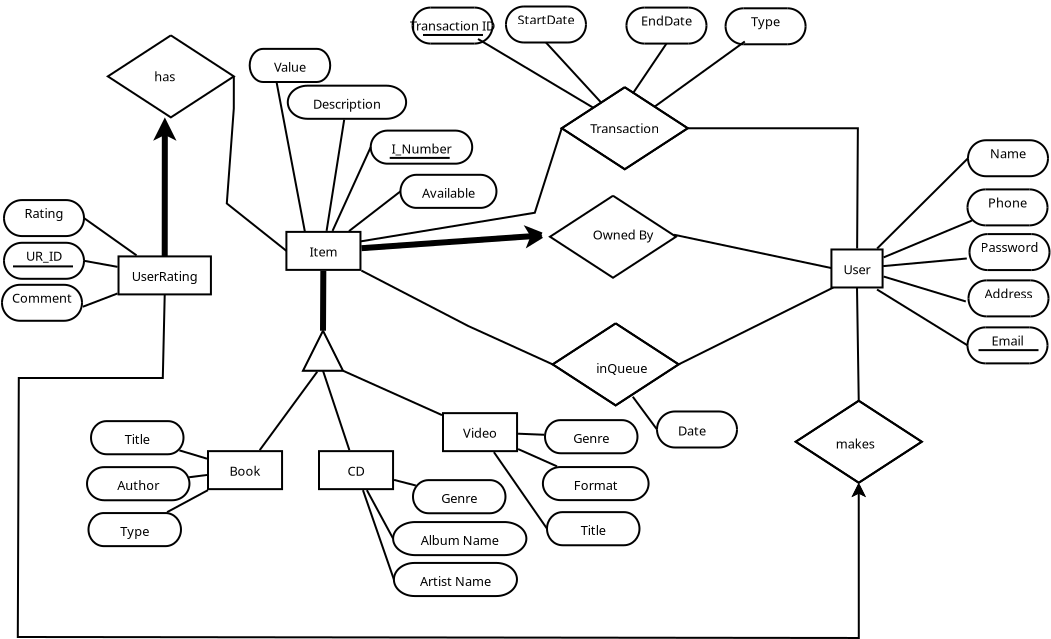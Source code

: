 <?xml version="1.0" encoding="UTF-8"?>
<dia:diagram xmlns:dia="http://www.lysator.liu.se/~alla/dia/">
  <dia:layer name="Background" visible="true" active="true">
    <dia:object type="Standard - Polygon" version="0" id="O0">
      <dia:attribute name="obj_pos">
        <dia:point val="9.7,10.35"/>
      </dia:attribute>
      <dia:attribute name="obj_bb">
        <dia:rectangle val="8.679,10.334;10.72,12.363"/>
      </dia:attribute>
      <dia:attribute name="poly_points">
        <dia:point val="9.7,10.35"/>
        <dia:point val="10.7,12.35"/>
        <dia:point val="8.7,12.35"/>
        <dia:point val="9.7,10.35"/>
      </dia:attribute>
      <dia:attribute name="line_width">
        <dia:real val="0.025"/>
      </dia:attribute>
      <dia:attribute name="show_background">
        <dia:boolean val="true"/>
      </dia:attribute>
    </dia:object>
    <dia:object type="Standard - PolyLine" version="0" id="O1">
      <dia:attribute name="obj_pos">
        <dia:point val="9.7,10.35"/>
      </dia:attribute>
      <dia:attribute name="obj_bb">
        <dia:rectangle val="8.619,10.283;10.745,12.4"/>
      </dia:attribute>
      <dia:attribute name="poly_points">
        <dia:point val="9.7,10.35"/>
        <dia:point val="10.7,12.35"/>
        <dia:point val="8.7,12.35"/>
        <dia:point val="9.7,10.35"/>
      </dia:attribute>
      <dia:attribute name="line_width">
        <dia:real val="0.1"/>
      </dia:attribute>
    </dia:object>
    <dia:object type="Standard - Line" version="0" id="O2">
      <dia:attribute name="obj_pos">
        <dia:point val="6.535,16.32"/>
      </dia:attribute>
      <dia:attribute name="obj_bb">
        <dia:rectangle val="6.465,12.33;9.481,16.39"/>
      </dia:attribute>
      <dia:attribute name="conn_endpoints">
        <dia:point val="6.535,16.32"/>
        <dia:point val="9.412,12.4"/>
      </dia:attribute>
      <dia:attribute name="numcp">
        <dia:int val="1"/>
      </dia:attribute>
      <dia:attribute name="line_width">
        <dia:real val="0.1"/>
      </dia:attribute>
      <dia:connections>
        <dia:connection handle="0" to="O182" connection="16"/>
      </dia:connections>
    </dia:object>
    <dia:object type="Standard - Line" version="0" id="O3">
      <dia:attribute name="obj_pos">
        <dia:point val="11.019,16.32"/>
      </dia:attribute>
      <dia:attribute name="obj_bb">
        <dia:rectangle val="9.637,12.287;11.082,16.383"/>
      </dia:attribute>
      <dia:attribute name="conn_endpoints">
        <dia:point val="11.019,16.32"/>
        <dia:point val="9.7,12.35"/>
      </dia:attribute>
      <dia:attribute name="numcp">
        <dia:int val="1"/>
      </dia:attribute>
      <dia:attribute name="line_width">
        <dia:real val="0.1"/>
      </dia:attribute>
      <dia:connections>
        <dia:connection handle="0" to="O189" connection="16"/>
      </dia:connections>
    </dia:object>
    <dia:object type="Standard - Line" version="0" id="O4">
      <dia:attribute name="obj_pos">
        <dia:point val="9.7,10.35"/>
      </dia:attribute>
      <dia:attribute name="obj_bb">
        <dia:rectangle val="9.549,7.206;9.867,10.501"/>
      </dia:attribute>
      <dia:attribute name="conn_endpoints">
        <dia:point val="9.7,10.35"/>
        <dia:point val="9.716,7.357"/>
      </dia:attribute>
      <dia:attribute name="numcp">
        <dia:int val="1"/>
      </dia:attribute>
      <dia:attribute name="line_width">
        <dia:real val="0.3"/>
      </dia:attribute>
      <dia:connections>
        <dia:connection handle="1" to="O170" connection="16"/>
      </dia:connections>
    </dia:object>
    <dia:object type="Standard - Line" version="0" id="O5">
      <dia:attribute name="obj_pos">
        <dia:point val="15.65,14.568"/>
      </dia:attribute>
      <dia:attribute name="obj_bb">
        <dia:rectangle val="10.634,12.284;15.716,14.634"/>
      </dia:attribute>
      <dia:attribute name="conn_endpoints">
        <dia:point val="15.65,14.568"/>
        <dia:point val="10.7,12.35"/>
      </dia:attribute>
      <dia:attribute name="numcp">
        <dia:int val="1"/>
      </dia:attribute>
      <dia:attribute name="line_width">
        <dia:real val="0.1"/>
      </dia:attribute>
      <dia:connections>
        <dia:connection handle="0" to="O196" connection="16"/>
      </dia:connections>
    </dia:object>
    <dia:object type="Standard - PolyLine" version="0" id="O6">
      <dia:attribute name="obj_pos">
        <dia:point val="24.2,3.6"/>
      </dia:attribute>
      <dia:attribute name="obj_bb">
        <dia:rectangle val="20.958,3.531;27.377,7.76"/>
      </dia:attribute>
      <dia:attribute name="poly_points">
        <dia:point val="24.2,3.6"/>
        <dia:point val="27.35,5.65"/>
        <dia:point val="24.2,7.7"/>
        <dia:point val="21.05,5.65"/>
        <dia:point val="24.2,3.6"/>
      </dia:attribute>
      <dia:attribute name="line_width">
        <dia:real val="0.1"/>
      </dia:attribute>
    </dia:object>
    <dia:object type="Standard - Text" version="1" id="O7">
      <dia:attribute name="obj_pos">
        <dia:point val="24.715,5.536"/>
      </dia:attribute>
      <dia:attribute name="obj_bb">
        <dia:rectangle val="23.086,5.162;26.344,5.909"/>
      </dia:attribute>
      <dia:attribute name="text">
        <dia:composite type="text">
          <dia:attribute name="string">
            <dia:string>#Owned By#</dia:string>
          </dia:attribute>
          <dia:attribute name="font">
            <dia:font family="sans" style="0" name="Helvetica"/>
          </dia:attribute>
          <dia:attribute name="height">
            <dia:real val="0.8"/>
          </dia:attribute>
          <dia:attribute name="pos">
            <dia:point val="24.715,5.757"/>
          </dia:attribute>
          <dia:attribute name="color">
            <dia:color val="#000000"/>
          </dia:attribute>
          <dia:attribute name="alignment">
            <dia:enum val="1"/>
          </dia:attribute>
        </dia:composite>
      </dia:attribute>
      <dia:attribute name="valign">
        <dia:enum val="2"/>
      </dia:attribute>
    </dia:object>
    <dia:object type="Standard - Line" version="0" id="O8">
      <dia:attribute name="obj_pos">
        <dia:point val="35.214,7.237"/>
      </dia:attribute>
      <dia:attribute name="obj_bb">
        <dia:rectangle val="27.191,5.491;35.273,7.297"/>
      </dia:attribute>
      <dia:attribute name="conn_endpoints">
        <dia:point val="35.214,7.237"/>
        <dia:point val="27.25,5.55"/>
      </dia:attribute>
      <dia:attribute name="numcp">
        <dia:int val="1"/>
      </dia:attribute>
      <dia:attribute name="line_width">
        <dia:real val="0.1"/>
      </dia:attribute>
      <dia:connections>
        <dia:connection handle="0" to="O44" connection="7"/>
      </dia:connections>
    </dia:object>
    <dia:object type="Standard - Line" version="0" id="O9">
      <dia:attribute name="obj_pos">
        <dia:point val="20.242,5.613"/>
      </dia:attribute>
      <dia:attribute name="obj_bb">
        <dia:rectangle val="11.463,5.453;20.403,6.383"/>
      </dia:attribute>
      <dia:attribute name="conn_endpoints">
        <dia:point val="20.242,5.613"/>
        <dia:point val="11.623,6.223"/>
      </dia:attribute>
      <dia:attribute name="numcp">
        <dia:int val="1"/>
      </dia:attribute>
      <dia:attribute name="line_width">
        <dia:real val="0.3"/>
      </dia:attribute>
      <dia:connections>
        <dia:connection handle="1" to="O170" connection="16"/>
      </dia:connections>
    </dia:object>
    <dia:object type="Standard - Polygon" version="0" id="O10">
      <dia:attribute name="obj_pos">
        <dia:point val="20.616,5.58"/>
      </dia:attribute>
      <dia:attribute name="obj_bb">
        <dia:rectangle val="20.065,5.349;20.633,5.904"/>
      </dia:attribute>
      <dia:attribute name="poly_points">
        <dia:point val="20.616,5.58"/>
        <dia:point val="20.14,5.873"/>
        <dia:point val="20.242,5.613"/>
        <dia:point val="20.096,5.375"/>
        <dia:point val="20.616,5.58"/>
      </dia:attribute>
      <dia:attribute name="line_width">
        <dia:real val="0.025"/>
      </dia:attribute>
      <dia:attribute name="inner_color">
        <dia:color val="#000000"/>
      </dia:attribute>
      <dia:attribute name="show_background">
        <dia:boolean val="true"/>
      </dia:attribute>
    </dia:object>
    <dia:object type="Standard - PolyLine" version="0" id="O11">
      <dia:attribute name="obj_pos">
        <dia:point val="20.616,5.58"/>
      </dia:attribute>
      <dia:attribute name="obj_bb">
        <dia:rectangle val="19.732,5.071;20.822,6.001"/>
      </dia:attribute>
      <dia:attribute name="poly_points">
        <dia:point val="20.616,5.58"/>
        <dia:point val="20.14,5.873"/>
        <dia:point val="20.242,5.613"/>
        <dia:point val="20.096,5.375"/>
        <dia:point val="20.616,5.58"/>
      </dia:attribute>
      <dia:attribute name="line_width">
        <dia:real val="0.3"/>
      </dia:attribute>
      <dia:connections>
        <dia:connection handle="2" to="O10" connection="4"/>
      </dia:connections>
    </dia:object>
    <dia:object type="Standard - Polygon" version="0" id="O12">
      <dia:attribute name="obj_pos">
        <dia:point val="24.787,-1.825"/>
      </dia:attribute>
      <dia:attribute name="obj_bb">
        <dia:rectangle val="21.613,-1.836;27.96,2.29"/>
      </dia:attribute>
      <dia:attribute name="poly_points">
        <dia:point val="24.787,-1.825"/>
        <dia:point val="27.937,0.225"/>
        <dia:point val="24.787,2.275"/>
        <dia:point val="21.637,0.225"/>
        <dia:point val="24.787,-1.825"/>
      </dia:attribute>
      <dia:attribute name="line_width">
        <dia:real val="0.025"/>
      </dia:attribute>
      <dia:attribute name="show_background">
        <dia:boolean val="true"/>
      </dia:attribute>
    </dia:object>
    <dia:object type="Standard - PolyLine" version="0" id="O13">
      <dia:attribute name="obj_pos">
        <dia:point val="24.787,-1.825"/>
      </dia:attribute>
      <dia:attribute name="obj_bb">
        <dia:rectangle val="21.545,-1.895;27.964,2.334"/>
      </dia:attribute>
      <dia:attribute name="poly_points">
        <dia:point val="24.787,-1.825"/>
        <dia:point val="27.937,0.225"/>
        <dia:point val="24.787,2.275"/>
        <dia:point val="21.637,0.225"/>
        <dia:point val="24.787,-1.825"/>
      </dia:attribute>
      <dia:attribute name="line_width">
        <dia:real val="0.1"/>
      </dia:attribute>
    </dia:object>
    <dia:object type="Standard - PolyLine" version="0" id="O14">
      <dia:attribute name="obj_pos">
        <dia:point val="24.787,-1.825"/>
      </dia:attribute>
      <dia:attribute name="obj_bb">
        <dia:rectangle val="21.545,-1.895;27.964,2.334"/>
      </dia:attribute>
      <dia:attribute name="poly_points">
        <dia:point val="24.787,-1.825"/>
        <dia:point val="27.937,0.225"/>
        <dia:point val="24.787,2.275"/>
        <dia:point val="21.637,0.225"/>
        <dia:point val="24.787,-1.825"/>
      </dia:attribute>
      <dia:attribute name="line_width">
        <dia:real val="0.1"/>
      </dia:attribute>
    </dia:object>
    <dia:object type="Standard - Text" version="1" id="O15">
      <dia:attribute name="obj_pos">
        <dia:point val="24.787,0.225"/>
      </dia:attribute>
      <dia:attribute name="obj_bb">
        <dia:rectangle val="22.958,-0.149;26.615,0.598"/>
      </dia:attribute>
      <dia:attribute name="text">
        <dia:composite type="text">
          <dia:attribute name="string">
            <dia:string>#Transaction#</dia:string>
          </dia:attribute>
          <dia:attribute name="font">
            <dia:font family="sans" style="0" name="Helvetica"/>
          </dia:attribute>
          <dia:attribute name="height">
            <dia:real val="0.8"/>
          </dia:attribute>
          <dia:attribute name="pos">
            <dia:point val="24.787,0.446"/>
          </dia:attribute>
          <dia:attribute name="color">
            <dia:color val="#000000"/>
          </dia:attribute>
          <dia:attribute name="alignment">
            <dia:enum val="1"/>
          </dia:attribute>
        </dia:composite>
      </dia:attribute>
      <dia:attribute name="valign">
        <dia:enum val="2"/>
      </dia:attribute>
      <dia:connections>
        <dia:connection handle="0" to="O12" connection="10"/>
      </dia:connections>
    </dia:object>
    <dia:object type="Standard - PolyLine" version="0" id="O16">
      <dia:attribute name="obj_pos">
        <dia:point val="36.4,7.237"/>
      </dia:attribute>
      <dia:attribute name="obj_bb">
        <dia:rectangle val="27.887,0.175;36.492,6.287"/>
      </dia:attribute>
      <dia:attribute name="poly_points">
        <dia:point val="36.4,7.237"/>
        <dia:point val="36.443,0.225"/>
        <dia:point val="27.937,0.225"/>
      </dia:attribute>
      <dia:attribute name="line_width">
        <dia:real val="0.1"/>
      </dia:attribute>
      <dia:connections>
        <dia:connection handle="0" to="O44" connection="16"/>
      </dia:connections>
    </dia:object>
    <dia:object type="Standard - PolyLine" version="0" id="O17">
      <dia:attribute name="obj_pos">
        <dia:point val="21.637,0.225"/>
      </dia:attribute>
      <dia:attribute name="obj_bb">
        <dia:rectangle val="11.516,0.162;21.7,5.94"/>
      </dia:attribute>
      <dia:attribute name="poly_points">
        <dia:point val="21.637,0.225"/>
        <dia:point val="20.29,4.45"/>
        <dia:point val="11.573,5.883"/>
      </dia:attribute>
      <dia:attribute name="line_width">
        <dia:real val="0.1"/>
      </dia:attribute>
      <dia:connections>
        <dia:connection handle="2" to="O170" connection="6"/>
      </dia:connections>
    </dia:object>
    <dia:object type="Standard - Polygon" version="0" id="O18">
      <dia:attribute name="obj_pos">
        <dia:point val="36.487,13.85"/>
      </dia:attribute>
      <dia:attribute name="obj_bb">
        <dia:rectangle val="33.313,13.839;39.66,17.965"/>
      </dia:attribute>
      <dia:attribute name="poly_points">
        <dia:point val="36.487,13.85"/>
        <dia:point val="39.637,15.9"/>
        <dia:point val="36.487,17.95"/>
        <dia:point val="33.337,15.9"/>
        <dia:point val="36.487,13.85"/>
      </dia:attribute>
      <dia:attribute name="line_width">
        <dia:real val="0.025"/>
      </dia:attribute>
      <dia:attribute name="show_background">
        <dia:boolean val="true"/>
      </dia:attribute>
    </dia:object>
    <dia:object type="Standard - PolyLine" version="0" id="O19">
      <dia:attribute name="obj_pos">
        <dia:point val="36.487,13.85"/>
      </dia:attribute>
      <dia:attribute name="obj_bb">
        <dia:rectangle val="33.245,13.78;39.664,18.009"/>
      </dia:attribute>
      <dia:attribute name="poly_points">
        <dia:point val="36.487,13.85"/>
        <dia:point val="39.637,15.9"/>
        <dia:point val="36.487,17.95"/>
        <dia:point val="33.337,15.9"/>
        <dia:point val="36.487,13.85"/>
      </dia:attribute>
      <dia:attribute name="line_width">
        <dia:real val="0.1"/>
      </dia:attribute>
    </dia:object>
    <dia:object type="Standard - PolyLine" version="0" id="O20">
      <dia:attribute name="obj_pos">
        <dia:point val="36.487,13.85"/>
      </dia:attribute>
      <dia:attribute name="obj_bb">
        <dia:rectangle val="33.245,13.78;39.664,18.009"/>
      </dia:attribute>
      <dia:attribute name="poly_points">
        <dia:point val="36.487,13.85"/>
        <dia:point val="39.637,15.9"/>
        <dia:point val="36.487,17.95"/>
        <dia:point val="33.337,15.9"/>
        <dia:point val="36.487,13.85"/>
      </dia:attribute>
      <dia:attribute name="line_width">
        <dia:real val="0.1"/>
      </dia:attribute>
    </dia:object>
    <dia:object type="Standard - Text" version="1" id="O21">
      <dia:attribute name="obj_pos">
        <dia:point val="36.309,15.985"/>
      </dia:attribute>
      <dia:attribute name="obj_bb">
        <dia:rectangle val="35.264,15.611;37.354,16.359"/>
      </dia:attribute>
      <dia:attribute name="text">
        <dia:composite type="text">
          <dia:attribute name="string">
            <dia:string>#makes#</dia:string>
          </dia:attribute>
          <dia:attribute name="font">
            <dia:font family="sans" style="0" name="Helvetica"/>
          </dia:attribute>
          <dia:attribute name="height">
            <dia:real val="0.8"/>
          </dia:attribute>
          <dia:attribute name="pos">
            <dia:point val="36.309,16.207"/>
          </dia:attribute>
          <dia:attribute name="color">
            <dia:color val="#000000"/>
          </dia:attribute>
          <dia:attribute name="alignment">
            <dia:enum val="1"/>
          </dia:attribute>
        </dia:composite>
      </dia:attribute>
      <dia:attribute name="valign">
        <dia:enum val="2"/>
      </dia:attribute>
    </dia:object>
    <dia:object type="Standard - Line" version="0" id="O22">
      <dia:attribute name="obj_pos">
        <dia:point val="36.4,8.188"/>
      </dia:attribute>
      <dia:attribute name="obj_bb">
        <dia:rectangle val="36.349,8.137;36.538,13.9"/>
      </dia:attribute>
      <dia:attribute name="conn_endpoints">
        <dia:point val="36.4,8.188"/>
        <dia:point val="36.487,13.85"/>
      </dia:attribute>
      <dia:attribute name="numcp">
        <dia:int val="1"/>
      </dia:attribute>
      <dia:attribute name="line_width">
        <dia:real val="0.1"/>
      </dia:attribute>
      <dia:connections>
        <dia:connection handle="0" to="O44" connection="13"/>
      </dia:connections>
    </dia:object>
    <dia:object type="Standard - Polygon" version="0" id="O23">
      <dia:attribute name="obj_pos">
        <dia:point val="36.487,18.061"/>
      </dia:attribute>
      <dia:attribute name="obj_bb">
        <dia:rectangle val="36.208,18.045;36.765,18.59"/>
      </dia:attribute>
      <dia:attribute name="poly_points">
        <dia:point val="36.487,18.061"/>
        <dia:point val="36.737,18.561"/>
        <dia:point val="36.487,18.436"/>
        <dia:point val="36.237,18.561"/>
        <dia:point val="36.487,18.061"/>
      </dia:attribute>
      <dia:attribute name="line_width">
        <dia:real val="0.025"/>
      </dia:attribute>
      <dia:attribute name="inner_color">
        <dia:color val="#000000"/>
      </dia:attribute>
      <dia:attribute name="show_background">
        <dia:boolean val="true"/>
      </dia:attribute>
    </dia:object>
    <dia:object type="Standard - PolyLine" version="0" id="O24">
      <dia:attribute name="obj_pos">
        <dia:point val="36.487,18.061"/>
      </dia:attribute>
      <dia:attribute name="obj_bb">
        <dia:rectangle val="36.125,17.994;36.781,18.673"/>
      </dia:attribute>
      <dia:attribute name="poly_points">
        <dia:point val="36.487,18.061"/>
        <dia:point val="36.737,18.561"/>
        <dia:point val="36.487,18.436"/>
        <dia:point val="36.237,18.561"/>
        <dia:point val="36.487,18.061"/>
      </dia:attribute>
      <dia:attribute name="line_width">
        <dia:real val="0.1"/>
      </dia:attribute>
    </dia:object>
    <dia:object type="Standard - PolyLine" version="0" id="O25">
      <dia:attribute name="obj_pos">
        <dia:point val="2.092,-4.418"/>
      </dia:attribute>
      <dia:attribute name="obj_bb">
        <dia:rectangle val="-1.15,-4.487;5.269,-0.258"/>
      </dia:attribute>
      <dia:attribute name="poly_points">
        <dia:point val="2.092,-4.418"/>
        <dia:point val="5.242,-2.368"/>
        <dia:point val="2.092,-0.318"/>
        <dia:point val="-1.058,-2.368"/>
        <dia:point val="2.092,-4.418"/>
      </dia:attribute>
      <dia:attribute name="line_width">
        <dia:real val="0.1"/>
      </dia:attribute>
    </dia:object>
    <dia:object type="Standard - Text" version="1" id="O26">
      <dia:attribute name="obj_pos">
        <dia:point val="1.792,-2.368"/>
      </dia:attribute>
      <dia:attribute name="obj_bb">
        <dia:rectangle val="1.227,-2.742;2.357,-1.994"/>
      </dia:attribute>
      <dia:attribute name="text">
        <dia:composite type="text">
          <dia:attribute name="string">
            <dia:string>#has#</dia:string>
          </dia:attribute>
          <dia:attribute name="font">
            <dia:font family="sans" style="0" name="Helvetica"/>
          </dia:attribute>
          <dia:attribute name="height">
            <dia:real val="0.8"/>
          </dia:attribute>
          <dia:attribute name="pos">
            <dia:point val="1.792,-2.147"/>
          </dia:attribute>
          <dia:attribute name="color">
            <dia:color val="#000000"/>
          </dia:attribute>
          <dia:attribute name="alignment">
            <dia:enum val="1"/>
          </dia:attribute>
        </dia:composite>
      </dia:attribute>
      <dia:attribute name="valign">
        <dia:enum val="2"/>
      </dia:attribute>
    </dia:object>
    <dia:object type="Standard - PolyLine" version="0" id="O27">
      <dia:attribute name="obj_pos">
        <dia:point val="5.242,-2.368"/>
      </dia:attribute>
      <dia:attribute name="obj_bb">
        <dia:rectangle val="4.838,-2.418;7.941,6.428"/>
      </dia:attribute>
      <dia:attribute name="poly_points">
        <dia:point val="5.242,-2.368"/>
        <dia:point val="5.24,-0.762"/>
        <dia:point val="5.09,1.288"/>
        <dia:point val="4.89,3.987"/>
        <dia:point val="7.87,6.357"/>
      </dia:attribute>
      <dia:attribute name="line_width">
        <dia:real val="0.1"/>
      </dia:attribute>
      <dia:connections>
        <dia:connection handle="4" to="O170" connection="7"/>
      </dia:connections>
    </dia:object>
    <dia:object type="Standard - Polygon" version="0" id="O28">
      <dia:attribute name="obj_pos">
        <dia:point val="24.332,9.982"/>
      </dia:attribute>
      <dia:attribute name="obj_bb">
        <dia:rectangle val="21.158,9.972;27.505,14.097"/>
      </dia:attribute>
      <dia:attribute name="poly_points">
        <dia:point val="24.332,9.982"/>
        <dia:point val="27.482,12.032"/>
        <dia:point val="24.332,14.082"/>
        <dia:point val="21.182,12.032"/>
        <dia:point val="24.332,9.982"/>
      </dia:attribute>
      <dia:attribute name="line_width">
        <dia:real val="0.025"/>
      </dia:attribute>
      <dia:attribute name="show_background">
        <dia:boolean val="true"/>
      </dia:attribute>
    </dia:object>
    <dia:object type="Standard - PolyLine" version="0" id="O29">
      <dia:attribute name="obj_pos">
        <dia:point val="24.332,9.982"/>
      </dia:attribute>
      <dia:attribute name="obj_bb">
        <dia:rectangle val="21.09,9.913;27.509,14.142"/>
      </dia:attribute>
      <dia:attribute name="poly_points">
        <dia:point val="24.332,9.982"/>
        <dia:point val="27.482,12.032"/>
        <dia:point val="24.332,14.082"/>
        <dia:point val="21.182,12.032"/>
        <dia:point val="24.332,9.982"/>
      </dia:attribute>
      <dia:attribute name="line_width">
        <dia:real val="0.1"/>
      </dia:attribute>
    </dia:object>
    <dia:object type="Standard - PolyLine" version="0" id="O30">
      <dia:attribute name="obj_pos">
        <dia:point val="24.332,9.982"/>
      </dia:attribute>
      <dia:attribute name="obj_bb">
        <dia:rectangle val="21.09,9.913;27.509,14.142"/>
      </dia:attribute>
      <dia:attribute name="poly_points">
        <dia:point val="24.332,9.982"/>
        <dia:point val="27.482,12.032"/>
        <dia:point val="24.332,14.082"/>
        <dia:point val="21.182,12.032"/>
        <dia:point val="24.332,9.982"/>
      </dia:attribute>
      <dia:attribute name="line_width">
        <dia:real val="0.1"/>
      </dia:attribute>
      <dia:connections>
        <dia:connection handle="0" to="O28" connection="0"/>
        <dia:connection handle="1" to="O28" connection="2"/>
        <dia:connection handle="2" to="O28" connection="4"/>
        <dia:connection handle="3" to="O28" connection="6"/>
        <dia:connection handle="4" to="O28" connection="0"/>
      </dia:connections>
    </dia:object>
    <dia:object type="Standard - Text" version="1" id="O31">
      <dia:attribute name="obj_pos">
        <dia:point val="24.633,12.218"/>
      </dia:attribute>
      <dia:attribute name="obj_bb">
        <dia:rectangle val="23.289,11.844;25.976,12.591"/>
      </dia:attribute>
      <dia:attribute name="text">
        <dia:composite type="text">
          <dia:attribute name="string">
            <dia:string>#inQueue#</dia:string>
          </dia:attribute>
          <dia:attribute name="font">
            <dia:font family="sans" style="0" name="Helvetica"/>
          </dia:attribute>
          <dia:attribute name="height">
            <dia:real val="0.8"/>
          </dia:attribute>
          <dia:attribute name="pos">
            <dia:point val="24.633,12.439"/>
          </dia:attribute>
          <dia:attribute name="color">
            <dia:color val="#000000"/>
          </dia:attribute>
          <dia:attribute name="alignment">
            <dia:enum val="1"/>
          </dia:attribute>
        </dia:composite>
      </dia:attribute>
      <dia:attribute name="valign">
        <dia:enum val="2"/>
      </dia:attribute>
    </dia:object>
    <dia:object type="Standard - Line" version="0" id="O32">
      <dia:attribute name="obj_pos">
        <dia:point val="35.214,8.188"/>
      </dia:attribute>
      <dia:attribute name="obj_bb">
        <dia:rectangle val="27.415,8.12;35.281,12.099"/>
      </dia:attribute>
      <dia:attribute name="conn_endpoints">
        <dia:point val="35.214,8.188"/>
        <dia:point val="27.482,12.032"/>
      </dia:attribute>
      <dia:attribute name="numcp">
        <dia:int val="1"/>
      </dia:attribute>
      <dia:attribute name="line_width">
        <dia:real val="0.1"/>
      </dia:attribute>
      <dia:connections>
        <dia:connection handle="0" to="O44" connection="11"/>
      </dia:connections>
    </dia:object>
    <dia:object type="Standard - PolyLine" version="0" id="O33">
      <dia:attribute name="obj_pos">
        <dia:point val="21.182,12.032"/>
      </dia:attribute>
      <dia:attribute name="obj_bb">
        <dia:rectangle val="11.552,7.275;21.248,12.098"/>
      </dia:attribute>
      <dia:attribute name="poly_points">
        <dia:point val="21.182,12.032"/>
        <dia:point val="16.96,10.113"/>
        <dia:point val="9.722,6.357"/>
      </dia:attribute>
      <dia:attribute name="line_width">
        <dia:real val="0.1"/>
      </dia:attribute>
      <dia:connections>
        <dia:connection handle="2" to="O170" connection="16"/>
      </dia:connections>
    </dia:object>
    <dia:object type="Standard - Line" version="0" id="O34">
      <dia:attribute name="obj_pos">
        <dia:point val="27.3,14.387"/>
      </dia:attribute>
      <dia:attribute name="obj_bb">
        <dia:rectangle val="27.25,14.338;29.55,14.438"/>
      </dia:attribute>
      <dia:attribute name="conn_endpoints">
        <dia:point val="27.3,14.387"/>
        <dia:point val="29.5,14.387"/>
      </dia:attribute>
      <dia:attribute name="numcp">
        <dia:int val="1"/>
      </dia:attribute>
      <dia:attribute name="line_width">
        <dia:real val="0.1"/>
      </dia:attribute>
    </dia:object>
    <dia:object type="Standard - Line" version="0" id="O35">
      <dia:attribute name="obj_pos">
        <dia:point val="27.3,16.188"/>
      </dia:attribute>
      <dia:attribute name="obj_bb">
        <dia:rectangle val="27.25,16.137;29.55,16.238"/>
      </dia:attribute>
      <dia:attribute name="conn_endpoints">
        <dia:point val="27.3,16.188"/>
        <dia:point val="29.5,16.188"/>
      </dia:attribute>
      <dia:attribute name="numcp">
        <dia:int val="1"/>
      </dia:attribute>
      <dia:attribute name="line_width">
        <dia:real val="0.1"/>
      </dia:attribute>
    </dia:object>
    <dia:object type="Standard - BezierLine" version="0" id="O36">
      <dia:attribute name="obj_pos">
        <dia:point val="27.3,14.387"/>
      </dia:attribute>
      <dia:attribute name="obj_bb">
        <dia:rectangle val="26.35,14.338;27.35,15.338"/>
      </dia:attribute>
      <dia:attribute name="bez_points">
        <dia:point val="27.3,14.387"/>
        <dia:point val="26.803,14.387"/>
        <dia:point val="26.4,14.79"/>
        <dia:point val="26.4,15.287"/>
      </dia:attribute>
      <dia:attribute name="corner_types">
        <dia:enum val="0"/>
        <dia:enum val="0"/>
      </dia:attribute>
      <dia:attribute name="line_width">
        <dia:real val="0.1"/>
      </dia:attribute>
      <dia:connections>
        <dia:connection handle="3" to="O38" connection="0"/>
      </dia:connections>
    </dia:object>
    <dia:object type="Standard - BezierLine" version="0" id="O37">
      <dia:attribute name="obj_pos">
        <dia:point val="30.4,15.287"/>
      </dia:attribute>
      <dia:attribute name="obj_bb">
        <dia:rectangle val="29.45,14.338;30.45,15.338"/>
      </dia:attribute>
      <dia:attribute name="bez_points">
        <dia:point val="30.4,15.287"/>
        <dia:point val="30.4,14.79"/>
        <dia:point val="29.997,14.387"/>
        <dia:point val="29.5,14.387"/>
      </dia:attribute>
      <dia:attribute name="corner_types">
        <dia:enum val="0"/>
        <dia:enum val="0"/>
      </dia:attribute>
      <dia:attribute name="line_width">
        <dia:real val="0.1"/>
      </dia:attribute>
      <dia:connections>
        <dia:connection handle="0" to="O39" connection="0"/>
      </dia:connections>
    </dia:object>
    <dia:object type="Standard - Line" version="0" id="O38">
      <dia:attribute name="obj_pos">
        <dia:point val="26.4,15.287"/>
      </dia:attribute>
      <dia:attribute name="obj_bb">
        <dia:rectangle val="26.4,15.287;26.4,15.287"/>
      </dia:attribute>
      <dia:attribute name="conn_endpoints">
        <dia:point val="26.4,15.287"/>
        <dia:point val="26.4,15.287"/>
      </dia:attribute>
      <dia:attribute name="numcp">
        <dia:int val="1"/>
      </dia:attribute>
      <dia:attribute name="line_width">
        <dia:real val="0.1"/>
      </dia:attribute>
    </dia:object>
    <dia:object type="Standard - Line" version="0" id="O39">
      <dia:attribute name="obj_pos">
        <dia:point val="30.4,15.287"/>
      </dia:attribute>
      <dia:attribute name="obj_bb">
        <dia:rectangle val="30.4,15.287;30.4,15.287"/>
      </dia:attribute>
      <dia:attribute name="conn_endpoints">
        <dia:point val="30.4,15.287"/>
        <dia:point val="30.4,15.287"/>
      </dia:attribute>
      <dia:attribute name="numcp">
        <dia:int val="1"/>
      </dia:attribute>
      <dia:attribute name="line_width">
        <dia:real val="0.1"/>
      </dia:attribute>
    </dia:object>
    <dia:object type="Standard - BezierLine" version="0" id="O40">
      <dia:attribute name="obj_pos">
        <dia:point val="26.4,15.287"/>
      </dia:attribute>
      <dia:attribute name="obj_bb">
        <dia:rectangle val="26.35,15.238;27.35,16.238"/>
      </dia:attribute>
      <dia:attribute name="bez_points">
        <dia:point val="26.4,15.287"/>
        <dia:point val="26.4,15.785"/>
        <dia:point val="26.803,16.188"/>
        <dia:point val="27.3,16.188"/>
      </dia:attribute>
      <dia:attribute name="corner_types">
        <dia:enum val="0"/>
        <dia:enum val="0"/>
      </dia:attribute>
      <dia:attribute name="line_width">
        <dia:real val="0.1"/>
      </dia:attribute>
      <dia:connections>
        <dia:connection handle="0" to="O38" connection="0"/>
      </dia:connections>
    </dia:object>
    <dia:object type="Standard - BezierLine" version="0" id="O41">
      <dia:attribute name="obj_pos">
        <dia:point val="29.5,16.188"/>
      </dia:attribute>
      <dia:attribute name="obj_bb">
        <dia:rectangle val="29.45,15.238;30.45,16.238"/>
      </dia:attribute>
      <dia:attribute name="bez_points">
        <dia:point val="29.5,16.188"/>
        <dia:point val="29.997,16.188"/>
        <dia:point val="30.4,15.785"/>
        <dia:point val="30.4,15.287"/>
      </dia:attribute>
      <dia:attribute name="corner_types">
        <dia:enum val="0"/>
        <dia:enum val="0"/>
      </dia:attribute>
      <dia:attribute name="line_width">
        <dia:real val="0.1"/>
      </dia:attribute>
      <dia:connections>
        <dia:connection handle="3" to="O39" connection="0"/>
      </dia:connections>
    </dia:object>
    <dia:object type="Standard - Text" version="1" id="O42">
      <dia:attribute name="obj_pos">
        <dia:point val="28.15,15.338"/>
      </dia:attribute>
      <dia:attribute name="obj_bb">
        <dia:rectangle val="27.385,14.964;28.915,15.711"/>
      </dia:attribute>
      <dia:attribute name="text">
        <dia:composite type="text">
          <dia:attribute name="string">
            <dia:string>#Date#</dia:string>
          </dia:attribute>
          <dia:attribute name="font">
            <dia:font family="sans" style="0" name="Helvetica"/>
          </dia:attribute>
          <dia:attribute name="height">
            <dia:real val="0.8"/>
          </dia:attribute>
          <dia:attribute name="pos">
            <dia:point val="28.15,15.559"/>
          </dia:attribute>
          <dia:attribute name="color">
            <dia:color val="#000000"/>
          </dia:attribute>
          <dia:attribute name="alignment">
            <dia:enum val="1"/>
          </dia:attribute>
        </dia:composite>
      </dia:attribute>
      <dia:attribute name="valign">
        <dia:enum val="2"/>
      </dia:attribute>
    </dia:object>
    <dia:object type="Standard - Line" version="0" id="O43">
      <dia:attribute name="obj_pos">
        <dia:point val="26.4,15.287"/>
      </dia:attribute>
      <dia:attribute name="obj_bb">
        <dia:rectangle val="25.12,13.58;26.47,15.357"/>
      </dia:attribute>
      <dia:attribute name="conn_endpoints">
        <dia:point val="26.4,15.287"/>
        <dia:point val="25.19,13.65"/>
      </dia:attribute>
      <dia:attribute name="numcp">
        <dia:int val="1"/>
      </dia:attribute>
      <dia:attribute name="line_width">
        <dia:real val="0.1"/>
      </dia:attribute>
      <dia:connections>
        <dia:connection handle="0" to="O38" connection="0"/>
      </dia:connections>
    </dia:object>
    <dia:object type="Flowchart - Box" version="0" id="O44">
      <dia:attribute name="obj_pos">
        <dia:point val="35.121,6.287"/>
      </dia:attribute>
      <dia:attribute name="obj_bb">
        <dia:rectangle val="35.071,6.237;37.729,8.238"/>
      </dia:attribute>
      <dia:attribute name="elem_corner">
        <dia:point val="35.121,6.287"/>
      </dia:attribute>
      <dia:attribute name="elem_width">
        <dia:real val="2.558"/>
      </dia:attribute>
      <dia:attribute name="elem_height">
        <dia:real val="1.9"/>
      </dia:attribute>
      <dia:attribute name="show_background">
        <dia:boolean val="true"/>
      </dia:attribute>
      <dia:attribute name="padding">
        <dia:real val="0.5"/>
      </dia:attribute>
      <dia:attribute name="text">
        <dia:composite type="text">
          <dia:attribute name="string">
            <dia:string>#User#</dia:string>
          </dia:attribute>
          <dia:attribute name="font">
            <dia:font family="sans" style="0" name="Helvetica"/>
          </dia:attribute>
          <dia:attribute name="height">
            <dia:real val="0.8"/>
          </dia:attribute>
          <dia:attribute name="pos">
            <dia:point val="36.4,7.433"/>
          </dia:attribute>
          <dia:attribute name="color">
            <dia:color val="#000000"/>
          </dia:attribute>
          <dia:attribute name="alignment">
            <dia:enum val="1"/>
          </dia:attribute>
        </dia:composite>
      </dia:attribute>
    </dia:object>
    <dia:object type="Standard - Line" version="0" id="O45">
      <dia:attribute name="obj_pos">
        <dia:point val="42.825,3.283"/>
      </dia:attribute>
      <dia:attribute name="obj_bb">
        <dia:rectangle val="42.775,3.232;45.075,3.333"/>
      </dia:attribute>
      <dia:attribute name="conn_endpoints">
        <dia:point val="42.825,3.283"/>
        <dia:point val="45.025,3.283"/>
      </dia:attribute>
      <dia:attribute name="numcp">
        <dia:int val="1"/>
      </dia:attribute>
      <dia:attribute name="line_width">
        <dia:real val="0.1"/>
      </dia:attribute>
    </dia:object>
    <dia:object type="Standard - Line" version="0" id="O46">
      <dia:attribute name="obj_pos">
        <dia:point val="42.825,5.082"/>
      </dia:attribute>
      <dia:attribute name="obj_bb">
        <dia:rectangle val="42.775,5.032;45.075,5.133"/>
      </dia:attribute>
      <dia:attribute name="conn_endpoints">
        <dia:point val="42.825,5.082"/>
        <dia:point val="45.025,5.082"/>
      </dia:attribute>
      <dia:attribute name="numcp">
        <dia:int val="1"/>
      </dia:attribute>
      <dia:attribute name="line_width">
        <dia:real val="0.1"/>
      </dia:attribute>
    </dia:object>
    <dia:object type="Standard - BezierLine" version="0" id="O47">
      <dia:attribute name="obj_pos">
        <dia:point val="42.825,3.283"/>
      </dia:attribute>
      <dia:attribute name="obj_bb">
        <dia:rectangle val="41.875,3.232;42.875,4.232"/>
      </dia:attribute>
      <dia:attribute name="bez_points">
        <dia:point val="42.825,3.283"/>
        <dia:point val="42.328,3.283"/>
        <dia:point val="41.925,3.685"/>
        <dia:point val="41.925,4.183"/>
      </dia:attribute>
      <dia:attribute name="corner_types">
        <dia:enum val="0"/>
        <dia:enum val="0"/>
      </dia:attribute>
      <dia:attribute name="line_width">
        <dia:real val="0.1"/>
      </dia:attribute>
    </dia:object>
    <dia:object type="Standard - BezierLine" version="0" id="O48">
      <dia:attribute name="obj_pos">
        <dia:point val="45.925,4.183"/>
      </dia:attribute>
      <dia:attribute name="obj_bb">
        <dia:rectangle val="44.975,3.232;45.975,4.232"/>
      </dia:attribute>
      <dia:attribute name="bez_points">
        <dia:point val="45.925,4.183"/>
        <dia:point val="45.925,3.685"/>
        <dia:point val="45.522,3.283"/>
        <dia:point val="45.025,3.283"/>
      </dia:attribute>
      <dia:attribute name="corner_types">
        <dia:enum val="0"/>
        <dia:enum val="0"/>
      </dia:attribute>
      <dia:attribute name="line_width">
        <dia:real val="0.1"/>
      </dia:attribute>
    </dia:object>
    <dia:object type="Standard - Line" version="0" id="O49">
      <dia:attribute name="obj_pos">
        <dia:point val="41.925,4.183"/>
      </dia:attribute>
      <dia:attribute name="obj_bb">
        <dia:rectangle val="41.925,4.183;41.925,4.183"/>
      </dia:attribute>
      <dia:attribute name="conn_endpoints">
        <dia:point val="41.925,4.183"/>
        <dia:point val="41.925,4.183"/>
      </dia:attribute>
      <dia:attribute name="numcp">
        <dia:int val="1"/>
      </dia:attribute>
      <dia:attribute name="line_width">
        <dia:real val="0.1"/>
      </dia:attribute>
    </dia:object>
    <dia:object type="Standard - Line" version="0" id="O50">
      <dia:attribute name="obj_pos">
        <dia:point val="45.925,4.183"/>
      </dia:attribute>
      <dia:attribute name="obj_bb">
        <dia:rectangle val="45.925,4.183;45.925,4.183"/>
      </dia:attribute>
      <dia:attribute name="conn_endpoints">
        <dia:point val="45.925,4.183"/>
        <dia:point val="45.925,4.183"/>
      </dia:attribute>
      <dia:attribute name="numcp">
        <dia:int val="1"/>
      </dia:attribute>
      <dia:attribute name="line_width">
        <dia:real val="0.1"/>
      </dia:attribute>
    </dia:object>
    <dia:object type="Standard - BezierLine" version="0" id="O51">
      <dia:attribute name="obj_pos">
        <dia:point val="41.925,4.183"/>
      </dia:attribute>
      <dia:attribute name="obj_bb">
        <dia:rectangle val="41.875,4.133;42.875,5.133"/>
      </dia:attribute>
      <dia:attribute name="bez_points">
        <dia:point val="41.925,4.183"/>
        <dia:point val="41.925,4.68"/>
        <dia:point val="42.328,5.082"/>
        <dia:point val="42.825,5.082"/>
      </dia:attribute>
      <dia:attribute name="corner_types">
        <dia:enum val="0"/>
        <dia:enum val="0"/>
      </dia:attribute>
      <dia:attribute name="line_width">
        <dia:real val="0.1"/>
      </dia:attribute>
    </dia:object>
    <dia:object type="Standard - BezierLine" version="0" id="O52">
      <dia:attribute name="obj_pos">
        <dia:point val="45.025,5.082"/>
      </dia:attribute>
      <dia:attribute name="obj_bb">
        <dia:rectangle val="44.975,4.133;45.975,5.133"/>
      </dia:attribute>
      <dia:attribute name="bez_points">
        <dia:point val="45.025,5.082"/>
        <dia:point val="45.522,5.082"/>
        <dia:point val="45.925,4.68"/>
        <dia:point val="45.925,4.183"/>
      </dia:attribute>
      <dia:attribute name="corner_types">
        <dia:enum val="0"/>
        <dia:enum val="0"/>
      </dia:attribute>
      <dia:attribute name="line_width">
        <dia:real val="0.1"/>
      </dia:attribute>
    </dia:object>
    <dia:object type="Standard - Text" version="1" id="O53">
      <dia:attribute name="obj_pos">
        <dia:point val="43.925,4.183"/>
      </dia:attribute>
      <dia:attribute name="obj_bb">
        <dia:rectangle val="42.934,3.587;44.916,4.335"/>
      </dia:attribute>
      <dia:attribute name="text">
        <dia:composite type="text">
          <dia:attribute name="string">
            <dia:string>#Phone#</dia:string>
          </dia:attribute>
          <dia:attribute name="font">
            <dia:font family="sans" style="0" name="Helvetica"/>
          </dia:attribute>
          <dia:attribute name="height">
            <dia:real val="0.8"/>
          </dia:attribute>
          <dia:attribute name="pos">
            <dia:point val="43.925,4.183"/>
          </dia:attribute>
          <dia:attribute name="color">
            <dia:color val="#000000"/>
          </dia:attribute>
          <dia:attribute name="alignment">
            <dia:enum val="1"/>
          </dia:attribute>
        </dia:composite>
      </dia:attribute>
      <dia:attribute name="valign">
        <dia:enum val="3"/>
      </dia:attribute>
    </dia:object>
    <dia:object type="Standard - Text" version="1" id="O54">
      <dia:attribute name="obj_pos">
        <dia:point val="43.55,3.638"/>
      </dia:attribute>
      <dia:attribute name="obj_bb">
        <dia:rectangle val="43.55,3.042;43.55,3.79"/>
      </dia:attribute>
      <dia:attribute name="text">
        <dia:composite type="text">
          <dia:attribute name="string">
            <dia:string>##</dia:string>
          </dia:attribute>
          <dia:attribute name="font">
            <dia:font family="sans" style="0" name="Helvetica"/>
          </dia:attribute>
          <dia:attribute name="height">
            <dia:real val="0.8"/>
          </dia:attribute>
          <dia:attribute name="pos">
            <dia:point val="43.55,3.638"/>
          </dia:attribute>
          <dia:attribute name="color">
            <dia:color val="#000000"/>
          </dia:attribute>
          <dia:attribute name="alignment">
            <dia:enum val="0"/>
          </dia:attribute>
        </dia:composite>
      </dia:attribute>
      <dia:attribute name="valign">
        <dia:enum val="3"/>
      </dia:attribute>
    </dia:object>
    <dia:object type="Standard - Line" version="0" id="O55">
      <dia:attribute name="obj_pos">
        <dia:point val="42.875,7.832"/>
      </dia:attribute>
      <dia:attribute name="obj_bb">
        <dia:rectangle val="42.825,7.782;45.125,7.883"/>
      </dia:attribute>
      <dia:attribute name="conn_endpoints">
        <dia:point val="42.875,7.832"/>
        <dia:point val="45.075,7.832"/>
      </dia:attribute>
      <dia:attribute name="numcp">
        <dia:int val="1"/>
      </dia:attribute>
      <dia:attribute name="line_width">
        <dia:real val="0.1"/>
      </dia:attribute>
    </dia:object>
    <dia:object type="Standard - Line" version="0" id="O56">
      <dia:attribute name="obj_pos">
        <dia:point val="42.875,9.633"/>
      </dia:attribute>
      <dia:attribute name="obj_bb">
        <dia:rectangle val="42.825,9.582;45.125,9.682"/>
      </dia:attribute>
      <dia:attribute name="conn_endpoints">
        <dia:point val="42.875,9.633"/>
        <dia:point val="45.075,9.633"/>
      </dia:attribute>
      <dia:attribute name="numcp">
        <dia:int val="1"/>
      </dia:attribute>
      <dia:attribute name="line_width">
        <dia:real val="0.1"/>
      </dia:attribute>
    </dia:object>
    <dia:object type="Standard - BezierLine" version="0" id="O57">
      <dia:attribute name="obj_pos">
        <dia:point val="42.875,7.832"/>
      </dia:attribute>
      <dia:attribute name="obj_bb">
        <dia:rectangle val="41.925,7.782;42.925,8.783"/>
      </dia:attribute>
      <dia:attribute name="bez_points">
        <dia:point val="42.875,7.832"/>
        <dia:point val="42.378,7.832"/>
        <dia:point val="41.975,8.235"/>
        <dia:point val="41.975,8.732"/>
      </dia:attribute>
      <dia:attribute name="corner_types">
        <dia:enum val="0"/>
        <dia:enum val="0"/>
      </dia:attribute>
      <dia:attribute name="line_width">
        <dia:real val="0.1"/>
      </dia:attribute>
    </dia:object>
    <dia:object type="Standard - BezierLine" version="0" id="O58">
      <dia:attribute name="obj_pos">
        <dia:point val="45.975,8.732"/>
      </dia:attribute>
      <dia:attribute name="obj_bb">
        <dia:rectangle val="45.025,7.782;46.025,8.783"/>
      </dia:attribute>
      <dia:attribute name="bez_points">
        <dia:point val="45.975,8.732"/>
        <dia:point val="45.975,8.235"/>
        <dia:point val="45.572,7.832"/>
        <dia:point val="45.075,7.832"/>
      </dia:attribute>
      <dia:attribute name="corner_types">
        <dia:enum val="0"/>
        <dia:enum val="0"/>
      </dia:attribute>
      <dia:attribute name="line_width">
        <dia:real val="0.1"/>
      </dia:attribute>
    </dia:object>
    <dia:object type="Standard - Line" version="0" id="O59">
      <dia:attribute name="obj_pos">
        <dia:point val="41.975,8.732"/>
      </dia:attribute>
      <dia:attribute name="obj_bb">
        <dia:rectangle val="41.975,8.732;41.975,8.732"/>
      </dia:attribute>
      <dia:attribute name="conn_endpoints">
        <dia:point val="41.975,8.732"/>
        <dia:point val="41.975,8.732"/>
      </dia:attribute>
      <dia:attribute name="numcp">
        <dia:int val="1"/>
      </dia:attribute>
      <dia:attribute name="line_width">
        <dia:real val="0.1"/>
      </dia:attribute>
    </dia:object>
    <dia:object type="Standard - Line" version="0" id="O60">
      <dia:attribute name="obj_pos">
        <dia:point val="45.975,8.732"/>
      </dia:attribute>
      <dia:attribute name="obj_bb">
        <dia:rectangle val="45.975,8.732;45.975,8.732"/>
      </dia:attribute>
      <dia:attribute name="conn_endpoints">
        <dia:point val="45.975,8.732"/>
        <dia:point val="45.975,8.732"/>
      </dia:attribute>
      <dia:attribute name="numcp">
        <dia:int val="1"/>
      </dia:attribute>
      <dia:attribute name="line_width">
        <dia:real val="0.1"/>
      </dia:attribute>
    </dia:object>
    <dia:object type="Standard - BezierLine" version="0" id="O61">
      <dia:attribute name="obj_pos">
        <dia:point val="41.975,8.732"/>
      </dia:attribute>
      <dia:attribute name="obj_bb">
        <dia:rectangle val="41.925,8.682;42.925,9.682"/>
      </dia:attribute>
      <dia:attribute name="bez_points">
        <dia:point val="41.975,8.732"/>
        <dia:point val="41.975,9.23"/>
        <dia:point val="42.378,9.633"/>
        <dia:point val="42.875,9.633"/>
      </dia:attribute>
      <dia:attribute name="corner_types">
        <dia:enum val="0"/>
        <dia:enum val="0"/>
      </dia:attribute>
      <dia:attribute name="line_width">
        <dia:real val="0.1"/>
      </dia:attribute>
    </dia:object>
    <dia:object type="Standard - BezierLine" version="0" id="O62">
      <dia:attribute name="obj_pos">
        <dia:point val="45.075,9.633"/>
      </dia:attribute>
      <dia:attribute name="obj_bb">
        <dia:rectangle val="45.025,8.682;46.025,9.682"/>
      </dia:attribute>
      <dia:attribute name="bez_points">
        <dia:point val="45.075,9.633"/>
        <dia:point val="45.572,9.633"/>
        <dia:point val="45.975,9.23"/>
        <dia:point val="45.975,8.732"/>
      </dia:attribute>
      <dia:attribute name="corner_types">
        <dia:enum val="0"/>
        <dia:enum val="0"/>
      </dia:attribute>
      <dia:attribute name="line_width">
        <dia:real val="0.1"/>
      </dia:attribute>
    </dia:object>
    <dia:object type="Standard - Text" version="1" id="O63">
      <dia:attribute name="obj_pos">
        <dia:point val="43.975,8.732"/>
      </dia:attribute>
      <dia:attribute name="obj_bb">
        <dia:rectangle val="42.7,8.137;45.25,8.885"/>
      </dia:attribute>
      <dia:attribute name="text">
        <dia:composite type="text">
          <dia:attribute name="string">
            <dia:string>#Address#</dia:string>
          </dia:attribute>
          <dia:attribute name="font">
            <dia:font family="sans" style="0" name="Helvetica"/>
          </dia:attribute>
          <dia:attribute name="height">
            <dia:real val="0.8"/>
          </dia:attribute>
          <dia:attribute name="pos">
            <dia:point val="43.975,8.732"/>
          </dia:attribute>
          <dia:attribute name="color">
            <dia:color val="#000000"/>
          </dia:attribute>
          <dia:attribute name="alignment">
            <dia:enum val="1"/>
          </dia:attribute>
        </dia:composite>
      </dia:attribute>
      <dia:attribute name="valign">
        <dia:enum val="3"/>
      </dia:attribute>
    </dia:object>
    <dia:object type="Standard - Text" version="1" id="O64">
      <dia:attribute name="obj_pos">
        <dia:point val="44.35,8.502"/>
      </dia:attribute>
      <dia:attribute name="obj_bb">
        <dia:rectangle val="44.35,7.907;44.35,8.655"/>
      </dia:attribute>
      <dia:attribute name="text">
        <dia:composite type="text">
          <dia:attribute name="string">
            <dia:string>##</dia:string>
          </dia:attribute>
          <dia:attribute name="font">
            <dia:font family="sans" style="0" name="Helvetica"/>
          </dia:attribute>
          <dia:attribute name="height">
            <dia:real val="0.8"/>
          </dia:attribute>
          <dia:attribute name="pos">
            <dia:point val="44.35,8.502"/>
          </dia:attribute>
          <dia:attribute name="color">
            <dia:color val="#000000"/>
          </dia:attribute>
          <dia:attribute name="alignment">
            <dia:enum val="0"/>
          </dia:attribute>
        </dia:composite>
      </dia:attribute>
      <dia:attribute name="valign">
        <dia:enum val="3"/>
      </dia:attribute>
    </dia:object>
    <dia:object type="Standard - Text" version="1" id="O65">
      <dia:attribute name="obj_pos">
        <dia:point val="48.05,10.438"/>
      </dia:attribute>
      <dia:attribute name="obj_bb">
        <dia:rectangle val="48.05,9.842;48.05,10.59"/>
      </dia:attribute>
      <dia:attribute name="text">
        <dia:composite type="text">
          <dia:attribute name="string">
            <dia:string>##</dia:string>
          </dia:attribute>
          <dia:attribute name="font">
            <dia:font family="sans" style="0" name="Helvetica"/>
          </dia:attribute>
          <dia:attribute name="height">
            <dia:real val="0.8"/>
          </dia:attribute>
          <dia:attribute name="pos">
            <dia:point val="48.05,10.438"/>
          </dia:attribute>
          <dia:attribute name="color">
            <dia:color val="#000000"/>
          </dia:attribute>
          <dia:attribute name="alignment">
            <dia:enum val="0"/>
          </dia:attribute>
        </dia:composite>
      </dia:attribute>
      <dia:attribute name="valign">
        <dia:enum val="3"/>
      </dia:attribute>
    </dia:object>
    <dia:object type="Standard - Line" version="0" id="O66">
      <dia:attribute name="obj_pos">
        <dia:point val="37.729,7.641"/>
      </dia:attribute>
      <dia:attribute name="obj_bb">
        <dia:rectangle val="37.666,7.578;41.902,8.95"/>
      </dia:attribute>
      <dia:attribute name="conn_endpoints">
        <dia:point val="37.729,7.641"/>
        <dia:point val="41.84,8.887"/>
      </dia:attribute>
      <dia:attribute name="numcp">
        <dia:int val="1"/>
      </dia:attribute>
      <dia:connections>
        <dia:connection handle="0" to="O44" connection="16"/>
      </dia:connections>
    </dia:object>
    <dia:object type="Standard - Line" version="0" id="O67">
      <dia:attribute name="obj_pos">
        <dia:point val="37.708,7.118"/>
      </dia:attribute>
      <dia:attribute name="obj_bb">
        <dia:rectangle val="37.654,6.683;41.944,7.173"/>
      </dia:attribute>
      <dia:attribute name="conn_endpoints">
        <dia:point val="37.708,7.118"/>
        <dia:point val="41.89,6.737"/>
      </dia:attribute>
      <dia:attribute name="numcp">
        <dia:int val="1"/>
      </dia:attribute>
      <dia:connections>
        <dia:connection handle="0" to="O44" connection="16"/>
      </dia:connections>
    </dia:object>
    <dia:object type="Standard - Line" version="0" id="O68">
      <dia:attribute name="obj_pos">
        <dia:point val="37.729,6.683"/>
      </dia:attribute>
      <dia:attribute name="obj_bb">
        <dia:rectangle val="37.663,4.772;42.215,6.748"/>
      </dia:attribute>
      <dia:attribute name="conn_endpoints">
        <dia:point val="37.729,6.683"/>
        <dia:point val="42.15,4.838"/>
      </dia:attribute>
      <dia:attribute name="numcp">
        <dia:int val="1"/>
      </dia:attribute>
      <dia:connections>
        <dia:connection handle="0" to="O44" connection="16"/>
      </dia:connections>
    </dia:object>
    <dia:object type="Standard - Line" version="0" id="O69">
      <dia:attribute name="obj_pos">
        <dia:point val="37.407,6.237"/>
      </dia:attribute>
      <dia:attribute name="obj_bb">
        <dia:rectangle val="37.336,1.654;42.021,6.308"/>
      </dia:attribute>
      <dia:attribute name="conn_endpoints">
        <dia:point val="37.407,6.237"/>
        <dia:point val="41.95,1.725"/>
      </dia:attribute>
      <dia:attribute name="numcp">
        <dia:int val="1"/>
      </dia:attribute>
      <dia:connections>
        <dia:connection handle="0" to="O44" connection="16"/>
        <dia:connection handle="1" to="O207" connection="0"/>
      </dia:connections>
    </dia:object>
    <dia:object type="Standard - Line" version="0" id="O70">
      <dia:attribute name="obj_pos">
        <dia:point val="42.825,10.182"/>
      </dia:attribute>
      <dia:attribute name="obj_bb">
        <dia:rectangle val="42.775,10.133;45.075,10.232"/>
      </dia:attribute>
      <dia:attribute name="conn_endpoints">
        <dia:point val="42.825,10.182"/>
        <dia:point val="45.025,10.182"/>
      </dia:attribute>
      <dia:attribute name="numcp">
        <dia:int val="1"/>
      </dia:attribute>
      <dia:attribute name="line_width">
        <dia:real val="0.1"/>
      </dia:attribute>
    </dia:object>
    <dia:object type="Standard - Line" version="0" id="O71">
      <dia:attribute name="obj_pos">
        <dia:point val="42.825,11.982"/>
      </dia:attribute>
      <dia:attribute name="obj_bb">
        <dia:rectangle val="42.775,11.932;45.075,12.033"/>
      </dia:attribute>
      <dia:attribute name="conn_endpoints">
        <dia:point val="42.825,11.982"/>
        <dia:point val="45.025,11.982"/>
      </dia:attribute>
      <dia:attribute name="numcp">
        <dia:int val="1"/>
      </dia:attribute>
      <dia:attribute name="line_width">
        <dia:real val="0.1"/>
      </dia:attribute>
    </dia:object>
    <dia:object type="Standard - BezierLine" version="0" id="O72">
      <dia:attribute name="obj_pos">
        <dia:point val="42.825,10.182"/>
      </dia:attribute>
      <dia:attribute name="obj_bb">
        <dia:rectangle val="41.875,10.133;42.875,11.133"/>
      </dia:attribute>
      <dia:attribute name="bez_points">
        <dia:point val="42.825,10.182"/>
        <dia:point val="42.328,10.182"/>
        <dia:point val="41.925,10.585"/>
        <dia:point val="41.925,11.082"/>
      </dia:attribute>
      <dia:attribute name="corner_types">
        <dia:enum val="0"/>
        <dia:enum val="0"/>
      </dia:attribute>
      <dia:attribute name="line_width">
        <dia:real val="0.1"/>
      </dia:attribute>
      <dia:connections>
        <dia:connection handle="3" to="O74" connection="0"/>
      </dia:connections>
    </dia:object>
    <dia:object type="Standard - BezierLine" version="0" id="O73">
      <dia:attribute name="obj_pos">
        <dia:point val="45.925,11.082"/>
      </dia:attribute>
      <dia:attribute name="obj_bb">
        <dia:rectangle val="44.975,10.133;45.975,11.133"/>
      </dia:attribute>
      <dia:attribute name="bez_points">
        <dia:point val="45.925,11.082"/>
        <dia:point val="45.925,10.585"/>
        <dia:point val="45.522,10.182"/>
        <dia:point val="45.025,10.182"/>
      </dia:attribute>
      <dia:attribute name="corner_types">
        <dia:enum val="0"/>
        <dia:enum val="0"/>
      </dia:attribute>
      <dia:attribute name="line_width">
        <dia:real val="0.1"/>
      </dia:attribute>
      <dia:connections>
        <dia:connection handle="0" to="O75" connection="0"/>
      </dia:connections>
    </dia:object>
    <dia:object type="Standard - Line" version="0" id="O74">
      <dia:attribute name="obj_pos">
        <dia:point val="41.925,11.082"/>
      </dia:attribute>
      <dia:attribute name="obj_bb">
        <dia:rectangle val="41.925,11.082;41.925,11.082"/>
      </dia:attribute>
      <dia:attribute name="conn_endpoints">
        <dia:point val="41.925,11.082"/>
        <dia:point val="41.925,11.082"/>
      </dia:attribute>
      <dia:attribute name="numcp">
        <dia:int val="1"/>
      </dia:attribute>
      <dia:attribute name="line_width">
        <dia:real val="0.1"/>
      </dia:attribute>
    </dia:object>
    <dia:object type="Standard - Line" version="0" id="O75">
      <dia:attribute name="obj_pos">
        <dia:point val="45.925,11.082"/>
      </dia:attribute>
      <dia:attribute name="obj_bb">
        <dia:rectangle val="45.925,11.082;45.925,11.082"/>
      </dia:attribute>
      <dia:attribute name="conn_endpoints">
        <dia:point val="45.925,11.082"/>
        <dia:point val="45.925,11.082"/>
      </dia:attribute>
      <dia:attribute name="numcp">
        <dia:int val="1"/>
      </dia:attribute>
      <dia:attribute name="line_width">
        <dia:real val="0.1"/>
      </dia:attribute>
    </dia:object>
    <dia:object type="Standard - BezierLine" version="0" id="O76">
      <dia:attribute name="obj_pos">
        <dia:point val="41.925,11.082"/>
      </dia:attribute>
      <dia:attribute name="obj_bb">
        <dia:rectangle val="41.875,11.033;42.875,12.033"/>
      </dia:attribute>
      <dia:attribute name="bez_points">
        <dia:point val="41.925,11.082"/>
        <dia:point val="41.925,11.58"/>
        <dia:point val="42.328,11.982"/>
        <dia:point val="42.825,11.982"/>
      </dia:attribute>
      <dia:attribute name="corner_types">
        <dia:enum val="0"/>
        <dia:enum val="0"/>
      </dia:attribute>
      <dia:attribute name="line_width">
        <dia:real val="0.1"/>
      </dia:attribute>
      <dia:connections>
        <dia:connection handle="0" to="O74" connection="0"/>
      </dia:connections>
    </dia:object>
    <dia:object type="Standard - BezierLine" version="0" id="O77">
      <dia:attribute name="obj_pos">
        <dia:point val="45.025,11.982"/>
      </dia:attribute>
      <dia:attribute name="obj_bb">
        <dia:rectangle val="44.975,11.033;45.975,12.033"/>
      </dia:attribute>
      <dia:attribute name="bez_points">
        <dia:point val="45.025,11.982"/>
        <dia:point val="45.522,11.982"/>
        <dia:point val="45.925,11.58"/>
        <dia:point val="45.925,11.082"/>
      </dia:attribute>
      <dia:attribute name="corner_types">
        <dia:enum val="0"/>
        <dia:enum val="0"/>
      </dia:attribute>
      <dia:attribute name="line_width">
        <dia:real val="0.1"/>
      </dia:attribute>
      <dia:connections>
        <dia:connection handle="3" to="O75" connection="0"/>
      </dia:connections>
    </dia:object>
    <dia:object type="Standard - Text" version="1" id="O78">
      <dia:attribute name="obj_pos">
        <dia:point val="43.925,11.082"/>
      </dia:attribute>
      <dia:attribute name="obj_bb">
        <dia:rectangle val="43.038,10.488;44.813,11.235"/>
      </dia:attribute>
      <dia:attribute name="text">
        <dia:composite type="text">
          <dia:attribute name="string">
            <dia:string>#Email#</dia:string>
          </dia:attribute>
          <dia:attribute name="font">
            <dia:font family="sans" style="0" name="Helvetica"/>
          </dia:attribute>
          <dia:attribute name="height">
            <dia:real val="0.8"/>
          </dia:attribute>
          <dia:attribute name="pos">
            <dia:point val="43.925,11.082"/>
          </dia:attribute>
          <dia:attribute name="color">
            <dia:color val="#000000"/>
          </dia:attribute>
          <dia:attribute name="alignment">
            <dia:enum val="1"/>
          </dia:attribute>
        </dia:composite>
      </dia:attribute>
      <dia:attribute name="valign">
        <dia:enum val="3"/>
      </dia:attribute>
    </dia:object>
    <dia:object type="Standard - Line" version="0" id="O79">
      <dia:attribute name="obj_pos">
        <dia:point val="37.4,8.287"/>
      </dia:attribute>
      <dia:attribute name="obj_bb">
        <dia:rectangle val="37.331,8.219;41.994,11.151"/>
      </dia:attribute>
      <dia:attribute name="conn_endpoints">
        <dia:point val="37.4,8.287"/>
        <dia:point val="41.925,11.082"/>
      </dia:attribute>
      <dia:attribute name="numcp">
        <dia:int val="1"/>
      </dia:attribute>
      <dia:connections>
        <dia:connection handle="1" to="O74" connection="0"/>
      </dia:connections>
    </dia:object>
    <dia:object type="Standard - Text" version="1" id="O80">
      <dia:attribute name="obj_pos">
        <dia:point val="44.35,10.838"/>
      </dia:attribute>
      <dia:attribute name="obj_bb">
        <dia:rectangle val="44.35,10.242;44.35,10.99"/>
      </dia:attribute>
      <dia:attribute name="text">
        <dia:composite type="text">
          <dia:attribute name="string">
            <dia:string>##</dia:string>
          </dia:attribute>
          <dia:attribute name="font">
            <dia:font family="sans" style="0" name="Helvetica"/>
          </dia:attribute>
          <dia:attribute name="height">
            <dia:real val="0.8"/>
          </dia:attribute>
          <dia:attribute name="pos">
            <dia:point val="44.35,10.838"/>
          </dia:attribute>
          <dia:attribute name="color">
            <dia:color val="#000000"/>
          </dia:attribute>
          <dia:attribute name="alignment">
            <dia:enum val="0"/>
          </dia:attribute>
        </dia:composite>
      </dia:attribute>
      <dia:attribute name="valign">
        <dia:enum val="3"/>
      </dia:attribute>
    </dia:object>
    <dia:object type="Standard - Text" version="1" id="O81">
      <dia:attribute name="obj_pos">
        <dia:point val="43.4,10.838"/>
      </dia:attribute>
      <dia:attribute name="obj_bb">
        <dia:rectangle val="43.4,10.242;43.4,10.99"/>
      </dia:attribute>
      <dia:attribute name="text">
        <dia:composite type="text">
          <dia:attribute name="string">
            <dia:string>##</dia:string>
          </dia:attribute>
          <dia:attribute name="font">
            <dia:font family="sans" style="0" name="Helvetica"/>
          </dia:attribute>
          <dia:attribute name="height">
            <dia:real val="0.8"/>
          </dia:attribute>
          <dia:attribute name="pos">
            <dia:point val="43.4,10.838"/>
          </dia:attribute>
          <dia:attribute name="color">
            <dia:color val="#000000"/>
          </dia:attribute>
          <dia:attribute name="alignment">
            <dia:enum val="0"/>
          </dia:attribute>
        </dia:composite>
      </dia:attribute>
      <dia:attribute name="valign">
        <dia:enum val="3"/>
      </dia:attribute>
    </dia:object>
    <dia:object type="Standard - Text" version="1" id="O82">
      <dia:attribute name="obj_pos">
        <dia:point val="25.7,0.375"/>
      </dia:attribute>
      <dia:attribute name="obj_bb">
        <dia:rectangle val="25.7,-0.22;25.7,0.527"/>
      </dia:attribute>
      <dia:attribute name="text">
        <dia:composite type="text">
          <dia:attribute name="string">
            <dia:string>##</dia:string>
          </dia:attribute>
          <dia:attribute name="font">
            <dia:font family="sans" style="0" name="Helvetica"/>
          </dia:attribute>
          <dia:attribute name="height">
            <dia:real val="0.8"/>
          </dia:attribute>
          <dia:attribute name="pos">
            <dia:point val="25.7,0.375"/>
          </dia:attribute>
          <dia:attribute name="color">
            <dia:color val="#000000"/>
          </dia:attribute>
          <dia:attribute name="alignment">
            <dia:enum val="0"/>
          </dia:attribute>
        </dia:composite>
      </dia:attribute>
      <dia:attribute name="valign">
        <dia:enum val="3"/>
      </dia:attribute>
    </dia:object>
    <dia:object type="Standard - Text" version="1" id="O83">
      <dia:attribute name="obj_pos">
        <dia:point val="16.179,-4.907"/>
      </dia:attribute>
      <dia:attribute name="obj_bb">
        <dia:rectangle val="13.908,-5.281;18.451,-4.534"/>
      </dia:attribute>
      <dia:attribute name="text">
        <dia:composite type="text">
          <dia:attribute name="string">
            <dia:string>#Transaction ID#</dia:string>
          </dia:attribute>
          <dia:attribute name="font">
            <dia:font family="sans" style="0" name="Helvetica"/>
          </dia:attribute>
          <dia:attribute name="height">
            <dia:real val="0.8"/>
          </dia:attribute>
          <dia:attribute name="pos">
            <dia:point val="16.179,-4.686"/>
          </dia:attribute>
          <dia:attribute name="color">
            <dia:color val="#000000"/>
          </dia:attribute>
          <dia:attribute name="alignment">
            <dia:enum val="1"/>
          </dia:attribute>
        </dia:composite>
      </dia:attribute>
      <dia:attribute name="valign">
        <dia:enum val="2"/>
      </dia:attribute>
    </dia:object>
    <dia:object type="Standard - Line" version="0" id="O84">
      <dia:attribute name="obj_pos">
        <dia:point val="30.729,-5.772"/>
      </dia:attribute>
      <dia:attribute name="obj_bb">
        <dia:rectangle val="30.679,-5.822;32.979,-5.723"/>
      </dia:attribute>
      <dia:attribute name="conn_endpoints">
        <dia:point val="30.729,-5.772"/>
        <dia:point val="32.929,-5.772"/>
      </dia:attribute>
      <dia:attribute name="numcp">
        <dia:int val="1"/>
      </dia:attribute>
      <dia:attribute name="line_width">
        <dia:real val="0.1"/>
      </dia:attribute>
    </dia:object>
    <dia:object type="Standard - Line" version="0" id="O85">
      <dia:attribute name="obj_pos">
        <dia:point val="30.729,-3.973"/>
      </dia:attribute>
      <dia:attribute name="obj_bb">
        <dia:rectangle val="30.679,-4.022;32.979,-3.922"/>
      </dia:attribute>
      <dia:attribute name="conn_endpoints">
        <dia:point val="30.729,-3.973"/>
        <dia:point val="32.929,-3.973"/>
      </dia:attribute>
      <dia:attribute name="numcp">
        <dia:int val="1"/>
      </dia:attribute>
      <dia:attribute name="line_width">
        <dia:real val="0.1"/>
      </dia:attribute>
    </dia:object>
    <dia:object type="Standard - BezierLine" version="0" id="O86">
      <dia:attribute name="obj_pos">
        <dia:point val="30.729,-5.772"/>
      </dia:attribute>
      <dia:attribute name="obj_bb">
        <dia:rectangle val="29.779,-5.822;30.779,-4.822"/>
      </dia:attribute>
      <dia:attribute name="bez_points">
        <dia:point val="30.729,-5.772"/>
        <dia:point val="30.232,-5.772"/>
        <dia:point val="29.829,-5.37"/>
        <dia:point val="29.829,-4.872"/>
      </dia:attribute>
      <dia:attribute name="corner_types">
        <dia:enum val="0"/>
        <dia:enum val="0"/>
      </dia:attribute>
      <dia:attribute name="line_width">
        <dia:real val="0.1"/>
      </dia:attribute>
    </dia:object>
    <dia:object type="Standard - BezierLine" version="0" id="O87">
      <dia:attribute name="obj_pos">
        <dia:point val="33.829,-4.872"/>
      </dia:attribute>
      <dia:attribute name="obj_bb">
        <dia:rectangle val="32.879,-5.822;33.879,-4.822"/>
      </dia:attribute>
      <dia:attribute name="bez_points">
        <dia:point val="33.829,-4.872"/>
        <dia:point val="33.829,-5.37"/>
        <dia:point val="33.426,-5.772"/>
        <dia:point val="32.929,-5.772"/>
      </dia:attribute>
      <dia:attribute name="corner_types">
        <dia:enum val="0"/>
        <dia:enum val="0"/>
      </dia:attribute>
      <dia:attribute name="line_width">
        <dia:real val="0.1"/>
      </dia:attribute>
    </dia:object>
    <dia:object type="Standard - Line" version="0" id="O88">
      <dia:attribute name="obj_pos">
        <dia:point val="29.829,-4.872"/>
      </dia:attribute>
      <dia:attribute name="obj_bb">
        <dia:rectangle val="29.829,-4.872;29.829,-4.872"/>
      </dia:attribute>
      <dia:attribute name="conn_endpoints">
        <dia:point val="29.829,-4.872"/>
        <dia:point val="29.829,-4.872"/>
      </dia:attribute>
      <dia:attribute name="numcp">
        <dia:int val="1"/>
      </dia:attribute>
      <dia:attribute name="line_width">
        <dia:real val="0.1"/>
      </dia:attribute>
    </dia:object>
    <dia:object type="Standard - Line" version="0" id="O89">
      <dia:attribute name="obj_pos">
        <dia:point val="33.829,-4.872"/>
      </dia:attribute>
      <dia:attribute name="obj_bb">
        <dia:rectangle val="33.829,-4.872;33.829,-4.872"/>
      </dia:attribute>
      <dia:attribute name="conn_endpoints">
        <dia:point val="33.829,-4.872"/>
        <dia:point val="33.829,-4.872"/>
      </dia:attribute>
      <dia:attribute name="numcp">
        <dia:int val="1"/>
      </dia:attribute>
      <dia:attribute name="line_width">
        <dia:real val="0.1"/>
      </dia:attribute>
    </dia:object>
    <dia:object type="Standard - BezierLine" version="0" id="O90">
      <dia:attribute name="obj_pos">
        <dia:point val="29.829,-4.872"/>
      </dia:attribute>
      <dia:attribute name="obj_bb">
        <dia:rectangle val="29.779,-4.923;30.779,-3.922"/>
      </dia:attribute>
      <dia:attribute name="bez_points">
        <dia:point val="29.829,-4.872"/>
        <dia:point val="29.829,-4.375"/>
        <dia:point val="30.232,-3.973"/>
        <dia:point val="30.729,-3.973"/>
      </dia:attribute>
      <dia:attribute name="corner_types">
        <dia:enum val="0"/>
        <dia:enum val="0"/>
      </dia:attribute>
      <dia:attribute name="line_width">
        <dia:real val="0.1"/>
      </dia:attribute>
    </dia:object>
    <dia:object type="Standard - BezierLine" version="0" id="O91">
      <dia:attribute name="obj_pos">
        <dia:point val="32.929,-3.973"/>
      </dia:attribute>
      <dia:attribute name="obj_bb">
        <dia:rectangle val="32.879,-4.923;33.879,-3.922"/>
      </dia:attribute>
      <dia:attribute name="bez_points">
        <dia:point val="32.929,-3.973"/>
        <dia:point val="33.426,-3.973"/>
        <dia:point val="33.829,-4.375"/>
        <dia:point val="33.829,-4.872"/>
      </dia:attribute>
      <dia:attribute name="corner_types">
        <dia:enum val="0"/>
        <dia:enum val="0"/>
      </dia:attribute>
      <dia:attribute name="line_width">
        <dia:real val="0.1"/>
      </dia:attribute>
    </dia:object>
    <dia:object type="Standard - Text" version="1" id="O92">
      <dia:attribute name="obj_pos">
        <dia:point val="31.829,-4.872"/>
      </dia:attribute>
      <dia:attribute name="obj_bb">
        <dia:rectangle val="31.093,-5.468;32.566,-4.72"/>
      </dia:attribute>
      <dia:attribute name="text">
        <dia:composite type="text">
          <dia:attribute name="string">
            <dia:string>#Type#</dia:string>
          </dia:attribute>
          <dia:attribute name="font">
            <dia:font family="sans" style="0" name="Helvetica"/>
          </dia:attribute>
          <dia:attribute name="height">
            <dia:real val="0.8"/>
          </dia:attribute>
          <dia:attribute name="pos">
            <dia:point val="31.829,-4.872"/>
          </dia:attribute>
          <dia:attribute name="color">
            <dia:color val="#000000"/>
          </dia:attribute>
          <dia:attribute name="alignment">
            <dia:enum val="1"/>
          </dia:attribute>
        </dia:composite>
      </dia:attribute>
      <dia:attribute name="valign">
        <dia:enum val="3"/>
      </dia:attribute>
    </dia:object>
    <dia:object type="Standard - Text" version="1" id="O93">
      <dia:attribute name="obj_pos">
        <dia:point val="31.454,-5.418"/>
      </dia:attribute>
      <dia:attribute name="obj_bb">
        <dia:rectangle val="31.454,-6.013;31.454,-5.265"/>
      </dia:attribute>
      <dia:attribute name="text">
        <dia:composite type="text">
          <dia:attribute name="string">
            <dia:string>##</dia:string>
          </dia:attribute>
          <dia:attribute name="font">
            <dia:font family="sans" style="0" name="Helvetica"/>
          </dia:attribute>
          <dia:attribute name="height">
            <dia:real val="0.8"/>
          </dia:attribute>
          <dia:attribute name="pos">
            <dia:point val="31.454,-5.418"/>
          </dia:attribute>
          <dia:attribute name="color">
            <dia:color val="#000000"/>
          </dia:attribute>
          <dia:attribute name="alignment">
            <dia:enum val="0"/>
          </dia:attribute>
        </dia:composite>
      </dia:attribute>
      <dia:attribute name="valign">
        <dia:enum val="3"/>
      </dia:attribute>
    </dia:object>
    <dia:object type="Standard - Text" version="1" id="O94">
      <dia:attribute name="obj_pos">
        <dia:point val="32.204,-5.103"/>
      </dia:attribute>
      <dia:attribute name="obj_bb">
        <dia:rectangle val="32.204,-5.697;32.204,-4.95"/>
      </dia:attribute>
      <dia:attribute name="text">
        <dia:composite type="text">
          <dia:attribute name="string">
            <dia:string>##</dia:string>
          </dia:attribute>
          <dia:attribute name="font">
            <dia:font family="sans" style="0" name="Helvetica"/>
          </dia:attribute>
          <dia:attribute name="height">
            <dia:real val="0.8"/>
          </dia:attribute>
          <dia:attribute name="pos">
            <dia:point val="32.204,-5.103"/>
          </dia:attribute>
          <dia:attribute name="color">
            <dia:color val="#000000"/>
          </dia:attribute>
          <dia:attribute name="alignment">
            <dia:enum val="0"/>
          </dia:attribute>
        </dia:composite>
      </dia:attribute>
      <dia:attribute name="valign">
        <dia:enum val="3"/>
      </dia:attribute>
    </dia:object>
    <dia:object type="Standard - Line" version="0" id="O95">
      <dia:attribute name="obj_pos">
        <dia:point val="26.291,-0.862"/>
      </dia:attribute>
      <dia:attribute name="obj_bb">
        <dia:rectangle val="26.221,-4.182;30.859,-0.792"/>
      </dia:attribute>
      <dia:attribute name="conn_endpoints">
        <dia:point val="26.291,-0.862"/>
        <dia:point val="30.79,-4.112"/>
      </dia:attribute>
      <dia:attribute name="numcp">
        <dia:int val="1"/>
      </dia:attribute>
      <dia:connections>
        <dia:connection handle="0" to="O12" connection="10"/>
      </dia:connections>
    </dia:object>
    <dia:object type="Standard - Line" version="0" id="O96">
      <dia:attribute name="obj_pos">
        <dia:point val="23.212,-0.8"/>
      </dia:attribute>
      <dia:attribute name="obj_bb">
        <dia:rectangle val="17.381,-4.306;23.28,-0.732"/>
      </dia:attribute>
      <dia:attribute name="conn_endpoints">
        <dia:point val="23.212,-0.8"/>
        <dia:point val="17.45,-4.237"/>
      </dia:attribute>
      <dia:attribute name="numcp">
        <dia:int val="1"/>
      </dia:attribute>
      <dia:connections>
        <dia:connection handle="0" to="O12" connection="7"/>
      </dia:connections>
    </dia:object>
    <dia:object type="Standard - Text" version="1" id="O97">
      <dia:attribute name="obj_pos">
        <dia:point val="31.7,-5.088"/>
      </dia:attribute>
      <dia:attribute name="obj_bb">
        <dia:rectangle val="31.7,-5.683;31.7,-4.935"/>
      </dia:attribute>
      <dia:attribute name="text">
        <dia:composite type="text">
          <dia:attribute name="string">
            <dia:string>##</dia:string>
          </dia:attribute>
          <dia:attribute name="font">
            <dia:font family="sans" style="0" name="Helvetica"/>
          </dia:attribute>
          <dia:attribute name="height">
            <dia:real val="0.8"/>
          </dia:attribute>
          <dia:attribute name="pos">
            <dia:point val="31.7,-5.088"/>
          </dia:attribute>
          <dia:attribute name="color">
            <dia:color val="#000000"/>
          </dia:attribute>
          <dia:attribute name="alignment">
            <dia:enum val="0"/>
          </dia:attribute>
        </dia:composite>
      </dia:attribute>
      <dia:attribute name="valign">
        <dia:enum val="3"/>
      </dia:attribute>
    </dia:object>
    <dia:object type="Standard - Line" version="0" id="O98">
      <dia:attribute name="obj_pos">
        <dia:point val="25.773,-5.808"/>
      </dia:attribute>
      <dia:attribute name="obj_bb">
        <dia:rectangle val="25.723,-5.857;28.023,-5.758"/>
      </dia:attribute>
      <dia:attribute name="conn_endpoints">
        <dia:point val="25.773,-5.808"/>
        <dia:point val="27.973,-5.808"/>
      </dia:attribute>
      <dia:attribute name="numcp">
        <dia:int val="1"/>
      </dia:attribute>
      <dia:attribute name="line_width">
        <dia:real val="0.1"/>
      </dia:attribute>
    </dia:object>
    <dia:object type="Standard - Line" version="0" id="O99">
      <dia:attribute name="obj_pos">
        <dia:point val="25.773,-4.008"/>
      </dia:attribute>
      <dia:attribute name="obj_bb">
        <dia:rectangle val="25.723,-4.058;28.023,-3.958"/>
      </dia:attribute>
      <dia:attribute name="conn_endpoints">
        <dia:point val="25.773,-4.008"/>
        <dia:point val="27.973,-4.008"/>
      </dia:attribute>
      <dia:attribute name="numcp">
        <dia:int val="1"/>
      </dia:attribute>
      <dia:attribute name="line_width">
        <dia:real val="0.1"/>
      </dia:attribute>
    </dia:object>
    <dia:object type="Standard - BezierLine" version="0" id="O100">
      <dia:attribute name="obj_pos">
        <dia:point val="25.773,-5.808"/>
      </dia:attribute>
      <dia:attribute name="obj_bb">
        <dia:rectangle val="24.823,-5.857;25.823,-4.857"/>
      </dia:attribute>
      <dia:attribute name="bez_points">
        <dia:point val="25.773,-5.808"/>
        <dia:point val="25.276,-5.808"/>
        <dia:point val="24.873,-5.405"/>
        <dia:point val="24.873,-4.907"/>
      </dia:attribute>
      <dia:attribute name="corner_types">
        <dia:enum val="0"/>
        <dia:enum val="0"/>
      </dia:attribute>
      <dia:attribute name="line_width">
        <dia:real val="0.1"/>
      </dia:attribute>
    </dia:object>
    <dia:object type="Standard - BezierLine" version="0" id="O101">
      <dia:attribute name="obj_pos">
        <dia:point val="28.873,-4.907"/>
      </dia:attribute>
      <dia:attribute name="obj_bb">
        <dia:rectangle val="27.923,-5.857;28.923,-4.857"/>
      </dia:attribute>
      <dia:attribute name="bez_points">
        <dia:point val="28.873,-4.907"/>
        <dia:point val="28.873,-5.405"/>
        <dia:point val="28.47,-5.808"/>
        <dia:point val="27.973,-5.808"/>
      </dia:attribute>
      <dia:attribute name="corner_types">
        <dia:enum val="0"/>
        <dia:enum val="0"/>
      </dia:attribute>
      <dia:attribute name="line_width">
        <dia:real val="0.1"/>
      </dia:attribute>
    </dia:object>
    <dia:object type="Standard - Line" version="0" id="O102">
      <dia:attribute name="obj_pos">
        <dia:point val="24.873,-4.907"/>
      </dia:attribute>
      <dia:attribute name="obj_bb">
        <dia:rectangle val="24.873,-4.907;24.873,-4.907"/>
      </dia:attribute>
      <dia:attribute name="conn_endpoints">
        <dia:point val="24.873,-4.907"/>
        <dia:point val="24.873,-4.907"/>
      </dia:attribute>
      <dia:attribute name="numcp">
        <dia:int val="1"/>
      </dia:attribute>
      <dia:attribute name="line_width">
        <dia:real val="0.1"/>
      </dia:attribute>
    </dia:object>
    <dia:object type="Standard - Line" version="0" id="O103">
      <dia:attribute name="obj_pos">
        <dia:point val="28.873,-4.907"/>
      </dia:attribute>
      <dia:attribute name="obj_bb">
        <dia:rectangle val="28.873,-4.907;28.873,-4.907"/>
      </dia:attribute>
      <dia:attribute name="conn_endpoints">
        <dia:point val="28.873,-4.907"/>
        <dia:point val="28.873,-4.907"/>
      </dia:attribute>
      <dia:attribute name="numcp">
        <dia:int val="1"/>
      </dia:attribute>
      <dia:attribute name="line_width">
        <dia:real val="0.1"/>
      </dia:attribute>
    </dia:object>
    <dia:object type="Standard - BezierLine" version="0" id="O104">
      <dia:attribute name="obj_pos">
        <dia:point val="24.873,-4.907"/>
      </dia:attribute>
      <dia:attribute name="obj_bb">
        <dia:rectangle val="24.823,-4.957;25.823,-3.958"/>
      </dia:attribute>
      <dia:attribute name="bez_points">
        <dia:point val="24.873,-4.907"/>
        <dia:point val="24.873,-4.41"/>
        <dia:point val="25.276,-4.008"/>
        <dia:point val="25.773,-4.008"/>
      </dia:attribute>
      <dia:attribute name="corner_types">
        <dia:enum val="0"/>
        <dia:enum val="0"/>
      </dia:attribute>
      <dia:attribute name="line_width">
        <dia:real val="0.1"/>
      </dia:attribute>
    </dia:object>
    <dia:object type="Standard - BezierLine" version="0" id="O105">
      <dia:attribute name="obj_pos">
        <dia:point val="27.973,-4.008"/>
      </dia:attribute>
      <dia:attribute name="obj_bb">
        <dia:rectangle val="27.923,-4.957;28.923,-3.958"/>
      </dia:attribute>
      <dia:attribute name="bez_points">
        <dia:point val="27.973,-4.008"/>
        <dia:point val="28.47,-4.008"/>
        <dia:point val="28.873,-4.41"/>
        <dia:point val="28.873,-4.907"/>
      </dia:attribute>
      <dia:attribute name="corner_types">
        <dia:enum val="0"/>
        <dia:enum val="0"/>
      </dia:attribute>
      <dia:attribute name="line_width">
        <dia:real val="0.1"/>
      </dia:attribute>
    </dia:object>
    <dia:object type="Standard - Text" version="1" id="O106">
      <dia:attribute name="obj_pos">
        <dia:point val="26.873,-4.907"/>
      </dia:attribute>
      <dia:attribute name="obj_bb">
        <dia:rectangle val="25.499,-5.503;28.247,-4.755"/>
      </dia:attribute>
      <dia:attribute name="text">
        <dia:composite type="text">
          <dia:attribute name="string">
            <dia:string>#EndDate#</dia:string>
          </dia:attribute>
          <dia:attribute name="font">
            <dia:font family="sans" style="0" name="Helvetica"/>
          </dia:attribute>
          <dia:attribute name="height">
            <dia:real val="0.8"/>
          </dia:attribute>
          <dia:attribute name="pos">
            <dia:point val="26.873,-4.907"/>
          </dia:attribute>
          <dia:attribute name="color">
            <dia:color val="#000000"/>
          </dia:attribute>
          <dia:attribute name="alignment">
            <dia:enum val="1"/>
          </dia:attribute>
        </dia:composite>
      </dia:attribute>
      <dia:attribute name="valign">
        <dia:enum val="3"/>
      </dia:attribute>
    </dia:object>
    <dia:object type="Standard - Text" version="1" id="O107">
      <dia:attribute name="obj_pos">
        <dia:point val="26.498,-5.452"/>
      </dia:attribute>
      <dia:attribute name="obj_bb">
        <dia:rectangle val="26.498,-6.048;26.498,-5.3"/>
      </dia:attribute>
      <dia:attribute name="text">
        <dia:composite type="text">
          <dia:attribute name="string">
            <dia:string>##</dia:string>
          </dia:attribute>
          <dia:attribute name="font">
            <dia:font family="sans" style="0" name="Helvetica"/>
          </dia:attribute>
          <dia:attribute name="height">
            <dia:real val="0.8"/>
          </dia:attribute>
          <dia:attribute name="pos">
            <dia:point val="26.498,-5.452"/>
          </dia:attribute>
          <dia:attribute name="color">
            <dia:color val="#000000"/>
          </dia:attribute>
          <dia:attribute name="alignment">
            <dia:enum val="0"/>
          </dia:attribute>
        </dia:composite>
      </dia:attribute>
      <dia:attribute name="valign">
        <dia:enum val="3"/>
      </dia:attribute>
    </dia:object>
    <dia:object type="Standard - Text" version="1" id="O108">
      <dia:attribute name="obj_pos">
        <dia:point val="27.248,-5.138"/>
      </dia:attribute>
      <dia:attribute name="obj_bb">
        <dia:rectangle val="27.248,-5.732;27.248,-4.985"/>
      </dia:attribute>
      <dia:attribute name="text">
        <dia:composite type="text">
          <dia:attribute name="string">
            <dia:string>##</dia:string>
          </dia:attribute>
          <dia:attribute name="font">
            <dia:font family="sans" style="0" name="Helvetica"/>
          </dia:attribute>
          <dia:attribute name="height">
            <dia:real val="0.8"/>
          </dia:attribute>
          <dia:attribute name="pos">
            <dia:point val="27.248,-5.138"/>
          </dia:attribute>
          <dia:attribute name="color">
            <dia:color val="#000000"/>
          </dia:attribute>
          <dia:attribute name="alignment">
            <dia:enum val="0"/>
          </dia:attribute>
        </dia:composite>
      </dia:attribute>
      <dia:attribute name="valign">
        <dia:enum val="3"/>
      </dia:attribute>
    </dia:object>
    <dia:object type="Standard - Line" version="0" id="O109">
      <dia:attribute name="obj_pos">
        <dia:point val="25.19,-1.512"/>
      </dia:attribute>
      <dia:attribute name="obj_bb">
        <dia:rectangle val="25.12,-4.077;26.942,-1.443"/>
      </dia:attribute>
      <dia:attribute name="conn_endpoints">
        <dia:point val="25.19,-1.512"/>
        <dia:point val="26.873,-4.008"/>
      </dia:attribute>
      <dia:attribute name="numcp">
        <dia:int val="1"/>
      </dia:attribute>
      <dia:connections>
        <dia:connection handle="1" to="O99" connection="0"/>
      </dia:connections>
    </dia:object>
    <dia:object type="Standard - Text" version="1" id="O110">
      <dia:attribute name="obj_pos">
        <dia:point val="26.744,-5.122"/>
      </dia:attribute>
      <dia:attribute name="obj_bb">
        <dia:rectangle val="26.744,-5.718;26.744,-4.97"/>
      </dia:attribute>
      <dia:attribute name="text">
        <dia:composite type="text">
          <dia:attribute name="string">
            <dia:string>##</dia:string>
          </dia:attribute>
          <dia:attribute name="font">
            <dia:font family="sans" style="0" name="Helvetica"/>
          </dia:attribute>
          <dia:attribute name="height">
            <dia:real val="0.8"/>
          </dia:attribute>
          <dia:attribute name="pos">
            <dia:point val="26.744,-5.122"/>
          </dia:attribute>
          <dia:attribute name="color">
            <dia:color val="#000000"/>
          </dia:attribute>
          <dia:attribute name="alignment">
            <dia:enum val="0"/>
          </dia:attribute>
        </dia:composite>
      </dia:attribute>
      <dia:attribute name="valign">
        <dia:enum val="3"/>
      </dia:attribute>
    </dia:object>
    <dia:object type="Standard - Line" version="0" id="O111">
      <dia:attribute name="obj_pos">
        <dia:point val="19.748,-5.862"/>
      </dia:attribute>
      <dia:attribute name="obj_bb">
        <dia:rectangle val="19.698,-5.912;21.998,-5.812"/>
      </dia:attribute>
      <dia:attribute name="conn_endpoints">
        <dia:point val="19.748,-5.862"/>
        <dia:point val="21.948,-5.862"/>
      </dia:attribute>
      <dia:attribute name="numcp">
        <dia:int val="1"/>
      </dia:attribute>
      <dia:attribute name="line_width">
        <dia:real val="0.1"/>
      </dia:attribute>
    </dia:object>
    <dia:object type="Standard - Line" version="0" id="O112">
      <dia:attribute name="obj_pos">
        <dia:point val="19.748,-4.062"/>
      </dia:attribute>
      <dia:attribute name="obj_bb">
        <dia:rectangle val="19.698,-4.112;21.998,-4.013"/>
      </dia:attribute>
      <dia:attribute name="conn_endpoints">
        <dia:point val="19.748,-4.062"/>
        <dia:point val="21.948,-4.062"/>
      </dia:attribute>
      <dia:attribute name="numcp">
        <dia:int val="1"/>
      </dia:attribute>
      <dia:attribute name="line_width">
        <dia:real val="0.1"/>
      </dia:attribute>
    </dia:object>
    <dia:object type="Standard - BezierLine" version="0" id="O113">
      <dia:attribute name="obj_pos">
        <dia:point val="19.748,-5.862"/>
      </dia:attribute>
      <dia:attribute name="obj_bb">
        <dia:rectangle val="18.798,-5.912;19.798,-4.912"/>
      </dia:attribute>
      <dia:attribute name="bez_points">
        <dia:point val="19.748,-5.862"/>
        <dia:point val="19.251,-5.862"/>
        <dia:point val="18.848,-5.46"/>
        <dia:point val="18.848,-4.963"/>
      </dia:attribute>
      <dia:attribute name="corner_types">
        <dia:enum val="0"/>
        <dia:enum val="0"/>
      </dia:attribute>
      <dia:attribute name="line_width">
        <dia:real val="0.1"/>
      </dia:attribute>
    </dia:object>
    <dia:object type="Standard - BezierLine" version="0" id="O114">
      <dia:attribute name="obj_pos">
        <dia:point val="22.848,-4.963"/>
      </dia:attribute>
      <dia:attribute name="obj_bb">
        <dia:rectangle val="21.898,-5.912;22.898,-4.912"/>
      </dia:attribute>
      <dia:attribute name="bez_points">
        <dia:point val="22.848,-4.963"/>
        <dia:point val="22.848,-5.46"/>
        <dia:point val="22.445,-5.862"/>
        <dia:point val="21.948,-5.862"/>
      </dia:attribute>
      <dia:attribute name="corner_types">
        <dia:enum val="0"/>
        <dia:enum val="0"/>
      </dia:attribute>
      <dia:attribute name="line_width">
        <dia:real val="0.1"/>
      </dia:attribute>
    </dia:object>
    <dia:object type="Standard - Line" version="0" id="O115">
      <dia:attribute name="obj_pos">
        <dia:point val="18.848,-4.963"/>
      </dia:attribute>
      <dia:attribute name="obj_bb">
        <dia:rectangle val="18.848,-4.963;18.848,-4.963"/>
      </dia:attribute>
      <dia:attribute name="conn_endpoints">
        <dia:point val="18.848,-4.963"/>
        <dia:point val="18.848,-4.963"/>
      </dia:attribute>
      <dia:attribute name="numcp">
        <dia:int val="1"/>
      </dia:attribute>
      <dia:attribute name="line_width">
        <dia:real val="0.1"/>
      </dia:attribute>
    </dia:object>
    <dia:object type="Standard - Line" version="0" id="O116">
      <dia:attribute name="obj_pos">
        <dia:point val="22.848,-4.963"/>
      </dia:attribute>
      <dia:attribute name="obj_bb">
        <dia:rectangle val="22.848,-4.963;22.848,-4.963"/>
      </dia:attribute>
      <dia:attribute name="conn_endpoints">
        <dia:point val="22.848,-4.963"/>
        <dia:point val="22.848,-4.963"/>
      </dia:attribute>
      <dia:attribute name="numcp">
        <dia:int val="1"/>
      </dia:attribute>
      <dia:attribute name="line_width">
        <dia:real val="0.1"/>
      </dia:attribute>
    </dia:object>
    <dia:object type="Standard - BezierLine" version="0" id="O117">
      <dia:attribute name="obj_pos">
        <dia:point val="18.848,-4.963"/>
      </dia:attribute>
      <dia:attribute name="obj_bb">
        <dia:rectangle val="18.798,-5.013;19.798,-4.013"/>
      </dia:attribute>
      <dia:attribute name="bez_points">
        <dia:point val="18.848,-4.963"/>
        <dia:point val="18.848,-4.465"/>
        <dia:point val="19.251,-4.062"/>
        <dia:point val="19.748,-4.062"/>
      </dia:attribute>
      <dia:attribute name="corner_types">
        <dia:enum val="0"/>
        <dia:enum val="0"/>
      </dia:attribute>
      <dia:attribute name="line_width">
        <dia:real val="0.1"/>
      </dia:attribute>
    </dia:object>
    <dia:object type="Standard - BezierLine" version="0" id="O118">
      <dia:attribute name="obj_pos">
        <dia:point val="21.948,-4.062"/>
      </dia:attribute>
      <dia:attribute name="obj_bb">
        <dia:rectangle val="21.898,-5.013;22.898,-4.013"/>
      </dia:attribute>
      <dia:attribute name="bez_points">
        <dia:point val="21.948,-4.062"/>
        <dia:point val="22.445,-4.062"/>
        <dia:point val="22.848,-4.465"/>
        <dia:point val="22.848,-4.963"/>
      </dia:attribute>
      <dia:attribute name="corner_types">
        <dia:enum val="0"/>
        <dia:enum val="0"/>
      </dia:attribute>
      <dia:attribute name="line_width">
        <dia:real val="0.1"/>
      </dia:attribute>
    </dia:object>
    <dia:object type="Standard - Text" version="1" id="O119">
      <dia:attribute name="obj_pos">
        <dia:point val="20.848,-4.963"/>
      </dia:attribute>
      <dia:attribute name="obj_bb">
        <dia:rectangle val="19.302,-5.558;22.394,-4.81"/>
      </dia:attribute>
      <dia:attribute name="text">
        <dia:composite type="text">
          <dia:attribute name="string">
            <dia:string>#StartDate#</dia:string>
          </dia:attribute>
          <dia:attribute name="font">
            <dia:font family="sans" style="0" name="Helvetica"/>
          </dia:attribute>
          <dia:attribute name="height">
            <dia:real val="0.8"/>
          </dia:attribute>
          <dia:attribute name="pos">
            <dia:point val="20.848,-4.963"/>
          </dia:attribute>
          <dia:attribute name="color">
            <dia:color val="#000000"/>
          </dia:attribute>
          <dia:attribute name="alignment">
            <dia:enum val="1"/>
          </dia:attribute>
        </dia:composite>
      </dia:attribute>
      <dia:attribute name="valign">
        <dia:enum val="3"/>
      </dia:attribute>
    </dia:object>
    <dia:object type="Standard - Text" version="1" id="O120">
      <dia:attribute name="obj_pos">
        <dia:point val="20.473,-5.508"/>
      </dia:attribute>
      <dia:attribute name="obj_bb">
        <dia:rectangle val="20.473,-6.103;20.473,-5.355"/>
      </dia:attribute>
      <dia:attribute name="text">
        <dia:composite type="text">
          <dia:attribute name="string">
            <dia:string>##</dia:string>
          </dia:attribute>
          <dia:attribute name="font">
            <dia:font family="sans" style="0" name="Helvetica"/>
          </dia:attribute>
          <dia:attribute name="height">
            <dia:real val="0.8"/>
          </dia:attribute>
          <dia:attribute name="pos">
            <dia:point val="20.473,-5.508"/>
          </dia:attribute>
          <dia:attribute name="color">
            <dia:color val="#000000"/>
          </dia:attribute>
          <dia:attribute name="alignment">
            <dia:enum val="0"/>
          </dia:attribute>
        </dia:composite>
      </dia:attribute>
      <dia:attribute name="valign">
        <dia:enum val="3"/>
      </dia:attribute>
    </dia:object>
    <dia:object type="Standard - Text" version="1" id="O121">
      <dia:attribute name="obj_pos">
        <dia:point val="21.223,-5.192"/>
      </dia:attribute>
      <dia:attribute name="obj_bb">
        <dia:rectangle val="21.223,-5.787;21.223,-5.04"/>
      </dia:attribute>
      <dia:attribute name="text">
        <dia:composite type="text">
          <dia:attribute name="string">
            <dia:string>##</dia:string>
          </dia:attribute>
          <dia:attribute name="font">
            <dia:font family="sans" style="0" name="Helvetica"/>
          </dia:attribute>
          <dia:attribute name="height">
            <dia:real val="0.8"/>
          </dia:attribute>
          <dia:attribute name="pos">
            <dia:point val="21.223,-5.192"/>
          </dia:attribute>
          <dia:attribute name="color">
            <dia:color val="#000000"/>
          </dia:attribute>
          <dia:attribute name="alignment">
            <dia:enum val="0"/>
          </dia:attribute>
        </dia:composite>
      </dia:attribute>
      <dia:attribute name="valign">
        <dia:enum val="3"/>
      </dia:attribute>
    </dia:object>
    <dia:object type="Standard - Line" version="0" id="O122">
      <dia:attribute name="obj_pos">
        <dia:point val="23.6,-1.067"/>
      </dia:attribute>
      <dia:attribute name="obj_bb">
        <dia:rectangle val="20.777,-4.133;23.67,-0.997"/>
      </dia:attribute>
      <dia:attribute name="conn_endpoints">
        <dia:point val="23.6,-1.067"/>
        <dia:point val="20.848,-4.062"/>
      </dia:attribute>
      <dia:attribute name="numcp">
        <dia:int val="1"/>
      </dia:attribute>
      <dia:connections>
        <dia:connection handle="0" to="O12" connection="10"/>
        <dia:connection handle="1" to="O112" connection="0"/>
      </dia:connections>
    </dia:object>
    <dia:object type="Standard - Text" version="1" id="O123">
      <dia:attribute name="obj_pos">
        <dia:point val="20.718,-5.178"/>
      </dia:attribute>
      <dia:attribute name="obj_bb">
        <dia:rectangle val="20.718,-5.772;20.718,-5.025"/>
      </dia:attribute>
      <dia:attribute name="text">
        <dia:composite type="text">
          <dia:attribute name="string">
            <dia:string>##</dia:string>
          </dia:attribute>
          <dia:attribute name="font">
            <dia:font family="sans" style="0" name="Helvetica"/>
          </dia:attribute>
          <dia:attribute name="height">
            <dia:real val="0.8"/>
          </dia:attribute>
          <dia:attribute name="pos">
            <dia:point val="20.718,-5.178"/>
          </dia:attribute>
          <dia:attribute name="color">
            <dia:color val="#000000"/>
          </dia:attribute>
          <dia:attribute name="alignment">
            <dia:enum val="0"/>
          </dia:attribute>
        </dia:composite>
      </dia:attribute>
      <dia:attribute name="valign">
        <dia:enum val="3"/>
      </dia:attribute>
    </dia:object>
    <dia:object type="Standard - Text" version="1" id="O124">
      <dia:attribute name="obj_pos">
        <dia:point val="32.15,-5.037"/>
      </dia:attribute>
      <dia:attribute name="obj_bb">
        <dia:rectangle val="32.15,-5.633;32.15,-4.885"/>
      </dia:attribute>
      <dia:attribute name="text">
        <dia:composite type="text">
          <dia:attribute name="string">
            <dia:string>##</dia:string>
          </dia:attribute>
          <dia:attribute name="font">
            <dia:font family="sans" style="0" name="Helvetica"/>
          </dia:attribute>
          <dia:attribute name="height">
            <dia:real val="0.8"/>
          </dia:attribute>
          <dia:attribute name="pos">
            <dia:point val="32.15,-5.037"/>
          </dia:attribute>
          <dia:attribute name="color">
            <dia:color val="#000000"/>
          </dia:attribute>
          <dia:attribute name="alignment">
            <dia:enum val="0"/>
          </dia:attribute>
        </dia:composite>
      </dia:attribute>
      <dia:attribute name="valign">
        <dia:enum val="3"/>
      </dia:attribute>
    </dia:object>
    <dia:object type="Standard - Text" version="1" id="O125">
      <dia:attribute name="obj_pos">
        <dia:point val="26.873,-5.808"/>
      </dia:attribute>
      <dia:attribute name="obj_bb">
        <dia:rectangle val="26.873,-6.402;26.873,-5.655"/>
      </dia:attribute>
      <dia:attribute name="text">
        <dia:composite type="text">
          <dia:attribute name="string">
            <dia:string>##</dia:string>
          </dia:attribute>
          <dia:attribute name="font">
            <dia:font family="sans" style="0" name="Helvetica"/>
          </dia:attribute>
          <dia:attribute name="height">
            <dia:real val="0.8"/>
          </dia:attribute>
          <dia:attribute name="pos">
            <dia:point val="26.873,-5.808"/>
          </dia:attribute>
          <dia:attribute name="color">
            <dia:color val="#000000"/>
          </dia:attribute>
          <dia:attribute name="alignment">
            <dia:enum val="0"/>
          </dia:attribute>
        </dia:composite>
      </dia:attribute>
      <dia:attribute name="valign">
        <dia:enum val="3"/>
      </dia:attribute>
    </dia:object>
    <dia:object type="Standard - Line" version="0" id="O126">
      <dia:attribute name="obj_pos">
        <dia:point val="42.475,11.32"/>
      </dia:attribute>
      <dia:attribute name="obj_bb">
        <dia:rectangle val="42.425,11.27;45.525,11.37"/>
      </dia:attribute>
      <dia:attribute name="conn_endpoints">
        <dia:point val="42.475,11.32"/>
        <dia:point val="45.475,11.32"/>
      </dia:attribute>
      <dia:attribute name="numcp">
        <dia:int val="1"/>
      </dia:attribute>
    </dia:object>
    <dia:object type="Flowchart - Box" version="0" id="O127">
      <dia:attribute name="obj_pos">
        <dia:point val="-0.524,6.633"/>
      </dia:attribute>
      <dia:attribute name="obj_bb">
        <dia:rectangle val="-0.574,6.582;4.146,8.582"/>
      </dia:attribute>
      <dia:attribute name="elem_corner">
        <dia:point val="-0.524,6.633"/>
      </dia:attribute>
      <dia:attribute name="elem_width">
        <dia:real val="4.62"/>
      </dia:attribute>
      <dia:attribute name="elem_height">
        <dia:real val="1.9"/>
      </dia:attribute>
      <dia:attribute name="show_background">
        <dia:boolean val="true"/>
      </dia:attribute>
      <dia:attribute name="padding">
        <dia:real val="0.5"/>
      </dia:attribute>
      <dia:attribute name="text">
        <dia:composite type="text">
          <dia:attribute name="string">
            <dia:string>#UserRating#</dia:string>
          </dia:attribute>
          <dia:attribute name="font">
            <dia:font family="sans" style="0" name="Helvetica"/>
          </dia:attribute>
          <dia:attribute name="height">
            <dia:real val="0.8"/>
          </dia:attribute>
          <dia:attribute name="pos">
            <dia:point val="1.786,7.777"/>
          </dia:attribute>
          <dia:attribute name="color">
            <dia:color val="#000000"/>
          </dia:attribute>
          <dia:attribute name="alignment">
            <dia:enum val="1"/>
          </dia:attribute>
        </dia:composite>
      </dia:attribute>
    </dia:object>
    <dia:object type="Standard - Line" version="0" id="O128">
      <dia:attribute name="obj_pos">
        <dia:point val="-5.35,3.817"/>
      </dia:attribute>
      <dia:attribute name="obj_bb">
        <dia:rectangle val="-5.4,3.768;-3.1,3.868"/>
      </dia:attribute>
      <dia:attribute name="conn_endpoints">
        <dia:point val="-5.35,3.817"/>
        <dia:point val="-3.15,3.817"/>
      </dia:attribute>
      <dia:attribute name="numcp">
        <dia:int val="1"/>
      </dia:attribute>
      <dia:attribute name="line_width">
        <dia:real val="0.1"/>
      </dia:attribute>
    </dia:object>
    <dia:object type="Standard - Line" version="0" id="O129">
      <dia:attribute name="obj_pos">
        <dia:point val="-5.35,5.617"/>
      </dia:attribute>
      <dia:attribute name="obj_bb">
        <dia:rectangle val="-5.4,5.567;-3.1,5.668"/>
      </dia:attribute>
      <dia:attribute name="conn_endpoints">
        <dia:point val="-5.35,5.617"/>
        <dia:point val="-3.15,5.617"/>
      </dia:attribute>
      <dia:attribute name="numcp">
        <dia:int val="1"/>
      </dia:attribute>
      <dia:attribute name="line_width">
        <dia:real val="0.1"/>
      </dia:attribute>
    </dia:object>
    <dia:object type="Standard - BezierLine" version="0" id="O130">
      <dia:attribute name="obj_pos">
        <dia:point val="-5.35,3.817"/>
      </dia:attribute>
      <dia:attribute name="obj_bb">
        <dia:rectangle val="-6.3,3.768;-5.3,4.768"/>
      </dia:attribute>
      <dia:attribute name="bez_points">
        <dia:point val="-5.35,3.817"/>
        <dia:point val="-5.847,3.817"/>
        <dia:point val="-6.25,4.22"/>
        <dia:point val="-6.25,4.718"/>
      </dia:attribute>
      <dia:attribute name="corner_types">
        <dia:enum val="0"/>
        <dia:enum val="0"/>
      </dia:attribute>
      <dia:attribute name="line_width">
        <dia:real val="0.1"/>
      </dia:attribute>
    </dia:object>
    <dia:object type="Standard - BezierLine" version="0" id="O131">
      <dia:attribute name="obj_pos">
        <dia:point val="-2.25,4.718"/>
      </dia:attribute>
      <dia:attribute name="obj_bb">
        <dia:rectangle val="-3.2,3.768;-2.2,4.768"/>
      </dia:attribute>
      <dia:attribute name="bez_points">
        <dia:point val="-2.25,4.718"/>
        <dia:point val="-2.25,4.22"/>
        <dia:point val="-2.653,3.817"/>
        <dia:point val="-3.15,3.817"/>
      </dia:attribute>
      <dia:attribute name="corner_types">
        <dia:enum val="0"/>
        <dia:enum val="0"/>
      </dia:attribute>
      <dia:attribute name="line_width">
        <dia:real val="0.1"/>
      </dia:attribute>
    </dia:object>
    <dia:object type="Standard - Line" version="0" id="O132">
      <dia:attribute name="obj_pos">
        <dia:point val="-6.25,4.718"/>
      </dia:attribute>
      <dia:attribute name="obj_bb">
        <dia:rectangle val="-6.25,4.718;-6.25,4.718"/>
      </dia:attribute>
      <dia:attribute name="conn_endpoints">
        <dia:point val="-6.25,4.718"/>
        <dia:point val="-6.25,4.718"/>
      </dia:attribute>
      <dia:attribute name="numcp">
        <dia:int val="1"/>
      </dia:attribute>
      <dia:attribute name="line_width">
        <dia:real val="0.1"/>
      </dia:attribute>
    </dia:object>
    <dia:object type="Standard - Line" version="0" id="O133">
      <dia:attribute name="obj_pos">
        <dia:point val="-2.25,4.718"/>
      </dia:attribute>
      <dia:attribute name="obj_bb">
        <dia:rectangle val="-2.25,4.718;-2.25,4.718"/>
      </dia:attribute>
      <dia:attribute name="conn_endpoints">
        <dia:point val="-2.25,4.718"/>
        <dia:point val="-2.25,4.718"/>
      </dia:attribute>
      <dia:attribute name="numcp">
        <dia:int val="1"/>
      </dia:attribute>
      <dia:attribute name="line_width">
        <dia:real val="0.1"/>
      </dia:attribute>
    </dia:object>
    <dia:object type="Standard - BezierLine" version="0" id="O134">
      <dia:attribute name="obj_pos">
        <dia:point val="-6.25,4.718"/>
      </dia:attribute>
      <dia:attribute name="obj_bb">
        <dia:rectangle val="-6.3,4.668;-5.3,5.668"/>
      </dia:attribute>
      <dia:attribute name="bez_points">
        <dia:point val="-6.25,4.718"/>
        <dia:point val="-6.25,5.215"/>
        <dia:point val="-5.847,5.617"/>
        <dia:point val="-5.35,5.617"/>
      </dia:attribute>
      <dia:attribute name="corner_types">
        <dia:enum val="0"/>
        <dia:enum val="0"/>
      </dia:attribute>
      <dia:attribute name="line_width">
        <dia:real val="0.1"/>
      </dia:attribute>
    </dia:object>
    <dia:object type="Standard - BezierLine" version="0" id="O135">
      <dia:attribute name="obj_pos">
        <dia:point val="-3.15,5.617"/>
      </dia:attribute>
      <dia:attribute name="obj_bb">
        <dia:rectangle val="-3.2,4.668;-2.2,5.668"/>
      </dia:attribute>
      <dia:attribute name="bez_points">
        <dia:point val="-3.15,5.617"/>
        <dia:point val="-2.653,5.617"/>
        <dia:point val="-2.25,5.215"/>
        <dia:point val="-2.25,4.718"/>
      </dia:attribute>
      <dia:attribute name="corner_types">
        <dia:enum val="0"/>
        <dia:enum val="0"/>
      </dia:attribute>
      <dia:attribute name="line_width">
        <dia:real val="0.1"/>
      </dia:attribute>
    </dia:object>
    <dia:object type="Standard - Text" version="1" id="O136">
      <dia:attribute name="obj_pos">
        <dia:point val="-4.25,4.718"/>
      </dia:attribute>
      <dia:attribute name="obj_bb">
        <dia:rectangle val="-5.281,4.122;-3.219,4.87"/>
      </dia:attribute>
      <dia:attribute name="text">
        <dia:composite type="text">
          <dia:attribute name="string">
            <dia:string>#Rating#</dia:string>
          </dia:attribute>
          <dia:attribute name="font">
            <dia:font family="sans" style="0" name="Helvetica"/>
          </dia:attribute>
          <dia:attribute name="height">
            <dia:real val="0.8"/>
          </dia:attribute>
          <dia:attribute name="pos">
            <dia:point val="-4.25,4.718"/>
          </dia:attribute>
          <dia:attribute name="color">
            <dia:color val="#000000"/>
          </dia:attribute>
          <dia:attribute name="alignment">
            <dia:enum val="1"/>
          </dia:attribute>
        </dia:composite>
      </dia:attribute>
      <dia:attribute name="valign">
        <dia:enum val="3"/>
      </dia:attribute>
    </dia:object>
    <dia:object type="Standard - Text" version="1" id="O137">
      <dia:attribute name="obj_pos">
        <dia:point val="-4.625,4.173"/>
      </dia:attribute>
      <dia:attribute name="obj_bb">
        <dia:rectangle val="-4.625,3.578;-4.625,4.325"/>
      </dia:attribute>
      <dia:attribute name="text">
        <dia:composite type="text">
          <dia:attribute name="string">
            <dia:string>##</dia:string>
          </dia:attribute>
          <dia:attribute name="font">
            <dia:font family="sans" style="0" name="Helvetica"/>
          </dia:attribute>
          <dia:attribute name="height">
            <dia:real val="0.8"/>
          </dia:attribute>
          <dia:attribute name="pos">
            <dia:point val="-4.625,4.173"/>
          </dia:attribute>
          <dia:attribute name="color">
            <dia:color val="#000000"/>
          </dia:attribute>
          <dia:attribute name="alignment">
            <dia:enum val="0"/>
          </dia:attribute>
        </dia:composite>
      </dia:attribute>
      <dia:attribute name="valign">
        <dia:enum val="3"/>
      </dia:attribute>
    </dia:object>
    <dia:object type="Standard - Text" version="1" id="O138">
      <dia:attribute name="obj_pos">
        <dia:point val="-3.875,4.487"/>
      </dia:attribute>
      <dia:attribute name="obj_bb">
        <dia:rectangle val="-3.875,3.893;-3.875,4.64"/>
      </dia:attribute>
      <dia:attribute name="text">
        <dia:composite type="text">
          <dia:attribute name="string">
            <dia:string>##</dia:string>
          </dia:attribute>
          <dia:attribute name="font">
            <dia:font family="sans" style="0" name="Helvetica"/>
          </dia:attribute>
          <dia:attribute name="height">
            <dia:real val="0.8"/>
          </dia:attribute>
          <dia:attribute name="pos">
            <dia:point val="-3.875,4.487"/>
          </dia:attribute>
          <dia:attribute name="color">
            <dia:color val="#000000"/>
          </dia:attribute>
          <dia:attribute name="alignment">
            <dia:enum val="0"/>
          </dia:attribute>
        </dia:composite>
      </dia:attribute>
      <dia:attribute name="valign">
        <dia:enum val="3"/>
      </dia:attribute>
    </dia:object>
    <dia:object type="Standard - Line" version="0" id="O139">
      <dia:attribute name="obj_pos">
        <dia:point val="1.786,6.633"/>
      </dia:attribute>
      <dia:attribute name="obj_bb">
        <dia:rectangle val="1.206,-0.653;2.376,6.783"/>
      </dia:attribute>
      <dia:attribute name="conn_endpoints">
        <dia:point val="1.786,6.633"/>
        <dia:point val="1.792,-0.318"/>
      </dia:attribute>
      <dia:attribute name="numcp">
        <dia:int val="1"/>
      </dia:attribute>
      <dia:attribute name="line_width">
        <dia:real val="0.3"/>
      </dia:attribute>
      <dia:attribute name="end_arrow">
        <dia:enum val="22"/>
      </dia:attribute>
      <dia:attribute name="end_arrow_length">
        <dia:real val="0.5"/>
      </dia:attribute>
      <dia:attribute name="end_arrow_width">
        <dia:real val="0.5"/>
      </dia:attribute>
      <dia:connections>
        <dia:connection handle="0" to="O127" connection="2"/>
      </dia:connections>
    </dia:object>
    <dia:object type="Standard - Line" version="0" id="O140">
      <dia:attribute name="obj_pos">
        <dia:point val="-2.25,4.718"/>
      </dia:attribute>
      <dia:attribute name="obj_bb">
        <dia:rectangle val="-2.32,4.648;0.448,6.653"/>
      </dia:attribute>
      <dia:attribute name="conn_endpoints">
        <dia:point val="-2.25,4.718"/>
        <dia:point val="0.378,6.583"/>
      </dia:attribute>
      <dia:attribute name="numcp">
        <dia:int val="1"/>
      </dia:attribute>
      <dia:connections>
        <dia:connection handle="0" to="O133" connection="0"/>
        <dia:connection handle="1" to="O127" connection="16"/>
      </dia:connections>
    </dia:object>
    <dia:object type="Standard - Text" version="1" id="O141">
      <dia:attribute name="obj_pos">
        <dia:point val="-1.875,2.638"/>
      </dia:attribute>
      <dia:attribute name="obj_bb">
        <dia:rectangle val="-1.875,2.042;-1.875,2.79"/>
      </dia:attribute>
      <dia:attribute name="text">
        <dia:composite type="text">
          <dia:attribute name="string">
            <dia:string>##</dia:string>
          </dia:attribute>
          <dia:attribute name="font">
            <dia:font family="sans" style="0" name="Helvetica"/>
          </dia:attribute>
          <dia:attribute name="height">
            <dia:real val="0.8"/>
          </dia:attribute>
          <dia:attribute name="pos">
            <dia:point val="-1.875,2.638"/>
          </dia:attribute>
          <dia:attribute name="color">
            <dia:color val="#000000"/>
          </dia:attribute>
          <dia:attribute name="alignment">
            <dia:enum val="0"/>
          </dia:attribute>
        </dia:composite>
      </dia:attribute>
      <dia:attribute name="valign">
        <dia:enum val="3"/>
      </dia:attribute>
    </dia:object>
    <dia:object type="Standard - Line" version="0" id="O142">
      <dia:attribute name="obj_pos">
        <dia:point val="-5.45,8.053"/>
      </dia:attribute>
      <dia:attribute name="obj_bb">
        <dia:rectangle val="-5.5,8.002;-3.2,8.102"/>
      </dia:attribute>
      <dia:attribute name="conn_endpoints">
        <dia:point val="-5.45,8.053"/>
        <dia:point val="-3.25,8.053"/>
      </dia:attribute>
      <dia:attribute name="numcp">
        <dia:int val="1"/>
      </dia:attribute>
      <dia:attribute name="line_width">
        <dia:real val="0.1"/>
      </dia:attribute>
    </dia:object>
    <dia:object type="Standard - Line" version="0" id="O143">
      <dia:attribute name="obj_pos">
        <dia:point val="-5.45,9.852"/>
      </dia:attribute>
      <dia:attribute name="obj_bb">
        <dia:rectangle val="-5.5,9.803;-3.2,9.902"/>
      </dia:attribute>
      <dia:attribute name="conn_endpoints">
        <dia:point val="-5.45,9.852"/>
        <dia:point val="-3.25,9.852"/>
      </dia:attribute>
      <dia:attribute name="numcp">
        <dia:int val="1"/>
      </dia:attribute>
      <dia:attribute name="line_width">
        <dia:real val="0.1"/>
      </dia:attribute>
    </dia:object>
    <dia:object type="Standard - BezierLine" version="0" id="O144">
      <dia:attribute name="obj_pos">
        <dia:point val="-5.45,8.053"/>
      </dia:attribute>
      <dia:attribute name="obj_bb">
        <dia:rectangle val="-6.4,8.002;-5.4,9.002"/>
      </dia:attribute>
      <dia:attribute name="bez_points">
        <dia:point val="-5.45,8.053"/>
        <dia:point val="-5.947,8.053"/>
        <dia:point val="-6.35,8.455"/>
        <dia:point val="-6.35,8.953"/>
      </dia:attribute>
      <dia:attribute name="corner_types">
        <dia:enum val="0"/>
        <dia:enum val="0"/>
      </dia:attribute>
      <dia:attribute name="line_width">
        <dia:real val="0.1"/>
      </dia:attribute>
    </dia:object>
    <dia:object type="Standard - BezierLine" version="0" id="O145">
      <dia:attribute name="obj_pos">
        <dia:point val="-2.35,8.953"/>
      </dia:attribute>
      <dia:attribute name="obj_bb">
        <dia:rectangle val="-3.3,8.002;-2.3,9.002"/>
      </dia:attribute>
      <dia:attribute name="bez_points">
        <dia:point val="-2.35,8.953"/>
        <dia:point val="-2.35,8.455"/>
        <dia:point val="-2.753,8.053"/>
        <dia:point val="-3.25,8.053"/>
      </dia:attribute>
      <dia:attribute name="corner_types">
        <dia:enum val="0"/>
        <dia:enum val="0"/>
      </dia:attribute>
      <dia:attribute name="line_width">
        <dia:real val="0.1"/>
      </dia:attribute>
    </dia:object>
    <dia:object type="Standard - Line" version="0" id="O146">
      <dia:attribute name="obj_pos">
        <dia:point val="-6.35,8.953"/>
      </dia:attribute>
      <dia:attribute name="obj_bb">
        <dia:rectangle val="-6.35,8.953;-6.35,8.953"/>
      </dia:attribute>
      <dia:attribute name="conn_endpoints">
        <dia:point val="-6.35,8.953"/>
        <dia:point val="-6.35,8.953"/>
      </dia:attribute>
      <dia:attribute name="numcp">
        <dia:int val="1"/>
      </dia:attribute>
      <dia:attribute name="line_width">
        <dia:real val="0.1"/>
      </dia:attribute>
    </dia:object>
    <dia:object type="Standard - Line" version="0" id="O147">
      <dia:attribute name="obj_pos">
        <dia:point val="-2.35,8.953"/>
      </dia:attribute>
      <dia:attribute name="obj_bb">
        <dia:rectangle val="-2.35,8.953;-2.35,8.953"/>
      </dia:attribute>
      <dia:attribute name="conn_endpoints">
        <dia:point val="-2.35,8.953"/>
        <dia:point val="-2.35,8.953"/>
      </dia:attribute>
      <dia:attribute name="numcp">
        <dia:int val="1"/>
      </dia:attribute>
      <dia:attribute name="line_width">
        <dia:real val="0.1"/>
      </dia:attribute>
    </dia:object>
    <dia:object type="Standard - BezierLine" version="0" id="O148">
      <dia:attribute name="obj_pos">
        <dia:point val="-6.35,8.953"/>
      </dia:attribute>
      <dia:attribute name="obj_bb">
        <dia:rectangle val="-6.4,8.902;-5.4,9.902"/>
      </dia:attribute>
      <dia:attribute name="bez_points">
        <dia:point val="-6.35,8.953"/>
        <dia:point val="-6.35,9.45"/>
        <dia:point val="-5.947,9.852"/>
        <dia:point val="-5.45,9.852"/>
      </dia:attribute>
      <dia:attribute name="corner_types">
        <dia:enum val="0"/>
        <dia:enum val="0"/>
      </dia:attribute>
      <dia:attribute name="line_width">
        <dia:real val="0.1"/>
      </dia:attribute>
      <dia:connections>
        <dia:connection handle="0" to="O146" connection="0"/>
      </dia:connections>
    </dia:object>
    <dia:object type="Standard - BezierLine" version="0" id="O149">
      <dia:attribute name="obj_pos">
        <dia:point val="-3.25,9.852"/>
      </dia:attribute>
      <dia:attribute name="obj_bb">
        <dia:rectangle val="-3.3,8.902;-2.3,9.902"/>
      </dia:attribute>
      <dia:attribute name="bez_points">
        <dia:point val="-3.25,9.852"/>
        <dia:point val="-2.753,9.852"/>
        <dia:point val="-2.35,9.45"/>
        <dia:point val="-2.35,8.953"/>
      </dia:attribute>
      <dia:attribute name="corner_types">
        <dia:enum val="0"/>
        <dia:enum val="0"/>
      </dia:attribute>
      <dia:attribute name="line_width">
        <dia:real val="0.1"/>
      </dia:attribute>
    </dia:object>
    <dia:object type="Standard - Text" version="1" id="O150">
      <dia:attribute name="obj_pos">
        <dia:point val="-4.35,8.953"/>
      </dia:attribute>
      <dia:attribute name="obj_bb">
        <dia:rectangle val="-5.917,8.357;-2.782,9.105"/>
      </dia:attribute>
      <dia:attribute name="text">
        <dia:composite type="text">
          <dia:attribute name="string">
            <dia:string>#Comment#</dia:string>
          </dia:attribute>
          <dia:attribute name="font">
            <dia:font family="sans" style="0" name="Helvetica"/>
          </dia:attribute>
          <dia:attribute name="height">
            <dia:real val="0.8"/>
          </dia:attribute>
          <dia:attribute name="pos">
            <dia:point val="-4.35,8.953"/>
          </dia:attribute>
          <dia:attribute name="color">
            <dia:color val="#000000"/>
          </dia:attribute>
          <dia:attribute name="alignment">
            <dia:enum val="1"/>
          </dia:attribute>
        </dia:composite>
      </dia:attribute>
      <dia:attribute name="valign">
        <dia:enum val="3"/>
      </dia:attribute>
    </dia:object>
    <dia:object type="Standard - Text" version="1" id="O151">
      <dia:attribute name="obj_pos">
        <dia:point val="-4.725,8.408"/>
      </dia:attribute>
      <dia:attribute name="obj_bb">
        <dia:rectangle val="-4.725,7.812;-4.725,8.56"/>
      </dia:attribute>
      <dia:attribute name="text">
        <dia:composite type="text">
          <dia:attribute name="string">
            <dia:string>##</dia:string>
          </dia:attribute>
          <dia:attribute name="font">
            <dia:font family="sans" style="0" name="Helvetica"/>
          </dia:attribute>
          <dia:attribute name="height">
            <dia:real val="0.8"/>
          </dia:attribute>
          <dia:attribute name="pos">
            <dia:point val="-4.725,8.408"/>
          </dia:attribute>
          <dia:attribute name="color">
            <dia:color val="#000000"/>
          </dia:attribute>
          <dia:attribute name="alignment">
            <dia:enum val="0"/>
          </dia:attribute>
        </dia:composite>
      </dia:attribute>
      <dia:attribute name="valign">
        <dia:enum val="3"/>
      </dia:attribute>
    </dia:object>
    <dia:object type="Standard - Text" version="1" id="O152">
      <dia:attribute name="obj_pos">
        <dia:point val="-3.975,8.723"/>
      </dia:attribute>
      <dia:attribute name="obj_bb">
        <dia:rectangle val="-3.975,8.127;-3.975,8.875"/>
      </dia:attribute>
      <dia:attribute name="text">
        <dia:composite type="text">
          <dia:attribute name="string">
            <dia:string>##</dia:string>
          </dia:attribute>
          <dia:attribute name="font">
            <dia:font family="sans" style="0" name="Helvetica"/>
          </dia:attribute>
          <dia:attribute name="height">
            <dia:real val="0.8"/>
          </dia:attribute>
          <dia:attribute name="pos">
            <dia:point val="-3.975,8.723"/>
          </dia:attribute>
          <dia:attribute name="color">
            <dia:color val="#000000"/>
          </dia:attribute>
          <dia:attribute name="alignment">
            <dia:enum val="0"/>
          </dia:attribute>
        </dia:composite>
      </dia:attribute>
      <dia:attribute name="valign">
        <dia:enum val="3"/>
      </dia:attribute>
    </dia:object>
    <dia:object type="Standard - Line" version="0" id="O153">
      <dia:attribute name="obj_pos">
        <dia:point val="-2.31,9.15"/>
      </dia:attribute>
      <dia:attribute name="obj_bb">
        <dia:rectangle val="-2.375,8.42;-0.506,9.215"/>
      </dia:attribute>
      <dia:attribute name="conn_endpoints">
        <dia:point val="-2.31,9.15"/>
        <dia:point val="-0.57,8.484"/>
      </dia:attribute>
      <dia:attribute name="numcp">
        <dia:int val="1"/>
      </dia:attribute>
      <dia:connections>
        <dia:connection handle="1" to="O127" connection="16"/>
      </dia:connections>
    </dia:object>
    <dia:object type="Standard - Text" version="1" id="O154">
      <dia:attribute name="obj_pos">
        <dia:point val="-3.525,8.273"/>
      </dia:attribute>
      <dia:attribute name="obj_bb">
        <dia:rectangle val="-3.525,7.678;-3.525,8.425"/>
      </dia:attribute>
      <dia:attribute name="text">
        <dia:composite type="text">
          <dia:attribute name="string">
            <dia:string>##</dia:string>
          </dia:attribute>
          <dia:attribute name="font">
            <dia:font family="sans" style="0" name="Helvetica"/>
          </dia:attribute>
          <dia:attribute name="height">
            <dia:real val="0.8"/>
          </dia:attribute>
          <dia:attribute name="pos">
            <dia:point val="-3.525,8.273"/>
          </dia:attribute>
          <dia:attribute name="color">
            <dia:color val="#000000"/>
          </dia:attribute>
          <dia:attribute name="alignment">
            <dia:enum val="0"/>
          </dia:attribute>
        </dia:composite>
      </dia:attribute>
      <dia:attribute name="valign">
        <dia:enum val="3"/>
      </dia:attribute>
    </dia:object>
    <dia:object type="Standard - Text" version="1" id="O155">
      <dia:attribute name="obj_pos">
        <dia:point val="-4.575,8.688"/>
      </dia:attribute>
      <dia:attribute name="obj_bb">
        <dia:rectangle val="-4.575,8.092;-4.575,8.84"/>
      </dia:attribute>
      <dia:attribute name="text">
        <dia:composite type="text">
          <dia:attribute name="string">
            <dia:string>##</dia:string>
          </dia:attribute>
          <dia:attribute name="font">
            <dia:font family="sans" style="0" name="Helvetica"/>
          </dia:attribute>
          <dia:attribute name="height">
            <dia:real val="0.8"/>
          </dia:attribute>
          <dia:attribute name="pos">
            <dia:point val="-4.575,8.688"/>
          </dia:attribute>
          <dia:attribute name="color">
            <dia:color val="#000000"/>
          </dia:attribute>
          <dia:attribute name="alignment">
            <dia:enum val="0"/>
          </dia:attribute>
        </dia:composite>
      </dia:attribute>
      <dia:attribute name="valign">
        <dia:enum val="3"/>
      </dia:attribute>
    </dia:object>
    <dia:object type="Standard - Line" version="0" id="O156">
      <dia:attribute name="obj_pos">
        <dia:point val="-5.35,5.952"/>
      </dia:attribute>
      <dia:attribute name="obj_bb">
        <dia:rectangle val="-5.4,5.902;-3.1,6.003"/>
      </dia:attribute>
      <dia:attribute name="conn_endpoints">
        <dia:point val="-5.35,5.952"/>
        <dia:point val="-3.15,5.952"/>
      </dia:attribute>
      <dia:attribute name="numcp">
        <dia:int val="1"/>
      </dia:attribute>
      <dia:attribute name="line_width">
        <dia:real val="0.1"/>
      </dia:attribute>
    </dia:object>
    <dia:object type="Standard - Line" version="0" id="O157">
      <dia:attribute name="obj_pos">
        <dia:point val="-5.35,7.753"/>
      </dia:attribute>
      <dia:attribute name="obj_bb">
        <dia:rectangle val="-5.4,7.702;-3.1,7.803"/>
      </dia:attribute>
      <dia:attribute name="conn_endpoints">
        <dia:point val="-5.35,7.753"/>
        <dia:point val="-3.15,7.753"/>
      </dia:attribute>
      <dia:attribute name="numcp">
        <dia:int val="1"/>
      </dia:attribute>
      <dia:attribute name="line_width">
        <dia:real val="0.1"/>
      </dia:attribute>
    </dia:object>
    <dia:object type="Standard - BezierLine" version="0" id="O158">
      <dia:attribute name="obj_pos">
        <dia:point val="-5.35,5.952"/>
      </dia:attribute>
      <dia:attribute name="obj_bb">
        <dia:rectangle val="-6.3,5.902;-5.3,6.902"/>
      </dia:attribute>
      <dia:attribute name="bez_points">
        <dia:point val="-5.35,5.952"/>
        <dia:point val="-5.847,5.952"/>
        <dia:point val="-6.25,6.355"/>
        <dia:point val="-6.25,6.853"/>
      </dia:attribute>
      <dia:attribute name="corner_types">
        <dia:enum val="0"/>
        <dia:enum val="0"/>
      </dia:attribute>
      <dia:attribute name="line_width">
        <dia:real val="0.1"/>
      </dia:attribute>
    </dia:object>
    <dia:object type="Standard - BezierLine" version="0" id="O159">
      <dia:attribute name="obj_pos">
        <dia:point val="-2.25,6.853"/>
      </dia:attribute>
      <dia:attribute name="obj_bb">
        <dia:rectangle val="-3.2,5.902;-2.2,6.902"/>
      </dia:attribute>
      <dia:attribute name="bez_points">
        <dia:point val="-2.25,6.853"/>
        <dia:point val="-2.25,6.355"/>
        <dia:point val="-2.653,5.952"/>
        <dia:point val="-3.15,5.952"/>
      </dia:attribute>
      <dia:attribute name="corner_types">
        <dia:enum val="0"/>
        <dia:enum val="0"/>
      </dia:attribute>
      <dia:attribute name="line_width">
        <dia:real val="0.1"/>
      </dia:attribute>
    </dia:object>
    <dia:object type="Standard - Line" version="0" id="O160">
      <dia:attribute name="obj_pos">
        <dia:point val="-6.25,6.853"/>
      </dia:attribute>
      <dia:attribute name="obj_bb">
        <dia:rectangle val="-6.25,6.853;-6.25,6.853"/>
      </dia:attribute>
      <dia:attribute name="conn_endpoints">
        <dia:point val="-6.25,6.853"/>
        <dia:point val="-6.25,6.853"/>
      </dia:attribute>
      <dia:attribute name="numcp">
        <dia:int val="1"/>
      </dia:attribute>
      <dia:attribute name="line_width">
        <dia:real val="0.1"/>
      </dia:attribute>
    </dia:object>
    <dia:object type="Standard - Line" version="0" id="O161">
      <dia:attribute name="obj_pos">
        <dia:point val="-2.25,6.853"/>
      </dia:attribute>
      <dia:attribute name="obj_bb">
        <dia:rectangle val="-2.25,6.853;-2.25,6.853"/>
      </dia:attribute>
      <dia:attribute name="conn_endpoints">
        <dia:point val="-2.25,6.853"/>
        <dia:point val="-2.25,6.853"/>
      </dia:attribute>
      <dia:attribute name="numcp">
        <dia:int val="1"/>
      </dia:attribute>
      <dia:attribute name="line_width">
        <dia:real val="0.1"/>
      </dia:attribute>
    </dia:object>
    <dia:object type="Standard - BezierLine" version="0" id="O162">
      <dia:attribute name="obj_pos">
        <dia:point val="-6.25,6.853"/>
      </dia:attribute>
      <dia:attribute name="obj_bb">
        <dia:rectangle val="-6.3,6.803;-5.3,7.803"/>
      </dia:attribute>
      <dia:attribute name="bez_points">
        <dia:point val="-6.25,6.853"/>
        <dia:point val="-6.25,7.35"/>
        <dia:point val="-5.847,7.753"/>
        <dia:point val="-5.35,7.753"/>
      </dia:attribute>
      <dia:attribute name="corner_types">
        <dia:enum val="0"/>
        <dia:enum val="0"/>
      </dia:attribute>
      <dia:attribute name="line_width">
        <dia:real val="0.1"/>
      </dia:attribute>
    </dia:object>
    <dia:object type="Standard - BezierLine" version="0" id="O163">
      <dia:attribute name="obj_pos">
        <dia:point val="-3.15,7.753"/>
      </dia:attribute>
      <dia:attribute name="obj_bb">
        <dia:rectangle val="-3.2,6.803;-2.2,7.803"/>
      </dia:attribute>
      <dia:attribute name="bez_points">
        <dia:point val="-3.15,7.753"/>
        <dia:point val="-2.653,7.753"/>
        <dia:point val="-2.25,7.35"/>
        <dia:point val="-2.25,6.853"/>
      </dia:attribute>
      <dia:attribute name="corner_types">
        <dia:enum val="0"/>
        <dia:enum val="0"/>
      </dia:attribute>
      <dia:attribute name="line_width">
        <dia:real val="0.1"/>
      </dia:attribute>
    </dia:object>
    <dia:object type="Standard - Text" version="1" id="O164">
      <dia:attribute name="obj_pos">
        <dia:point val="-4.25,6.853"/>
      </dia:attribute>
      <dia:attribute name="obj_bb">
        <dia:rectangle val="-5.207,6.258;-3.292,7.005"/>
      </dia:attribute>
      <dia:attribute name="text">
        <dia:composite type="text">
          <dia:attribute name="string">
            <dia:string>#UR_ID#</dia:string>
          </dia:attribute>
          <dia:attribute name="font">
            <dia:font family="sans" style="0" name="Helvetica"/>
          </dia:attribute>
          <dia:attribute name="height">
            <dia:real val="0.8"/>
          </dia:attribute>
          <dia:attribute name="pos">
            <dia:point val="-4.25,6.853"/>
          </dia:attribute>
          <dia:attribute name="color">
            <dia:color val="#000000"/>
          </dia:attribute>
          <dia:attribute name="alignment">
            <dia:enum val="1"/>
          </dia:attribute>
        </dia:composite>
      </dia:attribute>
      <dia:attribute name="valign">
        <dia:enum val="3"/>
      </dia:attribute>
    </dia:object>
    <dia:object type="Standard - Text" version="1" id="O165">
      <dia:attribute name="obj_pos">
        <dia:point val="-4.625,6.308"/>
      </dia:attribute>
      <dia:attribute name="obj_bb">
        <dia:rectangle val="-4.625,5.713;-4.625,6.46"/>
      </dia:attribute>
      <dia:attribute name="text">
        <dia:composite type="text">
          <dia:attribute name="string">
            <dia:string>##</dia:string>
          </dia:attribute>
          <dia:attribute name="font">
            <dia:font family="sans" style="0" name="Helvetica"/>
          </dia:attribute>
          <dia:attribute name="height">
            <dia:real val="0.8"/>
          </dia:attribute>
          <dia:attribute name="pos">
            <dia:point val="-4.625,6.308"/>
          </dia:attribute>
          <dia:attribute name="color">
            <dia:color val="#000000"/>
          </dia:attribute>
          <dia:attribute name="alignment">
            <dia:enum val="0"/>
          </dia:attribute>
        </dia:composite>
      </dia:attribute>
      <dia:attribute name="valign">
        <dia:enum val="3"/>
      </dia:attribute>
    </dia:object>
    <dia:object type="Standard - Text" version="1" id="O166">
      <dia:attribute name="obj_pos">
        <dia:point val="-3.875,6.622"/>
      </dia:attribute>
      <dia:attribute name="obj_bb">
        <dia:rectangle val="-3.875,6.027;-3.875,6.775"/>
      </dia:attribute>
      <dia:attribute name="text">
        <dia:composite type="text">
          <dia:attribute name="string">
            <dia:string>##</dia:string>
          </dia:attribute>
          <dia:attribute name="font">
            <dia:font family="sans" style="0" name="Helvetica"/>
          </dia:attribute>
          <dia:attribute name="height">
            <dia:real val="0.8"/>
          </dia:attribute>
          <dia:attribute name="pos">
            <dia:point val="-3.875,6.622"/>
          </dia:attribute>
          <dia:attribute name="color">
            <dia:color val="#000000"/>
          </dia:attribute>
          <dia:attribute name="alignment">
            <dia:enum val="0"/>
          </dia:attribute>
        </dia:composite>
      </dia:attribute>
      <dia:attribute name="valign">
        <dia:enum val="3"/>
      </dia:attribute>
    </dia:object>
    <dia:object type="Standard - Text" version="1" id="O167">
      <dia:attribute name="obj_pos">
        <dia:point val="-3.425,6.173"/>
      </dia:attribute>
      <dia:attribute name="obj_bb">
        <dia:rectangle val="-3.425,5.577;-3.425,6.325"/>
      </dia:attribute>
      <dia:attribute name="text">
        <dia:composite type="text">
          <dia:attribute name="string">
            <dia:string>##</dia:string>
          </dia:attribute>
          <dia:attribute name="font">
            <dia:font family="sans" style="0" name="Helvetica"/>
          </dia:attribute>
          <dia:attribute name="height">
            <dia:real val="0.8"/>
          </dia:attribute>
          <dia:attribute name="pos">
            <dia:point val="-3.425,6.173"/>
          </dia:attribute>
          <dia:attribute name="color">
            <dia:color val="#000000"/>
          </dia:attribute>
          <dia:attribute name="alignment">
            <dia:enum val="0"/>
          </dia:attribute>
        </dia:composite>
      </dia:attribute>
      <dia:attribute name="valign">
        <dia:enum val="3"/>
      </dia:attribute>
    </dia:object>
    <dia:object type="Standard - Text" version="1" id="O168">
      <dia:attribute name="obj_pos">
        <dia:point val="-4.575,6.688"/>
      </dia:attribute>
      <dia:attribute name="obj_bb">
        <dia:rectangle val="-4.575,6.093;-4.575,6.84"/>
      </dia:attribute>
      <dia:attribute name="text">
        <dia:composite type="text">
          <dia:attribute name="string">
            <dia:string>##</dia:string>
          </dia:attribute>
          <dia:attribute name="font">
            <dia:font family="sans" style="0" name="Helvetica"/>
          </dia:attribute>
          <dia:attribute name="height">
            <dia:real val="0.8"/>
          </dia:attribute>
          <dia:attribute name="pos">
            <dia:point val="-4.575,6.688"/>
          </dia:attribute>
          <dia:attribute name="color">
            <dia:color val="#000000"/>
          </dia:attribute>
          <dia:attribute name="alignment">
            <dia:enum val="0"/>
          </dia:attribute>
        </dia:composite>
      </dia:attribute>
      <dia:attribute name="valign">
        <dia:enum val="3"/>
      </dia:attribute>
    </dia:object>
    <dia:object type="Standard - Line" version="0" id="O169">
      <dia:attribute name="obj_pos">
        <dia:point val="-5.8,7.133"/>
      </dia:attribute>
      <dia:attribute name="obj_bb">
        <dia:rectangle val="-5.85,7.082;-2.75,7.183"/>
      </dia:attribute>
      <dia:attribute name="conn_endpoints">
        <dia:point val="-5.8,7.133"/>
        <dia:point val="-2.8,7.133"/>
      </dia:attribute>
      <dia:attribute name="numcp">
        <dia:int val="1"/>
      </dia:attribute>
    </dia:object>
    <dia:object type="Flowchart - Box" version="0" id="O170">
      <dia:attribute name="obj_pos">
        <dia:point val="7.87,5.407"/>
      </dia:attribute>
      <dia:attribute name="obj_bb">
        <dia:rectangle val="7.82,5.357;11.623,7.357"/>
      </dia:attribute>
      <dia:attribute name="elem_corner">
        <dia:point val="7.87,5.407"/>
      </dia:attribute>
      <dia:attribute name="elem_width">
        <dia:real val="3.703"/>
      </dia:attribute>
      <dia:attribute name="elem_height">
        <dia:real val="1.9"/>
      </dia:attribute>
      <dia:attribute name="show_background">
        <dia:boolean val="true"/>
      </dia:attribute>
      <dia:attribute name="padding">
        <dia:real val="0.5"/>
      </dia:attribute>
      <dia:attribute name="text">
        <dia:composite type="text">
          <dia:attribute name="string">
            <dia:string>#Item#</dia:string>
          </dia:attribute>
          <dia:attribute name="font">
            <dia:font family="sans" style="0" name="Helvetica"/>
          </dia:attribute>
          <dia:attribute name="height">
            <dia:real val="0.8"/>
          </dia:attribute>
          <dia:attribute name="pos">
            <dia:point val="9.722,6.553"/>
          </dia:attribute>
          <dia:attribute name="color">
            <dia:color val="#000000"/>
          </dia:attribute>
          <dia:attribute name="alignment">
            <dia:enum val="1"/>
          </dia:attribute>
        </dia:composite>
      </dia:attribute>
    </dia:object>
    <dia:object type="Standard - Text" version="1" id="O171">
      <dia:attribute name="obj_pos">
        <dia:point val="-4.49,6.362"/>
      </dia:attribute>
      <dia:attribute name="obj_bb">
        <dia:rectangle val="-4.49,5.768;-4.49,6.515"/>
      </dia:attribute>
      <dia:attribute name="text">
        <dia:composite type="text">
          <dia:attribute name="string">
            <dia:string>##</dia:string>
          </dia:attribute>
          <dia:attribute name="font">
            <dia:font family="sans" style="0" name="Helvetica"/>
          </dia:attribute>
          <dia:attribute name="height">
            <dia:real val="0.8"/>
          </dia:attribute>
          <dia:attribute name="pos">
            <dia:point val="-4.49,6.362"/>
          </dia:attribute>
          <dia:attribute name="color">
            <dia:color val="#000000"/>
          </dia:attribute>
          <dia:attribute name="alignment">
            <dia:enum val="0"/>
          </dia:attribute>
        </dia:composite>
      </dia:attribute>
      <dia:attribute name="valign">
        <dia:enum val="3"/>
      </dia:attribute>
    </dia:object>
    <dia:object type="Flowchart - Terminal" version="1" id="O172">
      <dia:attribute name="obj_pos">
        <dia:point val="6.035,-3.743"/>
      </dia:attribute>
      <dia:attribute name="obj_bb">
        <dia:rectangle val="5.985,-3.792;10.111,-2.038"/>
      </dia:attribute>
      <dia:attribute name="meta">
        <dia:composite type="dict"/>
      </dia:attribute>
      <dia:attribute name="elem_corner">
        <dia:point val="6.035,-3.743"/>
      </dia:attribute>
      <dia:attribute name="elem_width">
        <dia:real val="4.025"/>
      </dia:attribute>
      <dia:attribute name="elem_height">
        <dia:real val="1.655"/>
      </dia:attribute>
      <dia:attribute name="line_width">
        <dia:real val="0.1"/>
      </dia:attribute>
      <dia:attribute name="line_colour">
        <dia:color val="#000000"/>
      </dia:attribute>
      <dia:attribute name="fill_colour">
        <dia:color val="#ffffff"/>
      </dia:attribute>
      <dia:attribute name="show_background">
        <dia:boolean val="true"/>
      </dia:attribute>
      <dia:attribute name="line_style">
        <dia:enum val="0"/>
        <dia:real val="1"/>
      </dia:attribute>
      <dia:attribute name="padding">
        <dia:real val="0.1"/>
      </dia:attribute>
      <dia:attribute name="text">
        <dia:composite type="text">
          <dia:attribute name="string">
            <dia:string>#Value#</dia:string>
          </dia:attribute>
          <dia:attribute name="font">
            <dia:font family="sans" style="0" name="Helvetica"/>
          </dia:attribute>
          <dia:attribute name="height">
            <dia:real val="0.8"/>
          </dia:attribute>
          <dia:attribute name="pos">
            <dia:point val="8.048,-2.715"/>
          </dia:attribute>
          <dia:attribute name="color">
            <dia:color val="#000000"/>
          </dia:attribute>
          <dia:attribute name="alignment">
            <dia:enum val="1"/>
          </dia:attribute>
        </dia:composite>
      </dia:attribute>
      <dia:attribute name="flip_horizontal">
        <dia:boolean val="false"/>
      </dia:attribute>
      <dia:attribute name="flip_vertical">
        <dia:boolean val="false"/>
      </dia:attribute>
      <dia:attribute name="subscale">
        <dia:real val="1"/>
      </dia:attribute>
    </dia:object>
    <dia:object type="Flowchart - Terminal" version="1" id="O173">
      <dia:attribute name="obj_pos">
        <dia:point val="13.573,2.553"/>
      </dia:attribute>
      <dia:attribute name="obj_bb">
        <dia:rectangle val="13.523,2.502;18.423,4.258"/>
      </dia:attribute>
      <dia:attribute name="meta">
        <dia:composite type="dict"/>
      </dia:attribute>
      <dia:attribute name="elem_corner">
        <dia:point val="13.573,2.553"/>
      </dia:attribute>
      <dia:attribute name="elem_width">
        <dia:real val="4.8"/>
      </dia:attribute>
      <dia:attribute name="elem_height">
        <dia:real val="1.655"/>
      </dia:attribute>
      <dia:attribute name="line_width">
        <dia:real val="0.1"/>
      </dia:attribute>
      <dia:attribute name="line_colour">
        <dia:color val="#000000"/>
      </dia:attribute>
      <dia:attribute name="fill_colour">
        <dia:color val="#ffffff"/>
      </dia:attribute>
      <dia:attribute name="show_background">
        <dia:boolean val="true"/>
      </dia:attribute>
      <dia:attribute name="line_style">
        <dia:enum val="0"/>
        <dia:real val="1"/>
      </dia:attribute>
      <dia:attribute name="padding">
        <dia:real val="0.1"/>
      </dia:attribute>
      <dia:attribute name="text">
        <dia:composite type="text">
          <dia:attribute name="string">
            <dia:string>#Available#</dia:string>
          </dia:attribute>
          <dia:attribute name="font">
            <dia:font family="sans" style="0" name="Helvetica"/>
          </dia:attribute>
          <dia:attribute name="height">
            <dia:real val="0.8"/>
          </dia:attribute>
          <dia:attribute name="pos">
            <dia:point val="15.973,3.58"/>
          </dia:attribute>
          <dia:attribute name="color">
            <dia:color val="#000000"/>
          </dia:attribute>
          <dia:attribute name="alignment">
            <dia:enum val="1"/>
          </dia:attribute>
        </dia:composite>
      </dia:attribute>
      <dia:attribute name="flip_horizontal">
        <dia:boolean val="false"/>
      </dia:attribute>
      <dia:attribute name="flip_vertical">
        <dia:boolean val="false"/>
      </dia:attribute>
      <dia:attribute name="subscale">
        <dia:real val="1"/>
      </dia:attribute>
    </dia:object>
    <dia:object type="Flowchart - Terminal" version="1" id="O174">
      <dia:attribute name="obj_pos">
        <dia:point val="7.939,-1.903"/>
      </dia:attribute>
      <dia:attribute name="obj_bb">
        <dia:rectangle val="7.889,-1.952;13.907,-0.198"/>
      </dia:attribute>
      <dia:attribute name="meta">
        <dia:composite type="dict"/>
      </dia:attribute>
      <dia:attribute name="elem_corner">
        <dia:point val="7.939,-1.903"/>
      </dia:attribute>
      <dia:attribute name="elem_width">
        <dia:real val="5.917"/>
      </dia:attribute>
      <dia:attribute name="elem_height">
        <dia:real val="1.655"/>
      </dia:attribute>
      <dia:attribute name="line_width">
        <dia:real val="0.1"/>
      </dia:attribute>
      <dia:attribute name="line_colour">
        <dia:color val="#000000"/>
      </dia:attribute>
      <dia:attribute name="fill_colour">
        <dia:color val="#ffffff"/>
      </dia:attribute>
      <dia:attribute name="show_background">
        <dia:boolean val="true"/>
      </dia:attribute>
      <dia:attribute name="line_style">
        <dia:enum val="0"/>
        <dia:real val="1"/>
      </dia:attribute>
      <dia:attribute name="padding">
        <dia:real val="0.1"/>
      </dia:attribute>
      <dia:attribute name="text">
        <dia:composite type="text">
          <dia:attribute name="string">
            <dia:string>#Description#</dia:string>
          </dia:attribute>
          <dia:attribute name="font">
            <dia:font family="sans" style="0" name="Helvetica"/>
          </dia:attribute>
          <dia:attribute name="height">
            <dia:real val="0.8"/>
          </dia:attribute>
          <dia:attribute name="pos">
            <dia:point val="10.898,-0.875"/>
          </dia:attribute>
          <dia:attribute name="color">
            <dia:color val="#000000"/>
          </dia:attribute>
          <dia:attribute name="alignment">
            <dia:enum val="1"/>
          </dia:attribute>
        </dia:composite>
      </dia:attribute>
      <dia:attribute name="flip_horizontal">
        <dia:boolean val="false"/>
      </dia:attribute>
      <dia:attribute name="flip_vertical">
        <dia:boolean val="false"/>
      </dia:attribute>
      <dia:attribute name="subscale">
        <dia:real val="1"/>
      </dia:attribute>
    </dia:object>
    <dia:object type="Flowchart - Terminal" version="1" id="O175">
      <dia:attribute name="obj_pos">
        <dia:point val="12.086,0.343"/>
      </dia:attribute>
      <dia:attribute name="obj_bb">
        <dia:rectangle val="12.036,0.292;17.21,2.047"/>
      </dia:attribute>
      <dia:attribute name="meta">
        <dia:composite type="dict"/>
      </dia:attribute>
      <dia:attribute name="elem_corner">
        <dia:point val="12.086,0.343"/>
      </dia:attribute>
      <dia:attribute name="elem_width">
        <dia:real val="5.074"/>
      </dia:attribute>
      <dia:attribute name="elem_height">
        <dia:real val="1.655"/>
      </dia:attribute>
      <dia:attribute name="line_width">
        <dia:real val="0.1"/>
      </dia:attribute>
      <dia:attribute name="line_colour">
        <dia:color val="#000000"/>
      </dia:attribute>
      <dia:attribute name="fill_colour">
        <dia:color val="#ffffff"/>
      </dia:attribute>
      <dia:attribute name="show_background">
        <dia:boolean val="true"/>
      </dia:attribute>
      <dia:attribute name="line_style">
        <dia:enum val="0"/>
        <dia:real val="1"/>
      </dia:attribute>
      <dia:attribute name="padding">
        <dia:real val="0.1"/>
      </dia:attribute>
      <dia:attribute name="text">
        <dia:composite type="text">
          <dia:attribute name="string">
            <dia:string>#I_Number#</dia:string>
          </dia:attribute>
          <dia:attribute name="font">
            <dia:font family="sans" style="0" name="Helvetica"/>
          </dia:attribute>
          <dia:attribute name="height">
            <dia:real val="0.8"/>
          </dia:attribute>
          <dia:attribute name="pos">
            <dia:point val="14.623,1.37"/>
          </dia:attribute>
          <dia:attribute name="color">
            <dia:color val="#000000"/>
          </dia:attribute>
          <dia:attribute name="alignment">
            <dia:enum val="1"/>
          </dia:attribute>
        </dia:composite>
      </dia:attribute>
      <dia:attribute name="flip_horizontal">
        <dia:boolean val="false"/>
      </dia:attribute>
      <dia:attribute name="flip_vertical">
        <dia:boolean val="false"/>
      </dia:attribute>
      <dia:attribute name="subscale">
        <dia:real val="1"/>
      </dia:attribute>
    </dia:object>
    <dia:object type="Standard - Line" version="0" id="O176">
      <dia:attribute name="obj_pos">
        <dia:point val="13.036,1.708"/>
      </dia:attribute>
      <dia:attribute name="obj_bb">
        <dia:rectangle val="12.986,1.657;16.085,1.758"/>
      </dia:attribute>
      <dia:attribute name="conn_endpoints">
        <dia:point val="13.036,1.708"/>
        <dia:point val="16.035,1.708"/>
      </dia:attribute>
      <dia:attribute name="numcp">
        <dia:int val="1"/>
      </dia:attribute>
    </dia:object>
    <dia:object type="Standard - Line" version="0" id="O177">
      <dia:attribute name="obj_pos">
        <dia:point val="-2.25,6.853"/>
      </dia:attribute>
      <dia:attribute name="obj_bb">
        <dia:rectangle val="-2.308,6.794;-0.515,7.214"/>
      </dia:attribute>
      <dia:attribute name="conn_endpoints">
        <dia:point val="-2.25,6.853"/>
        <dia:point val="-0.573,7.156"/>
      </dia:attribute>
      <dia:attribute name="numcp">
        <dia:int val="1"/>
      </dia:attribute>
      <dia:connections>
        <dia:connection handle="0" to="O161" connection="0"/>
        <dia:connection handle="1" to="O127" connection="16"/>
      </dia:connections>
    </dia:object>
    <dia:object type="Standard - Line" version="0" id="O178">
      <dia:attribute name="obj_pos">
        <dia:point val="12.086,1.17"/>
      </dia:attribute>
      <dia:attribute name="obj_bb">
        <dia:rectangle val="10.111,1.104;12.152,5.424"/>
      </dia:attribute>
      <dia:attribute name="conn_endpoints">
        <dia:point val="12.086,1.17"/>
        <dia:point val="10.177,5.358"/>
      </dia:attribute>
      <dia:attribute name="numcp">
        <dia:int val="1"/>
      </dia:attribute>
      <dia:connections>
        <dia:connection handle="0" to="O175" connection="6"/>
        <dia:connection handle="1" to="O170" connection="16"/>
      </dia:connections>
    </dia:object>
    <dia:object type="Standard - Line" version="0" id="O179">
      <dia:attribute name="obj_pos">
        <dia:point val="13.573,3.38"/>
      </dia:attribute>
      <dia:attribute name="obj_bb">
        <dia:rectangle val="10.93,3.31;13.643,5.439"/>
      </dia:attribute>
      <dia:attribute name="conn_endpoints">
        <dia:point val="13.573,3.38"/>
        <dia:point val="11.001,5.369"/>
      </dia:attribute>
      <dia:attribute name="numcp">
        <dia:int val="1"/>
      </dia:attribute>
      <dia:connections>
        <dia:connection handle="0" to="O173" connection="6"/>
        <dia:connection handle="1" to="O170" connection="16"/>
      </dia:connections>
    </dia:object>
    <dia:object type="Standard - Line" version="0" id="O180">
      <dia:attribute name="obj_pos">
        <dia:point val="9.88,5.357"/>
      </dia:attribute>
      <dia:attribute name="obj_bb">
        <dia:rectangle val="9.823,-0.258;10.817,5.414"/>
      </dia:attribute>
      <dia:attribute name="conn_endpoints">
        <dia:point val="9.88,5.357"/>
        <dia:point val="10.76,-0.2"/>
      </dia:attribute>
      <dia:attribute name="numcp">
        <dia:int val="1"/>
      </dia:attribute>
      <dia:connections>
        <dia:connection handle="0" to="O170" connection="16"/>
        <dia:connection handle="1" to="O174" connection="16"/>
      </dia:connections>
    </dia:object>
    <dia:object type="Standard - Line" version="0" id="O181">
      <dia:attribute name="obj_pos">
        <dia:point val="7.377,-2.087"/>
      </dia:attribute>
      <dia:attribute name="obj_bb">
        <dia:rectangle val="7.319,-2.146;8.855,5.466"/>
      </dia:attribute>
      <dia:attribute name="conn_endpoints">
        <dia:point val="7.377,-2.087"/>
        <dia:point val="8.796,5.407"/>
      </dia:attribute>
      <dia:attribute name="numcp">
        <dia:int val="1"/>
      </dia:attribute>
      <dia:connections>
        <dia:connection handle="0" to="O172" connection="13"/>
        <dia:connection handle="1" to="O170" connection="1"/>
      </dia:connections>
    </dia:object>
    <dia:object type="Flowchart - Box" version="0" id="O182">
      <dia:attribute name="obj_pos">
        <dia:point val="3.95,16.37"/>
      </dia:attribute>
      <dia:attribute name="obj_bb">
        <dia:rectangle val="3.9,16.32;7.703,18.32"/>
      </dia:attribute>
      <dia:attribute name="elem_corner">
        <dia:point val="3.95,16.37"/>
      </dia:attribute>
      <dia:attribute name="elem_width">
        <dia:real val="3.703"/>
      </dia:attribute>
      <dia:attribute name="elem_height">
        <dia:real val="1.9"/>
      </dia:attribute>
      <dia:attribute name="show_background">
        <dia:boolean val="true"/>
      </dia:attribute>
      <dia:attribute name="padding">
        <dia:real val="0.5"/>
      </dia:attribute>
      <dia:attribute name="text">
        <dia:composite type="text">
          <dia:attribute name="string">
            <dia:string>#Book#</dia:string>
          </dia:attribute>
          <dia:attribute name="font">
            <dia:font family="sans" style="0" name="Helvetica"/>
          </dia:attribute>
          <dia:attribute name="height">
            <dia:real val="0.8"/>
          </dia:attribute>
          <dia:attribute name="pos">
            <dia:point val="5.801,17.515"/>
          </dia:attribute>
          <dia:attribute name="color">
            <dia:color val="#000000"/>
          </dia:attribute>
          <dia:attribute name="alignment">
            <dia:enum val="1"/>
          </dia:attribute>
        </dia:composite>
      </dia:attribute>
    </dia:object>
    <dia:object type="Flowchart - Terminal" version="1" id="O183">
      <dia:attribute name="obj_pos">
        <dia:point val="-1.899,14.87"/>
      </dia:attribute>
      <dia:attribute name="obj_bb">
        <dia:rectangle val="-1.949,14.82;2.774,16.575"/>
      </dia:attribute>
      <dia:attribute name="meta">
        <dia:composite type="dict"/>
      </dia:attribute>
      <dia:attribute name="elem_corner">
        <dia:point val="-1.899,14.87"/>
      </dia:attribute>
      <dia:attribute name="elem_width">
        <dia:real val="4.624"/>
      </dia:attribute>
      <dia:attribute name="elem_height">
        <dia:real val="1.655"/>
      </dia:attribute>
      <dia:attribute name="line_width">
        <dia:real val="0.1"/>
      </dia:attribute>
      <dia:attribute name="line_colour">
        <dia:color val="#000000"/>
      </dia:attribute>
      <dia:attribute name="fill_colour">
        <dia:color val="#ffffff"/>
      </dia:attribute>
      <dia:attribute name="show_background">
        <dia:boolean val="true"/>
      </dia:attribute>
      <dia:attribute name="line_style">
        <dia:enum val="0"/>
        <dia:real val="1"/>
      </dia:attribute>
      <dia:attribute name="padding">
        <dia:real val="0.1"/>
      </dia:attribute>
      <dia:attribute name="text">
        <dia:composite type="text">
          <dia:attribute name="string">
            <dia:string>#Title#</dia:string>
          </dia:attribute>
          <dia:attribute name="font">
            <dia:font family="sans" style="0" name="Helvetica"/>
          </dia:attribute>
          <dia:attribute name="height">
            <dia:real val="0.8"/>
          </dia:attribute>
          <dia:attribute name="pos">
            <dia:point val="0.413,15.898"/>
          </dia:attribute>
          <dia:attribute name="color">
            <dia:color val="#000000"/>
          </dia:attribute>
          <dia:attribute name="alignment">
            <dia:enum val="1"/>
          </dia:attribute>
        </dia:composite>
      </dia:attribute>
      <dia:attribute name="flip_horizontal">
        <dia:boolean val="false"/>
      </dia:attribute>
      <dia:attribute name="flip_vertical">
        <dia:boolean val="false"/>
      </dia:attribute>
      <dia:attribute name="subscale">
        <dia:real val="1"/>
      </dia:attribute>
    </dia:object>
    <dia:object type="Flowchart - Terminal" version="1" id="O184">
      <dia:attribute name="obj_pos">
        <dia:point val="-2.099,17.17"/>
      </dia:attribute>
      <dia:attribute name="obj_bb">
        <dia:rectangle val="-2.149,17.12;3.073,18.875"/>
      </dia:attribute>
      <dia:attribute name="meta">
        <dia:composite type="dict"/>
      </dia:attribute>
      <dia:attribute name="elem_corner">
        <dia:point val="-2.099,17.17"/>
      </dia:attribute>
      <dia:attribute name="elem_width">
        <dia:real val="5.122"/>
      </dia:attribute>
      <dia:attribute name="elem_height">
        <dia:real val="1.655"/>
      </dia:attribute>
      <dia:attribute name="line_width">
        <dia:real val="0.1"/>
      </dia:attribute>
      <dia:attribute name="line_colour">
        <dia:color val="#000000"/>
      </dia:attribute>
      <dia:attribute name="fill_colour">
        <dia:color val="#ffffff"/>
      </dia:attribute>
      <dia:attribute name="show_background">
        <dia:boolean val="true"/>
      </dia:attribute>
      <dia:attribute name="line_style">
        <dia:enum val="0"/>
        <dia:real val="1"/>
      </dia:attribute>
      <dia:attribute name="padding">
        <dia:real val="0.1"/>
      </dia:attribute>
      <dia:attribute name="text">
        <dia:composite type="text">
          <dia:attribute name="string">
            <dia:string>#Author#</dia:string>
          </dia:attribute>
          <dia:attribute name="font">
            <dia:font family="sans" style="0" name="Helvetica"/>
          </dia:attribute>
          <dia:attribute name="height">
            <dia:real val="0.8"/>
          </dia:attribute>
          <dia:attribute name="pos">
            <dia:point val="0.462,18.198"/>
          </dia:attribute>
          <dia:attribute name="color">
            <dia:color val="#000000"/>
          </dia:attribute>
          <dia:attribute name="alignment">
            <dia:enum val="1"/>
          </dia:attribute>
        </dia:composite>
      </dia:attribute>
      <dia:attribute name="flip_horizontal">
        <dia:boolean val="false"/>
      </dia:attribute>
      <dia:attribute name="flip_vertical">
        <dia:boolean val="false"/>
      </dia:attribute>
      <dia:attribute name="subscale">
        <dia:real val="1"/>
      </dia:attribute>
    </dia:object>
    <dia:object type="Flowchart - Terminal" version="1" id="O185">
      <dia:attribute name="obj_pos">
        <dia:point val="-2.025,19.465"/>
      </dia:attribute>
      <dia:attribute name="obj_bb">
        <dia:rectangle val="-2.075,19.415;2.649,21.17"/>
      </dia:attribute>
      <dia:attribute name="meta">
        <dia:composite type="dict"/>
      </dia:attribute>
      <dia:attribute name="elem_corner">
        <dia:point val="-2.025,19.465"/>
      </dia:attribute>
      <dia:attribute name="elem_width">
        <dia:real val="4.624"/>
      </dia:attribute>
      <dia:attribute name="elem_height">
        <dia:real val="1.655"/>
      </dia:attribute>
      <dia:attribute name="line_width">
        <dia:real val="0.1"/>
      </dia:attribute>
      <dia:attribute name="line_colour">
        <dia:color val="#000000"/>
      </dia:attribute>
      <dia:attribute name="fill_colour">
        <dia:color val="#ffffff"/>
      </dia:attribute>
      <dia:attribute name="show_background">
        <dia:boolean val="true"/>
      </dia:attribute>
      <dia:attribute name="line_style">
        <dia:enum val="0"/>
        <dia:real val="1"/>
      </dia:attribute>
      <dia:attribute name="padding">
        <dia:real val="0.1"/>
      </dia:attribute>
      <dia:attribute name="text">
        <dia:composite type="text">
          <dia:attribute name="string">
            <dia:string>#Type#</dia:string>
          </dia:attribute>
          <dia:attribute name="font">
            <dia:font family="sans" style="0" name="Helvetica"/>
          </dia:attribute>
          <dia:attribute name="height">
            <dia:real val="0.8"/>
          </dia:attribute>
          <dia:attribute name="pos">
            <dia:point val="0.287,20.492"/>
          </dia:attribute>
          <dia:attribute name="color">
            <dia:color val="#000000"/>
          </dia:attribute>
          <dia:attribute name="alignment">
            <dia:enum val="1"/>
          </dia:attribute>
        </dia:composite>
      </dia:attribute>
      <dia:attribute name="flip_horizontal">
        <dia:boolean val="false"/>
      </dia:attribute>
      <dia:attribute name="flip_vertical">
        <dia:boolean val="false"/>
      </dia:attribute>
      <dia:attribute name="subscale">
        <dia:real val="1"/>
      </dia:attribute>
    </dia:object>
    <dia:object type="Standard - Line" version="0" id="O186">
      <dia:attribute name="obj_pos">
        <dia:point val="3.9,16.747"/>
      </dia:attribute>
      <dia:attribute name="obj_bb">
        <dia:rectangle val="2.457,16.269;3.962,16.81"/>
      </dia:attribute>
      <dia:attribute name="conn_endpoints">
        <dia:point val="3.9,16.747"/>
        <dia:point val="2.519,16.332"/>
      </dia:attribute>
      <dia:attribute name="numcp">
        <dia:int val="1"/>
      </dia:attribute>
      <dia:attribute name="line_width">
        <dia:real val="0.1"/>
      </dia:attribute>
      <dia:connections>
        <dia:connection handle="0" to="O182" connection="16"/>
        <dia:connection handle="1" to="O183" connection="16"/>
      </dia:connections>
    </dia:object>
    <dia:object type="Standard - Line" version="0" id="O187">
      <dia:attribute name="obj_pos">
        <dia:point val="3.9,17.561"/>
      </dia:attribute>
      <dia:attribute name="obj_bb">
        <dia:rectangle val="2.951,17.505;3.956,17.73"/>
      </dia:attribute>
      <dia:attribute name="conn_endpoints">
        <dia:point val="3.9,17.561"/>
        <dia:point val="3.007,17.674"/>
      </dia:attribute>
      <dia:attribute name="numcp">
        <dia:int val="1"/>
      </dia:attribute>
      <dia:attribute name="line_width">
        <dia:real val="0.1"/>
      </dia:attribute>
      <dia:connections>
        <dia:connection handle="0" to="O182" connection="16"/>
        <dia:connection handle="1" to="O184" connection="16"/>
      </dia:connections>
    </dia:object>
    <dia:object type="Standard - Line" version="0" id="O188">
      <dia:attribute name="obj_pos">
        <dia:point val="3.948,18.319"/>
      </dia:attribute>
      <dia:attribute name="obj_bb">
        <dia:rectangle val="1.835,18.252;4.015,19.489"/>
      </dia:attribute>
      <dia:attribute name="conn_endpoints">
        <dia:point val="3.948,18.319"/>
        <dia:point val="1.903,19.421"/>
      </dia:attribute>
      <dia:attribute name="numcp">
        <dia:int val="1"/>
      </dia:attribute>
      <dia:attribute name="line_width">
        <dia:real val="0.1"/>
      </dia:attribute>
      <dia:connections>
        <dia:connection handle="0" to="O182" connection="16"/>
        <dia:connection handle="1" to="O185" connection="16"/>
      </dia:connections>
    </dia:object>
    <dia:object type="Flowchart - Box" version="0" id="O189">
      <dia:attribute name="obj_pos">
        <dia:point val="9.5,16.37"/>
      </dia:attribute>
      <dia:attribute name="obj_bb">
        <dia:rectangle val="9.45,16.32;13.253,18.32"/>
      </dia:attribute>
      <dia:attribute name="elem_corner">
        <dia:point val="9.5,16.37"/>
      </dia:attribute>
      <dia:attribute name="elem_width">
        <dia:real val="3.703"/>
      </dia:attribute>
      <dia:attribute name="elem_height">
        <dia:real val="1.9"/>
      </dia:attribute>
      <dia:attribute name="show_background">
        <dia:boolean val="true"/>
      </dia:attribute>
      <dia:attribute name="padding">
        <dia:real val="0.5"/>
      </dia:attribute>
      <dia:attribute name="text">
        <dia:composite type="text">
          <dia:attribute name="string">
            <dia:string>#CD#</dia:string>
          </dia:attribute>
          <dia:attribute name="font">
            <dia:font family="sans" style="0" name="Helvetica"/>
          </dia:attribute>
          <dia:attribute name="height">
            <dia:real val="0.8"/>
          </dia:attribute>
          <dia:attribute name="pos">
            <dia:point val="11.351,17.515"/>
          </dia:attribute>
          <dia:attribute name="color">
            <dia:color val="#000000"/>
          </dia:attribute>
          <dia:attribute name="alignment">
            <dia:enum val="1"/>
          </dia:attribute>
        </dia:composite>
      </dia:attribute>
    </dia:object>
    <dia:object type="Flowchart - Terminal" version="1" id="O190">
      <dia:attribute name="obj_pos">
        <dia:point val="14.2,17.82"/>
      </dia:attribute>
      <dia:attribute name="obj_bb">
        <dia:rectangle val="14.15,17.77;18.874,19.525"/>
      </dia:attribute>
      <dia:attribute name="meta">
        <dia:composite type="dict"/>
      </dia:attribute>
      <dia:attribute name="elem_corner">
        <dia:point val="14.2,17.82"/>
      </dia:attribute>
      <dia:attribute name="elem_width">
        <dia:real val="4.624"/>
      </dia:attribute>
      <dia:attribute name="elem_height">
        <dia:real val="1.655"/>
      </dia:attribute>
      <dia:attribute name="line_width">
        <dia:real val="0.1"/>
      </dia:attribute>
      <dia:attribute name="line_colour">
        <dia:color val="#000000"/>
      </dia:attribute>
      <dia:attribute name="fill_colour">
        <dia:color val="#ffffff"/>
      </dia:attribute>
      <dia:attribute name="show_background">
        <dia:boolean val="true"/>
      </dia:attribute>
      <dia:attribute name="line_style">
        <dia:enum val="0"/>
        <dia:real val="1"/>
      </dia:attribute>
      <dia:attribute name="padding">
        <dia:real val="0.1"/>
      </dia:attribute>
      <dia:attribute name="text">
        <dia:composite type="text">
          <dia:attribute name="string">
            <dia:string>#Genre#</dia:string>
          </dia:attribute>
          <dia:attribute name="font">
            <dia:font family="sans" style="0" name="Helvetica"/>
          </dia:attribute>
          <dia:attribute name="height">
            <dia:real val="0.8"/>
          </dia:attribute>
          <dia:attribute name="pos">
            <dia:point val="16.512,18.848"/>
          </dia:attribute>
          <dia:attribute name="color">
            <dia:color val="#000000"/>
          </dia:attribute>
          <dia:attribute name="alignment">
            <dia:enum val="1"/>
          </dia:attribute>
        </dia:composite>
      </dia:attribute>
      <dia:attribute name="flip_horizontal">
        <dia:boolean val="false"/>
      </dia:attribute>
      <dia:attribute name="flip_vertical">
        <dia:boolean val="false"/>
      </dia:attribute>
      <dia:attribute name="subscale">
        <dia:real val="1"/>
      </dia:attribute>
    </dia:object>
    <dia:object type="Flowchart - Terminal" version="1" id="O191">
      <dia:attribute name="obj_pos">
        <dia:point val="13.205,19.915"/>
      </dia:attribute>
      <dia:attribute name="obj_bb">
        <dia:rectangle val="13.155,19.865;19.919,21.62"/>
      </dia:attribute>
      <dia:attribute name="meta">
        <dia:composite type="dict"/>
      </dia:attribute>
      <dia:attribute name="elem_corner">
        <dia:point val="13.205,19.915"/>
      </dia:attribute>
      <dia:attribute name="elem_width">
        <dia:real val="6.664"/>
      </dia:attribute>
      <dia:attribute name="elem_height">
        <dia:real val="1.655"/>
      </dia:attribute>
      <dia:attribute name="line_width">
        <dia:real val="0.1"/>
      </dia:attribute>
      <dia:attribute name="line_colour">
        <dia:color val="#000000"/>
      </dia:attribute>
      <dia:attribute name="fill_colour">
        <dia:color val="#ffffff"/>
      </dia:attribute>
      <dia:attribute name="show_background">
        <dia:boolean val="true"/>
      </dia:attribute>
      <dia:attribute name="line_style">
        <dia:enum val="0"/>
        <dia:real val="1"/>
      </dia:attribute>
      <dia:attribute name="padding">
        <dia:real val="0.1"/>
      </dia:attribute>
      <dia:attribute name="text">
        <dia:composite type="text">
          <dia:attribute name="string">
            <dia:string>#Album Name#</dia:string>
          </dia:attribute>
          <dia:attribute name="font">
            <dia:font family="sans" style="0" name="Helvetica"/>
          </dia:attribute>
          <dia:attribute name="height">
            <dia:real val="0.8"/>
          </dia:attribute>
          <dia:attribute name="pos">
            <dia:point val="16.537,20.942"/>
          </dia:attribute>
          <dia:attribute name="color">
            <dia:color val="#000000"/>
          </dia:attribute>
          <dia:attribute name="alignment">
            <dia:enum val="1"/>
          </dia:attribute>
        </dia:composite>
      </dia:attribute>
      <dia:attribute name="flip_horizontal">
        <dia:boolean val="false"/>
      </dia:attribute>
      <dia:attribute name="flip_vertical">
        <dia:boolean val="false"/>
      </dia:attribute>
      <dia:attribute name="subscale">
        <dia:real val="1"/>
      </dia:attribute>
    </dia:object>
    <dia:object type="Flowchart - Terminal" version="1" id="O192">
      <dia:attribute name="obj_pos">
        <dia:point val="13.245,21.96"/>
      </dia:attribute>
      <dia:attribute name="obj_bb">
        <dia:rectangle val="13.194,21.91;19.448,23.665"/>
      </dia:attribute>
      <dia:attribute name="meta">
        <dia:composite type="dict"/>
      </dia:attribute>
      <dia:attribute name="elem_corner">
        <dia:point val="13.245,21.96"/>
      </dia:attribute>
      <dia:attribute name="elem_width">
        <dia:real val="6.154"/>
      </dia:attribute>
      <dia:attribute name="elem_height">
        <dia:real val="1.655"/>
      </dia:attribute>
      <dia:attribute name="line_width">
        <dia:real val="0.1"/>
      </dia:attribute>
      <dia:attribute name="line_colour">
        <dia:color val="#000000"/>
      </dia:attribute>
      <dia:attribute name="fill_colour">
        <dia:color val="#ffffff"/>
      </dia:attribute>
      <dia:attribute name="show_background">
        <dia:boolean val="true"/>
      </dia:attribute>
      <dia:attribute name="line_style">
        <dia:enum val="0"/>
        <dia:real val="1"/>
      </dia:attribute>
      <dia:attribute name="padding">
        <dia:real val="0.1"/>
      </dia:attribute>
      <dia:attribute name="text">
        <dia:composite type="text">
          <dia:attribute name="string">
            <dia:string>#Artist Name#</dia:string>
          </dia:attribute>
          <dia:attribute name="font">
            <dia:font family="sans" style="0" name="Helvetica"/>
          </dia:attribute>
          <dia:attribute name="height">
            <dia:real val="0.8"/>
          </dia:attribute>
          <dia:attribute name="pos">
            <dia:point val="16.321,22.988"/>
          </dia:attribute>
          <dia:attribute name="color">
            <dia:color val="#000000"/>
          </dia:attribute>
          <dia:attribute name="alignment">
            <dia:enum val="1"/>
          </dia:attribute>
        </dia:composite>
      </dia:attribute>
      <dia:attribute name="flip_horizontal">
        <dia:boolean val="false"/>
      </dia:attribute>
      <dia:attribute name="flip_vertical">
        <dia:boolean val="false"/>
      </dia:attribute>
      <dia:attribute name="subscale">
        <dia:real val="1"/>
      </dia:attribute>
    </dia:object>
    <dia:object type="Standard - Line" version="0" id="O193">
      <dia:attribute name="obj_pos">
        <dia:point val="11.698,18.32"/>
      </dia:attribute>
      <dia:attribute name="obj_bb">
        <dia:rectangle val="11.634,18.256;13.308,22.851"/>
      </dia:attribute>
      <dia:attribute name="conn_endpoints">
        <dia:point val="11.698,18.32"/>
        <dia:point val="13.245,22.788"/>
      </dia:attribute>
      <dia:attribute name="numcp">
        <dia:int val="1"/>
      </dia:attribute>
      <dia:attribute name="line_width">
        <dia:real val="0.1"/>
      </dia:attribute>
      <dia:connections>
        <dia:connection handle="0" to="O189" connection="16"/>
        <dia:connection handle="1" to="O192" connection="6"/>
      </dia:connections>
    </dia:object>
    <dia:object type="Standard - Line" version="0" id="O194">
      <dia:attribute name="obj_pos">
        <dia:point val="13.253,17.809"/>
      </dia:attribute>
      <dia:attribute name="obj_bb">
        <dia:rectangle val="13.192,17.748;14.403,18.15"/>
      </dia:attribute>
      <dia:attribute name="conn_endpoints">
        <dia:point val="13.253,17.809"/>
        <dia:point val="14.342,18.089"/>
      </dia:attribute>
      <dia:attribute name="numcp">
        <dia:int val="1"/>
      </dia:attribute>
      <dia:attribute name="line_width">
        <dia:real val="0.1"/>
      </dia:attribute>
      <dia:connections>
        <dia:connection handle="0" to="O189" connection="16"/>
        <dia:connection handle="1" to="O190" connection="16"/>
      </dia:connections>
    </dia:object>
    <dia:object type="Standard - Line" version="0" id="O195">
      <dia:attribute name="obj_pos">
        <dia:point val="11.893,18.32"/>
      </dia:attribute>
      <dia:attribute name="obj_bb">
        <dia:rectangle val="11.825,18.252;13.273,20.81"/>
      </dia:attribute>
      <dia:attribute name="conn_endpoints">
        <dia:point val="11.893,18.32"/>
        <dia:point val="13.205,20.742"/>
      </dia:attribute>
      <dia:attribute name="numcp">
        <dia:int val="1"/>
      </dia:attribute>
      <dia:attribute name="line_width">
        <dia:real val="0.1"/>
      </dia:attribute>
      <dia:connections>
        <dia:connection handle="0" to="O189" connection="16"/>
        <dia:connection handle="1" to="O191" connection="6"/>
      </dia:connections>
    </dia:object>
    <dia:object type="Flowchart - Box" version="0" id="O196">
      <dia:attribute name="obj_pos">
        <dia:point val="15.7,14.47"/>
      </dia:attribute>
      <dia:attribute name="obj_bb">
        <dia:rectangle val="15.65,14.42;19.453,16.42"/>
      </dia:attribute>
      <dia:attribute name="elem_corner">
        <dia:point val="15.7,14.47"/>
      </dia:attribute>
      <dia:attribute name="elem_width">
        <dia:real val="3.703"/>
      </dia:attribute>
      <dia:attribute name="elem_height">
        <dia:real val="1.9"/>
      </dia:attribute>
      <dia:attribute name="show_background">
        <dia:boolean val="true"/>
      </dia:attribute>
      <dia:attribute name="padding">
        <dia:real val="0.5"/>
      </dia:attribute>
      <dia:attribute name="text">
        <dia:composite type="text">
          <dia:attribute name="string">
            <dia:string>#Video#</dia:string>
          </dia:attribute>
          <dia:attribute name="font">
            <dia:font family="sans" style="0" name="Helvetica"/>
          </dia:attribute>
          <dia:attribute name="height">
            <dia:real val="0.8"/>
          </dia:attribute>
          <dia:attribute name="pos">
            <dia:point val="17.551,15.615"/>
          </dia:attribute>
          <dia:attribute name="color">
            <dia:color val="#000000"/>
          </dia:attribute>
          <dia:attribute name="alignment">
            <dia:enum val="1"/>
          </dia:attribute>
        </dia:composite>
      </dia:attribute>
    </dia:object>
    <dia:object type="Flowchart - Terminal" version="1" id="O197">
      <dia:attribute name="obj_pos">
        <dia:point val="20.8,14.82"/>
      </dia:attribute>
      <dia:attribute name="obj_bb">
        <dia:rectangle val="20.75,14.77;25.474,16.525"/>
      </dia:attribute>
      <dia:attribute name="meta">
        <dia:composite type="dict"/>
      </dia:attribute>
      <dia:attribute name="elem_corner">
        <dia:point val="20.8,14.82"/>
      </dia:attribute>
      <dia:attribute name="elem_width">
        <dia:real val="4.624"/>
      </dia:attribute>
      <dia:attribute name="elem_height">
        <dia:real val="1.655"/>
      </dia:attribute>
      <dia:attribute name="line_width">
        <dia:real val="0.1"/>
      </dia:attribute>
      <dia:attribute name="line_colour">
        <dia:color val="#000000"/>
      </dia:attribute>
      <dia:attribute name="fill_colour">
        <dia:color val="#ffffff"/>
      </dia:attribute>
      <dia:attribute name="show_background">
        <dia:boolean val="true"/>
      </dia:attribute>
      <dia:attribute name="line_style">
        <dia:enum val="0"/>
        <dia:real val="1"/>
      </dia:attribute>
      <dia:attribute name="padding">
        <dia:real val="0.1"/>
      </dia:attribute>
      <dia:attribute name="text">
        <dia:composite type="text">
          <dia:attribute name="string">
            <dia:string>#Genre#</dia:string>
          </dia:attribute>
          <dia:attribute name="font">
            <dia:font family="sans" style="0" name="Helvetica"/>
          </dia:attribute>
          <dia:attribute name="height">
            <dia:real val="0.8"/>
          </dia:attribute>
          <dia:attribute name="pos">
            <dia:point val="23.112,15.848"/>
          </dia:attribute>
          <dia:attribute name="color">
            <dia:color val="#000000"/>
          </dia:attribute>
          <dia:attribute name="alignment">
            <dia:enum val="1"/>
          </dia:attribute>
        </dia:composite>
      </dia:attribute>
      <dia:attribute name="flip_horizontal">
        <dia:boolean val="false"/>
      </dia:attribute>
      <dia:attribute name="flip_vertical">
        <dia:boolean val="false"/>
      </dia:attribute>
      <dia:attribute name="subscale">
        <dia:real val="1"/>
      </dia:attribute>
    </dia:object>
    <dia:object type="Flowchart - Terminal" version="1" id="O198">
      <dia:attribute name="obj_pos">
        <dia:point val="20.9,19.42"/>
      </dia:attribute>
      <dia:attribute name="obj_bb">
        <dia:rectangle val="20.85,19.37;25.574,21.125"/>
      </dia:attribute>
      <dia:attribute name="meta">
        <dia:composite type="dict"/>
      </dia:attribute>
      <dia:attribute name="elem_corner">
        <dia:point val="20.9,19.42"/>
      </dia:attribute>
      <dia:attribute name="elem_width">
        <dia:real val="4.624"/>
      </dia:attribute>
      <dia:attribute name="elem_height">
        <dia:real val="1.655"/>
      </dia:attribute>
      <dia:attribute name="line_width">
        <dia:real val="0.1"/>
      </dia:attribute>
      <dia:attribute name="line_colour">
        <dia:color val="#000000"/>
      </dia:attribute>
      <dia:attribute name="fill_colour">
        <dia:color val="#ffffff"/>
      </dia:attribute>
      <dia:attribute name="show_background">
        <dia:boolean val="true"/>
      </dia:attribute>
      <dia:attribute name="line_style">
        <dia:enum val="0"/>
        <dia:real val="1"/>
      </dia:attribute>
      <dia:attribute name="padding">
        <dia:real val="0.1"/>
      </dia:attribute>
      <dia:attribute name="text">
        <dia:composite type="text">
          <dia:attribute name="string">
            <dia:string>#Title#</dia:string>
          </dia:attribute>
          <dia:attribute name="font">
            <dia:font family="sans" style="0" name="Helvetica"/>
          </dia:attribute>
          <dia:attribute name="height">
            <dia:real val="0.8"/>
          </dia:attribute>
          <dia:attribute name="pos">
            <dia:point val="23.212,20.448"/>
          </dia:attribute>
          <dia:attribute name="color">
            <dia:color val="#000000"/>
          </dia:attribute>
          <dia:attribute name="alignment">
            <dia:enum val="1"/>
          </dia:attribute>
        </dia:composite>
      </dia:attribute>
      <dia:attribute name="flip_horizontal">
        <dia:boolean val="false"/>
      </dia:attribute>
      <dia:attribute name="flip_vertical">
        <dia:boolean val="false"/>
      </dia:attribute>
      <dia:attribute name="subscale">
        <dia:real val="1"/>
      </dia:attribute>
    </dia:object>
    <dia:object type="Flowchart - Terminal" version="1" id="O199">
      <dia:attribute name="obj_pos">
        <dia:point val="20.695,17.165"/>
      </dia:attribute>
      <dia:attribute name="obj_bb">
        <dia:rectangle val="20.645,17.115;26.029,18.87"/>
      </dia:attribute>
      <dia:attribute name="meta">
        <dia:composite type="dict"/>
      </dia:attribute>
      <dia:attribute name="elem_corner">
        <dia:point val="20.695,17.165"/>
      </dia:attribute>
      <dia:attribute name="elem_width">
        <dia:real val="5.284"/>
      </dia:attribute>
      <dia:attribute name="elem_height">
        <dia:real val="1.655"/>
      </dia:attribute>
      <dia:attribute name="line_width">
        <dia:real val="0.1"/>
      </dia:attribute>
      <dia:attribute name="line_colour">
        <dia:color val="#000000"/>
      </dia:attribute>
      <dia:attribute name="fill_colour">
        <dia:color val="#ffffff"/>
      </dia:attribute>
      <dia:attribute name="show_background">
        <dia:boolean val="true"/>
      </dia:attribute>
      <dia:attribute name="line_style">
        <dia:enum val="0"/>
        <dia:real val="1"/>
      </dia:attribute>
      <dia:attribute name="padding">
        <dia:real val="0.1"/>
      </dia:attribute>
      <dia:attribute name="text">
        <dia:composite type="text">
          <dia:attribute name="string">
            <dia:string>#Format#</dia:string>
          </dia:attribute>
          <dia:attribute name="font">
            <dia:font family="sans" style="0" name="Helvetica"/>
          </dia:attribute>
          <dia:attribute name="height">
            <dia:real val="0.8"/>
          </dia:attribute>
          <dia:attribute name="pos">
            <dia:point val="23.337,18.192"/>
          </dia:attribute>
          <dia:attribute name="color">
            <dia:color val="#000000"/>
          </dia:attribute>
          <dia:attribute name="alignment">
            <dia:enum val="1"/>
          </dia:attribute>
        </dia:composite>
      </dia:attribute>
      <dia:attribute name="flip_horizontal">
        <dia:boolean val="false"/>
      </dia:attribute>
      <dia:attribute name="flip_vertical">
        <dia:boolean val="false"/>
      </dia:attribute>
      <dia:attribute name="subscale">
        <dia:real val="1"/>
      </dia:attribute>
    </dia:object>
    <dia:object type="Standard - Line" version="0" id="O200">
      <dia:attribute name="obj_pos">
        <dia:point val="18.245,16.42"/>
      </dia:attribute>
      <dia:attribute name="obj_bb">
        <dia:rectangle val="18.175,16.351;20.97,20.317"/>
      </dia:attribute>
      <dia:attribute name="conn_endpoints">
        <dia:point val="18.245,16.42"/>
        <dia:point val="20.9,20.247"/>
      </dia:attribute>
      <dia:attribute name="numcp">
        <dia:int val="1"/>
      </dia:attribute>
      <dia:attribute name="line_width">
        <dia:real val="0.1"/>
      </dia:attribute>
      <dia:connections>
        <dia:connection handle="0" to="O196" connection="16"/>
        <dia:connection handle="1" to="O198" connection="6"/>
      </dia:connections>
    </dia:object>
    <dia:object type="Standard - Line" version="0" id="O201">
      <dia:attribute name="obj_pos">
        <dia:point val="20.757,15.551"/>
      </dia:attribute>
      <dia:attribute name="obj_bb">
        <dia:rectangle val="19.401,15.446;20.809,15.603"/>
      </dia:attribute>
      <dia:attribute name="conn_endpoints">
        <dia:point val="20.757,15.551"/>
        <dia:point val="19.453,15.498"/>
      </dia:attribute>
      <dia:attribute name="numcp">
        <dia:int val="1"/>
      </dia:attribute>
      <dia:attribute name="line_width">
        <dia:real val="0.1"/>
      </dia:attribute>
      <dia:connections>
        <dia:connection handle="0" to="O197" connection="16"/>
        <dia:connection handle="1" to="O196" connection="16"/>
      </dia:connections>
    </dia:object>
    <dia:object type="Standard - Line" version="0" id="O202">
      <dia:attribute name="obj_pos">
        <dia:point val="19.453,16.265"/>
      </dia:attribute>
      <dia:attribute name="obj_bb">
        <dia:rectangle val="19.387,16.2;21.467,17.198"/>
      </dia:attribute>
      <dia:attribute name="conn_endpoints">
        <dia:point val="19.453,16.265"/>
        <dia:point val="21.401,17.132"/>
      </dia:attribute>
      <dia:attribute name="numcp">
        <dia:int val="1"/>
      </dia:attribute>
      <dia:attribute name="line_width">
        <dia:real val="0.1"/>
      </dia:attribute>
      <dia:connections>
        <dia:connection handle="0" to="O196" connection="16"/>
        <dia:connection handle="1" to="O199" connection="16"/>
      </dia:connections>
    </dia:object>
    <dia:group>
      <dia:object type="Standard - Line" version="0" id="O203">
        <dia:attribute name="obj_pos">
          <dia:point val="42.85,0.825"/>
        </dia:attribute>
        <dia:attribute name="obj_bb">
          <dia:rectangle val="42.8,0.775;45.1,0.875"/>
        </dia:attribute>
        <dia:attribute name="conn_endpoints">
          <dia:point val="42.85,0.825"/>
          <dia:point val="45.05,0.825"/>
        </dia:attribute>
        <dia:attribute name="numcp">
          <dia:int val="1"/>
        </dia:attribute>
        <dia:attribute name="line_width">
          <dia:real val="0.1"/>
        </dia:attribute>
      </dia:object>
      <dia:object type="Standard - Line" version="0" id="O204">
        <dia:attribute name="obj_pos">
          <dia:point val="42.85,2.625"/>
        </dia:attribute>
        <dia:attribute name="obj_bb">
          <dia:rectangle val="42.8,2.575;45.1,2.675"/>
        </dia:attribute>
        <dia:attribute name="conn_endpoints">
          <dia:point val="42.85,2.625"/>
          <dia:point val="45.05,2.625"/>
        </dia:attribute>
        <dia:attribute name="numcp">
          <dia:int val="1"/>
        </dia:attribute>
        <dia:attribute name="line_width">
          <dia:real val="0.1"/>
        </dia:attribute>
      </dia:object>
      <dia:object type="Standard - BezierLine" version="0" id="O205">
        <dia:attribute name="obj_pos">
          <dia:point val="42.85,0.825"/>
        </dia:attribute>
        <dia:attribute name="obj_bb">
          <dia:rectangle val="41.9,0.775;42.9,1.775"/>
        </dia:attribute>
        <dia:attribute name="bez_points">
          <dia:point val="42.85,0.825"/>
          <dia:point val="42.353,0.825"/>
          <dia:point val="41.95,1.228"/>
          <dia:point val="41.95,1.725"/>
        </dia:attribute>
        <dia:attribute name="corner_types">
          <dia:enum val="0"/>
          <dia:enum val="0"/>
        </dia:attribute>
        <dia:attribute name="line_width">
          <dia:real val="0.1"/>
        </dia:attribute>
      </dia:object>
      <dia:object type="Standard - BezierLine" version="0" id="O206">
        <dia:attribute name="obj_pos">
          <dia:point val="45.95,1.725"/>
        </dia:attribute>
        <dia:attribute name="obj_bb">
          <dia:rectangle val="45,0.775;46,1.775"/>
        </dia:attribute>
        <dia:attribute name="bez_points">
          <dia:point val="45.95,1.725"/>
          <dia:point val="45.95,1.228"/>
          <dia:point val="45.547,0.825"/>
          <dia:point val="45.05,0.825"/>
        </dia:attribute>
        <dia:attribute name="corner_types">
          <dia:enum val="0"/>
          <dia:enum val="0"/>
        </dia:attribute>
        <dia:attribute name="line_width">
          <dia:real val="0.1"/>
        </dia:attribute>
        <dia:connections>
          <dia:connection handle="0" to="O208" connection="0"/>
        </dia:connections>
      </dia:object>
      <dia:object type="Standard - Line" version="0" id="O207">
        <dia:attribute name="obj_pos">
          <dia:point val="41.95,1.725"/>
        </dia:attribute>
        <dia:attribute name="obj_bb">
          <dia:rectangle val="41.95,1.725;41.95,1.725"/>
        </dia:attribute>
        <dia:attribute name="conn_endpoints">
          <dia:point val="41.95,1.725"/>
          <dia:point val="41.95,1.725"/>
        </dia:attribute>
        <dia:attribute name="numcp">
          <dia:int val="1"/>
        </dia:attribute>
        <dia:attribute name="line_width">
          <dia:real val="0.1"/>
        </dia:attribute>
      </dia:object>
      <dia:object type="Standard - Line" version="0" id="O208">
        <dia:attribute name="obj_pos">
          <dia:point val="45.95,1.725"/>
        </dia:attribute>
        <dia:attribute name="obj_bb">
          <dia:rectangle val="45.95,1.725;45.95,1.725"/>
        </dia:attribute>
        <dia:attribute name="conn_endpoints">
          <dia:point val="45.95,1.725"/>
          <dia:point val="45.95,1.725"/>
        </dia:attribute>
        <dia:attribute name="numcp">
          <dia:int val="1"/>
        </dia:attribute>
        <dia:attribute name="line_width">
          <dia:real val="0.1"/>
        </dia:attribute>
      </dia:object>
      <dia:object type="Standard - BezierLine" version="0" id="O209">
        <dia:attribute name="obj_pos">
          <dia:point val="41.95,1.725"/>
        </dia:attribute>
        <dia:attribute name="obj_bb">
          <dia:rectangle val="41.9,1.675;42.9,2.675"/>
        </dia:attribute>
        <dia:attribute name="bez_points">
          <dia:point val="41.95,1.725"/>
          <dia:point val="41.95,2.222"/>
          <dia:point val="42.353,2.625"/>
          <dia:point val="42.85,2.625"/>
        </dia:attribute>
        <dia:attribute name="corner_types">
          <dia:enum val="0"/>
          <dia:enum val="0"/>
        </dia:attribute>
        <dia:attribute name="line_width">
          <dia:real val="0.1"/>
        </dia:attribute>
      </dia:object>
      <dia:object type="Standard - BezierLine" version="0" id="O210">
        <dia:attribute name="obj_pos">
          <dia:point val="45.05,2.625"/>
        </dia:attribute>
        <dia:attribute name="obj_bb">
          <dia:rectangle val="45,1.675;46,2.675"/>
        </dia:attribute>
        <dia:attribute name="bez_points">
          <dia:point val="45.05,2.625"/>
          <dia:point val="45.547,2.625"/>
          <dia:point val="45.95,2.222"/>
          <dia:point val="45.95,1.725"/>
        </dia:attribute>
        <dia:attribute name="corner_types">
          <dia:enum val="0"/>
          <dia:enum val="0"/>
        </dia:attribute>
        <dia:attribute name="line_width">
          <dia:real val="0.1"/>
        </dia:attribute>
      </dia:object>
      <dia:object type="Standard - Text" version="1" id="O211">
        <dia:attribute name="obj_pos">
          <dia:point val="43.95,1.725"/>
        </dia:attribute>
        <dia:attribute name="obj_bb">
          <dia:rectangle val="43.005,1.13;44.895,1.877"/>
        </dia:attribute>
        <dia:attribute name="text">
          <dia:composite type="text">
            <dia:attribute name="string">
              <dia:string>#Name#</dia:string>
            </dia:attribute>
            <dia:attribute name="font">
              <dia:font family="sans" style="0" name="Helvetica"/>
            </dia:attribute>
            <dia:attribute name="height">
              <dia:real val="0.8"/>
            </dia:attribute>
            <dia:attribute name="pos">
              <dia:point val="43.95,1.725"/>
            </dia:attribute>
            <dia:attribute name="color">
              <dia:color val="#000000"/>
            </dia:attribute>
            <dia:attribute name="alignment">
              <dia:enum val="1"/>
            </dia:attribute>
          </dia:composite>
        </dia:attribute>
        <dia:attribute name="valign">
          <dia:enum val="3"/>
        </dia:attribute>
      </dia:object>
    </dia:group>
    <dia:group>
      <dia:object type="Standard - Line" version="0" id="O212">
        <dia:attribute name="obj_pos">
          <dia:point val="42.925,5.518"/>
        </dia:attribute>
        <dia:attribute name="obj_bb">
          <dia:rectangle val="42.875,5.468;45.175,5.567"/>
        </dia:attribute>
        <dia:attribute name="conn_endpoints">
          <dia:point val="42.925,5.518"/>
          <dia:point val="45.125,5.518"/>
        </dia:attribute>
        <dia:attribute name="numcp">
          <dia:int val="1"/>
        </dia:attribute>
        <dia:attribute name="line_width">
          <dia:real val="0.1"/>
        </dia:attribute>
      </dia:object>
      <dia:object type="Standard - Line" version="0" id="O213">
        <dia:attribute name="obj_pos">
          <dia:point val="42.925,7.317"/>
        </dia:attribute>
        <dia:attribute name="obj_bb">
          <dia:rectangle val="42.875,7.268;45.175,7.367"/>
        </dia:attribute>
        <dia:attribute name="conn_endpoints">
          <dia:point val="42.925,7.317"/>
          <dia:point val="45.125,7.317"/>
        </dia:attribute>
        <dia:attribute name="numcp">
          <dia:int val="1"/>
        </dia:attribute>
        <dia:attribute name="line_width">
          <dia:real val="0.1"/>
        </dia:attribute>
      </dia:object>
      <dia:object type="Standard - BezierLine" version="0" id="O214">
        <dia:attribute name="obj_pos">
          <dia:point val="42.925,5.518"/>
        </dia:attribute>
        <dia:attribute name="obj_bb">
          <dia:rectangle val="41.975,5.468;42.975,6.468"/>
        </dia:attribute>
        <dia:attribute name="bez_points">
          <dia:point val="42.925,5.518"/>
          <dia:point val="42.428,5.518"/>
          <dia:point val="42.025,5.92"/>
          <dia:point val="42.025,6.418"/>
        </dia:attribute>
        <dia:attribute name="corner_types">
          <dia:enum val="0"/>
          <dia:enum val="0"/>
        </dia:attribute>
        <dia:attribute name="line_width">
          <dia:real val="0.1"/>
        </dia:attribute>
      </dia:object>
      <dia:object type="Standard - BezierLine" version="0" id="O215">
        <dia:attribute name="obj_pos">
          <dia:point val="46.025,6.418"/>
        </dia:attribute>
        <dia:attribute name="obj_bb">
          <dia:rectangle val="45.075,5.468;46.075,6.468"/>
        </dia:attribute>
        <dia:attribute name="bez_points">
          <dia:point val="46.025,6.418"/>
          <dia:point val="46.025,5.92"/>
          <dia:point val="45.622,5.518"/>
          <dia:point val="45.125,5.518"/>
        </dia:attribute>
        <dia:attribute name="corner_types">
          <dia:enum val="0"/>
          <dia:enum val="0"/>
        </dia:attribute>
        <dia:attribute name="line_width">
          <dia:real val="0.1"/>
        </dia:attribute>
      </dia:object>
      <dia:object type="Standard - Line" version="0" id="O216">
        <dia:attribute name="obj_pos">
          <dia:point val="42.025,6.418"/>
        </dia:attribute>
        <dia:attribute name="obj_bb">
          <dia:rectangle val="42.025,6.418;42.025,6.418"/>
        </dia:attribute>
        <dia:attribute name="conn_endpoints">
          <dia:point val="42.025,6.418"/>
          <dia:point val="42.025,6.418"/>
        </dia:attribute>
        <dia:attribute name="numcp">
          <dia:int val="1"/>
        </dia:attribute>
        <dia:attribute name="line_width">
          <dia:real val="0.1"/>
        </dia:attribute>
      </dia:object>
      <dia:object type="Standard - Line" version="0" id="O217">
        <dia:attribute name="obj_pos">
          <dia:point val="46.025,6.418"/>
        </dia:attribute>
        <dia:attribute name="obj_bb">
          <dia:rectangle val="46.025,6.418;46.025,6.418"/>
        </dia:attribute>
        <dia:attribute name="conn_endpoints">
          <dia:point val="46.025,6.418"/>
          <dia:point val="46.025,6.418"/>
        </dia:attribute>
        <dia:attribute name="numcp">
          <dia:int val="1"/>
        </dia:attribute>
        <dia:attribute name="line_width">
          <dia:real val="0.1"/>
        </dia:attribute>
      </dia:object>
      <dia:object type="Standard - BezierLine" version="0" id="O218">
        <dia:attribute name="obj_pos">
          <dia:point val="42.025,6.418"/>
        </dia:attribute>
        <dia:attribute name="obj_bb">
          <dia:rectangle val="41.975,6.367;42.975,7.367"/>
        </dia:attribute>
        <dia:attribute name="bez_points">
          <dia:point val="42.025,6.418"/>
          <dia:point val="42.025,6.915"/>
          <dia:point val="42.428,7.317"/>
          <dia:point val="42.925,7.317"/>
        </dia:attribute>
        <dia:attribute name="corner_types">
          <dia:enum val="0"/>
          <dia:enum val="0"/>
        </dia:attribute>
        <dia:attribute name="line_width">
          <dia:real val="0.1"/>
        </dia:attribute>
      </dia:object>
      <dia:object type="Standard - BezierLine" version="0" id="O219">
        <dia:attribute name="obj_pos">
          <dia:point val="45.125,7.317"/>
        </dia:attribute>
        <dia:attribute name="obj_bb">
          <dia:rectangle val="45.075,6.367;46.075,7.367"/>
        </dia:attribute>
        <dia:attribute name="bez_points">
          <dia:point val="45.125,7.317"/>
          <dia:point val="45.622,7.317"/>
          <dia:point val="46.025,6.915"/>
          <dia:point val="46.025,6.418"/>
        </dia:attribute>
        <dia:attribute name="corner_types">
          <dia:enum val="0"/>
          <dia:enum val="0"/>
        </dia:attribute>
        <dia:attribute name="line_width">
          <dia:real val="0.1"/>
        </dia:attribute>
      </dia:object>
      <dia:object type="Standard - Text" version="1" id="O220">
        <dia:attribute name="obj_pos">
          <dia:point val="44.025,6.418"/>
        </dia:attribute>
        <dia:attribute name="obj_bb">
          <dia:rectangle val="42.53,5.822;45.52,6.57"/>
        </dia:attribute>
        <dia:attribute name="text">
          <dia:composite type="text">
            <dia:attribute name="string">
              <dia:string>#Password#</dia:string>
            </dia:attribute>
            <dia:attribute name="font">
              <dia:font family="sans" style="0" name="Helvetica"/>
            </dia:attribute>
            <dia:attribute name="height">
              <dia:real val="0.8"/>
            </dia:attribute>
            <dia:attribute name="pos">
              <dia:point val="44.025,6.418"/>
            </dia:attribute>
            <dia:attribute name="color">
              <dia:color val="#000000"/>
            </dia:attribute>
            <dia:attribute name="alignment">
              <dia:enum val="1"/>
            </dia:attribute>
          </dia:composite>
        </dia:attribute>
        <dia:attribute name="valign">
          <dia:enum val="3"/>
        </dia:attribute>
      </dia:object>
      <dia:object type="Standard - Text" version="1" id="O221">
        <dia:attribute name="obj_pos">
          <dia:point val="43.65,5.872"/>
        </dia:attribute>
        <dia:attribute name="obj_bb">
          <dia:rectangle val="43.65,5.277;43.65,6.025"/>
        </dia:attribute>
        <dia:attribute name="text">
          <dia:composite type="text">
            <dia:attribute name="string">
              <dia:string>##</dia:string>
            </dia:attribute>
            <dia:attribute name="font">
              <dia:font family="sans" style="0" name="Helvetica"/>
            </dia:attribute>
            <dia:attribute name="height">
              <dia:real val="0.8"/>
            </dia:attribute>
            <dia:attribute name="pos">
              <dia:point val="43.65,5.872"/>
            </dia:attribute>
            <dia:attribute name="color">
              <dia:color val="#000000"/>
            </dia:attribute>
            <dia:attribute name="alignment">
              <dia:enum val="0"/>
            </dia:attribute>
          </dia:composite>
        </dia:attribute>
        <dia:attribute name="valign">
          <dia:enum val="3"/>
        </dia:attribute>
      </dia:object>
      <dia:object type="Standard - Text" version="1" id="O222">
        <dia:attribute name="obj_pos">
          <dia:point val="44.4,6.188"/>
        </dia:attribute>
        <dia:attribute name="obj_bb">
          <dia:rectangle val="44.4,5.593;44.4,6.34"/>
        </dia:attribute>
        <dia:attribute name="text">
          <dia:composite type="text">
            <dia:attribute name="string">
              <dia:string>##</dia:string>
            </dia:attribute>
            <dia:attribute name="font">
              <dia:font family="sans" style="0" name="Helvetica"/>
            </dia:attribute>
            <dia:attribute name="height">
              <dia:real val="0.8"/>
            </dia:attribute>
            <dia:attribute name="pos">
              <dia:point val="44.4,6.188"/>
            </dia:attribute>
            <dia:attribute name="color">
              <dia:color val="#000000"/>
            </dia:attribute>
            <dia:attribute name="alignment">
              <dia:enum val="0"/>
            </dia:attribute>
          </dia:composite>
        </dia:attribute>
        <dia:attribute name="valign">
          <dia:enum val="3"/>
        </dia:attribute>
      </dia:object>
    </dia:group>
    <dia:group>
      <dia:object type="Standard - Line" version="0" id="O223">
        <dia:attribute name="obj_pos">
          <dia:point val="15.079,-5.808"/>
        </dia:attribute>
        <dia:attribute name="obj_bb">
          <dia:rectangle val="15.029,-5.857;17.329,-5.758"/>
        </dia:attribute>
        <dia:attribute name="conn_endpoints">
          <dia:point val="15.079,-5.808"/>
          <dia:point val="17.279,-5.808"/>
        </dia:attribute>
        <dia:attribute name="numcp">
          <dia:int val="1"/>
        </dia:attribute>
        <dia:attribute name="line_width">
          <dia:real val="0.1"/>
        </dia:attribute>
      </dia:object>
      <dia:object type="Standard - Line" version="0" id="O224">
        <dia:attribute name="obj_pos">
          <dia:point val="15.079,-4.008"/>
        </dia:attribute>
        <dia:attribute name="obj_bb">
          <dia:rectangle val="15.029,-4.058;17.329,-3.958"/>
        </dia:attribute>
        <dia:attribute name="conn_endpoints">
          <dia:point val="15.079,-4.008"/>
          <dia:point val="17.279,-4.008"/>
        </dia:attribute>
        <dia:attribute name="numcp">
          <dia:int val="1"/>
        </dia:attribute>
        <dia:attribute name="line_width">
          <dia:real val="0.1"/>
        </dia:attribute>
      </dia:object>
      <dia:object type="Standard - BezierLine" version="0" id="O225">
        <dia:attribute name="obj_pos">
          <dia:point val="15.079,-5.808"/>
        </dia:attribute>
        <dia:attribute name="obj_bb">
          <dia:rectangle val="14.129,-5.857;15.129,-4.857"/>
        </dia:attribute>
        <dia:attribute name="bez_points">
          <dia:point val="15.079,-5.808"/>
          <dia:point val="14.582,-5.808"/>
          <dia:point val="14.179,-5.405"/>
          <dia:point val="14.179,-4.907"/>
        </dia:attribute>
        <dia:attribute name="corner_types">
          <dia:enum val="0"/>
          <dia:enum val="0"/>
        </dia:attribute>
        <dia:attribute name="line_width">
          <dia:real val="0.1"/>
        </dia:attribute>
      </dia:object>
      <dia:object type="Standard - BezierLine" version="0" id="O226">
        <dia:attribute name="obj_pos">
          <dia:point val="18.179,-4.907"/>
        </dia:attribute>
        <dia:attribute name="obj_bb">
          <dia:rectangle val="17.229,-5.857;18.229,-4.857"/>
        </dia:attribute>
        <dia:attribute name="bez_points">
          <dia:point val="18.179,-4.907"/>
          <dia:point val="18.179,-5.405"/>
          <dia:point val="17.776,-5.808"/>
          <dia:point val="17.279,-5.808"/>
        </dia:attribute>
        <dia:attribute name="corner_types">
          <dia:enum val="0"/>
          <dia:enum val="0"/>
        </dia:attribute>
        <dia:attribute name="line_width">
          <dia:real val="0.1"/>
        </dia:attribute>
      </dia:object>
      <dia:object type="Standard - Line" version="0" id="O227">
        <dia:attribute name="obj_pos">
          <dia:point val="14.179,-4.907"/>
        </dia:attribute>
        <dia:attribute name="obj_bb">
          <dia:rectangle val="14.179,-4.907;14.179,-4.907"/>
        </dia:attribute>
        <dia:attribute name="conn_endpoints">
          <dia:point val="14.179,-4.907"/>
          <dia:point val="14.179,-4.907"/>
        </dia:attribute>
        <dia:attribute name="numcp">
          <dia:int val="1"/>
        </dia:attribute>
        <dia:attribute name="line_width">
          <dia:real val="0.1"/>
        </dia:attribute>
      </dia:object>
      <dia:object type="Standard - Line" version="0" id="O228">
        <dia:attribute name="obj_pos">
          <dia:point val="18.179,-4.907"/>
        </dia:attribute>
        <dia:attribute name="obj_bb">
          <dia:rectangle val="18.179,-4.907;18.179,-4.907"/>
        </dia:attribute>
        <dia:attribute name="conn_endpoints">
          <dia:point val="18.179,-4.907"/>
          <dia:point val="18.179,-4.907"/>
        </dia:attribute>
        <dia:attribute name="numcp">
          <dia:int val="1"/>
        </dia:attribute>
        <dia:attribute name="line_width">
          <dia:real val="0.1"/>
        </dia:attribute>
      </dia:object>
      <dia:object type="Standard - BezierLine" version="0" id="O229">
        <dia:attribute name="obj_pos">
          <dia:point val="14.179,-4.907"/>
        </dia:attribute>
        <dia:attribute name="obj_bb">
          <dia:rectangle val="14.129,-4.957;15.129,-3.958"/>
        </dia:attribute>
        <dia:attribute name="bez_points">
          <dia:point val="14.179,-4.907"/>
          <dia:point val="14.179,-4.41"/>
          <dia:point val="14.582,-4.008"/>
          <dia:point val="15.079,-4.008"/>
        </dia:attribute>
        <dia:attribute name="corner_types">
          <dia:enum val="0"/>
          <dia:enum val="0"/>
        </dia:attribute>
        <dia:attribute name="line_width">
          <dia:real val="0.1"/>
        </dia:attribute>
      </dia:object>
      <dia:object type="Standard - BezierLine" version="0" id="O230">
        <dia:attribute name="obj_pos">
          <dia:point val="17.279,-4.008"/>
        </dia:attribute>
        <dia:attribute name="obj_bb">
          <dia:rectangle val="17.229,-4.957;18.229,-3.958"/>
        </dia:attribute>
        <dia:attribute name="bez_points">
          <dia:point val="17.279,-4.008"/>
          <dia:point val="17.776,-4.008"/>
          <dia:point val="18.179,-4.41"/>
          <dia:point val="18.179,-4.907"/>
        </dia:attribute>
        <dia:attribute name="corner_types">
          <dia:enum val="0"/>
          <dia:enum val="0"/>
        </dia:attribute>
        <dia:attribute name="line_width">
          <dia:real val="0.1"/>
        </dia:attribute>
      </dia:object>
      <dia:object type="Standard - Text" version="1" id="O231">
        <dia:attribute name="obj_pos">
          <dia:point val="15.804,-5.452"/>
        </dia:attribute>
        <dia:attribute name="obj_bb">
          <dia:rectangle val="15.804,-6.048;15.804,-5.3"/>
        </dia:attribute>
        <dia:attribute name="text">
          <dia:composite type="text">
            <dia:attribute name="string">
              <dia:string>##</dia:string>
            </dia:attribute>
            <dia:attribute name="font">
              <dia:font family="sans" style="0" name="Helvetica"/>
            </dia:attribute>
            <dia:attribute name="height">
              <dia:real val="0.8"/>
            </dia:attribute>
            <dia:attribute name="pos">
              <dia:point val="15.804,-5.452"/>
            </dia:attribute>
            <dia:attribute name="color">
              <dia:color val="#000000"/>
            </dia:attribute>
            <dia:attribute name="alignment">
              <dia:enum val="0"/>
            </dia:attribute>
          </dia:composite>
        </dia:attribute>
        <dia:attribute name="valign">
          <dia:enum val="3"/>
        </dia:attribute>
      </dia:object>
      <dia:object type="Standard - Text" version="1" id="O232">
        <dia:attribute name="obj_pos">
          <dia:point val="16.3,-5.138"/>
        </dia:attribute>
        <dia:attribute name="obj_bb">
          <dia:rectangle val="16.3,-5.732;16.3,-4.985"/>
        </dia:attribute>
        <dia:attribute name="text">
          <dia:composite type="text">
            <dia:attribute name="string">
              <dia:string>##</dia:string>
            </dia:attribute>
            <dia:attribute name="font">
              <dia:font family="sans" style="0" name="Helvetica"/>
            </dia:attribute>
            <dia:attribute name="height">
              <dia:real val="0.8"/>
            </dia:attribute>
            <dia:attribute name="pos">
              <dia:point val="16.3,-5.138"/>
            </dia:attribute>
            <dia:attribute name="color">
              <dia:color val="#000000"/>
            </dia:attribute>
            <dia:attribute name="alignment">
              <dia:enum val="0"/>
            </dia:attribute>
          </dia:composite>
        </dia:attribute>
        <dia:attribute name="valign">
          <dia:enum val="3"/>
        </dia:attribute>
      </dia:object>
      <dia:object type="Standard - Text" version="1" id="O233">
        <dia:attribute name="obj_pos">
          <dia:point val="15.7,-5.037"/>
        </dia:attribute>
        <dia:attribute name="obj_bb">
          <dia:rectangle val="15.7,-5.633;15.7,-4.885"/>
        </dia:attribute>
        <dia:attribute name="text">
          <dia:composite type="text">
            <dia:attribute name="string">
              <dia:string>##</dia:string>
            </dia:attribute>
            <dia:attribute name="font">
              <dia:font family="sans" style="0" name="Helvetica"/>
            </dia:attribute>
            <dia:attribute name="height">
              <dia:real val="0.8"/>
            </dia:attribute>
            <dia:attribute name="pos">
              <dia:point val="15.7,-5.037"/>
            </dia:attribute>
            <dia:attribute name="color">
              <dia:color val="#000000"/>
            </dia:attribute>
            <dia:attribute name="alignment">
              <dia:enum val="0"/>
            </dia:attribute>
          </dia:composite>
        </dia:attribute>
        <dia:attribute name="valign">
          <dia:enum val="3"/>
        </dia:attribute>
      </dia:object>
      <dia:object type="Standard - Line" version="0" id="O234">
        <dia:attribute name="obj_pos">
          <dia:point val="14.7,-4.438"/>
        </dia:attribute>
        <dia:attribute name="obj_bb">
          <dia:rectangle val="14.65,-4.487;17.75,-4.388"/>
        </dia:attribute>
        <dia:attribute name="conn_endpoints">
          <dia:point val="14.7,-4.438"/>
          <dia:point val="17.7,-4.438"/>
        </dia:attribute>
        <dia:attribute name="numcp">
          <dia:int val="1"/>
        </dia:attribute>
      </dia:object>
    </dia:group>
    <dia:object type="Standard - PolyLine" version="0" id="O235">
      <dia:attribute name="obj_pos">
        <dia:point val="1.786,8.533"/>
      </dia:attribute>
      <dia:attribute name="obj_bb">
        <dia:rectangle val="-5.611,8.481;36.849,25.763"/>
      </dia:attribute>
      <dia:attribute name="poly_points">
        <dia:point val="1.786,8.533"/>
        <dia:point val="1.69,12.713"/>
        <dia:point val="-5.51,12.713"/>
        <dia:point val="-5.56,25.663"/>
        <dia:point val="36.49,25.712"/>
        <dia:point val="36.487,17.95"/>
      </dia:attribute>
      <dia:attribute name="end_arrow">
        <dia:enum val="22"/>
      </dia:attribute>
      <dia:attribute name="end_arrow_length">
        <dia:real val="0.5"/>
      </dia:attribute>
      <dia:attribute name="end_arrow_width">
        <dia:real val="0.5"/>
      </dia:attribute>
      <dia:connections>
        <dia:connection handle="0" to="O127" connection="13"/>
        <dia:connection handle="5" to="O18" connection="4"/>
      </dia:connections>
    </dia:object>
  </dia:layer>
</dia:diagram>

